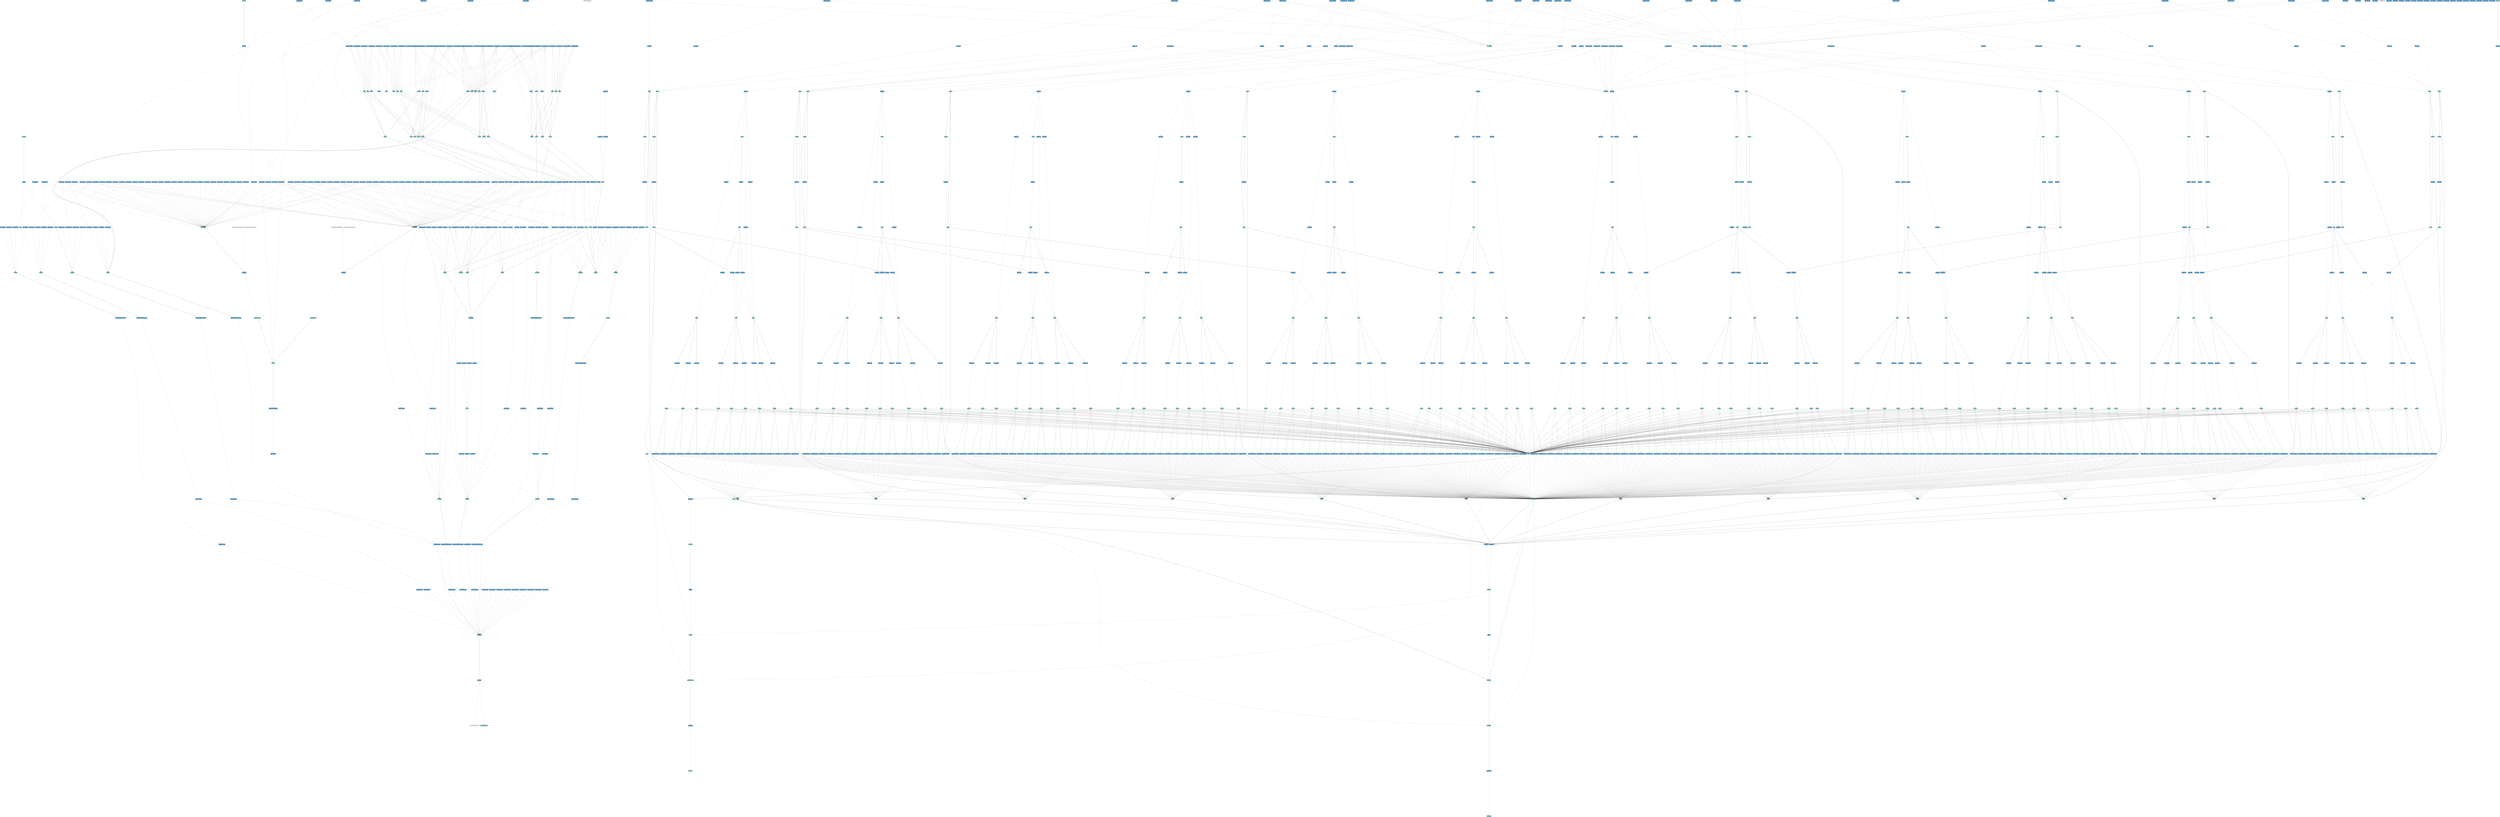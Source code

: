 digraph dependency {
    rankdir=TB;
    ranksep=16; 
    node[fontsize=20]
    v_1_24 [label="13 time" fillcolor="#3A85B9" fontcolor="white" shape="box" style="filled"];
    v_1_25 [label="13 start" fillcolor="#85CBD0" fontcolor="black" shape="box" style="rounded,filled"];
    v_1_29 [label="14 type.now" fillcolor="#3A85B9" fontcolor="white" shape="box" style="filled"];
    v_1_32 [label="14 datetime.strftime" fillcolor="#3A85B9" fontcolor="white" shape="box" style="filled"];
    v_1_32 [label="14 datetime.strftime" fillcolor="#3A85B9" fontcolor="white" shape="box" style="filled"];
    v_1_33 [label="14 now" fillcolor="#85CBD0" fontcolor="black" shape="box" style="rounded,filled"];
    a_1 [label="input_data_file_002.dat" fillcolor="white" fontcolor="black" shape="box" style="rounded,filled"];
    v_1_38 [label="26 open" fillcolor="#3A85B9" fontcolor="white" shape="box" style="filled"];
    v_1_35 [label="23 input_data_file" fillcolor="#85CBD0" fontcolor="black" shape="box" style="rounded,filled"];
    v_1_40 [label="26 params" fillcolor="#85CBD0" fontcolor="black" shape="box" style="rounded,filled"];
    v_1_44 [label="28 file.readline" fillcolor="#3A85B9" fontcolor="white" shape="box" style="filled"];
    v_1_48 [label="29 file.readline" fillcolor="#3A85B9" fontcolor="white" shape="box" style="filled"];
    v_1_50 [label="29 int(params.readline())" fillcolor="#3A85B9" fontcolor="white" shape="box" style="filled"];
    v_1_49 [label="29 freq" fillcolor="#85CBD0" fontcolor="black" shape="box" style="rounded,filled"];
    v_1_58 [label="35 file.readline" fillcolor="#3A85B9" fontcolor="white" shape="box" style="filled"];
    v_1_62 [label="36 file.readline" fillcolor="#3A85B9" fontcolor="white" shape="box" style="filled"];
    v_1_63 [label="36 int(params.readline())" fillcolor="#3A85B9" fontcolor="white" shape="box" style="filled"];
    v_1_65 [label="36 corr" fillcolor="#85CBD0" fontcolor="black" shape="box" style="rounded,filled"];
    v_1_70 [label="40 file.readline" fillcolor="#3A85B9" fontcolor="white" shape="box" style="filled"];
    v_1_74 [label="41 file.readline" fillcolor="#3A85B9" fontcolor="white" shape="box" style="filled"];
    v_1_76 [label="41 int(params.readline())" fillcolor="#3A85B9" fontcolor="white" shape="box" style="filled"];
    v_1_75 [label="41 delstd" fillcolor="#85CBD0" fontcolor="black" shape="box" style="rounded,filled"];
    v_1_83 [label="45 exp" fillcolor="#3A85B9" fontcolor="white" shape="box" style="filled"];
    v_1_79 [label="44 bk" fillcolor="#85CBD0" fontcolor="black" shape="box" style="rounded,filled"];
    v_1_78 [label="43 delsq" fillcolor="#85CBD0" fontcolor="black" shape="box" style="rounded,filled"];
    v_1_84 [label="45 cfact1" fillcolor="#85CBD0" fontcolor="black" shape="box" style="rounded,filled"];
    v_1_92 [label="51 file.readline" fillcolor="#3A85B9" fontcolor="white" shape="box" style="filled"];
    v_1_96 [label="52 file.readline" fillcolor="#3A85B9" fontcolor="white" shape="box" style="filled"];
    v_1_97 [label="52 int(params.readline())" fillcolor="#3A85B9" fontcolor="white" shape="box" style="filled"];
    v_1_99 [label="52 ipol" fillcolor="#85CBD0" fontcolor="black" shape="box" style="rounded,filled"];
    a_2 [label="BOX/coordinates.m" fillcolor="white" fontcolor="black" shape="box" style="rounded,filled"];
    v_1_107 [label="69 loadtxt" fillcolor="#3A85B9" fontcolor="white" shape="box" style="filled"];
    v_1_104 [label="67 fname" fillcolor="#85CBD0" fontcolor="black" shape="box" style="rounded,filled"];
    v_1_108 [label="69 coordinates" fillcolor="#85CBD0" fontcolor="black" shape="box" style="rounded,filled"];
    v_1_111 [label="70 array_str" fillcolor="#3A85B9" fontcolor="white" shape="box" style="filled"];
    v_1_115 [label="72 array_str" fillcolor="#3A85B9" fontcolor="white" shape="box" style="filled"];
    v_1_119 [label="74 array_str" fillcolor="#3A85B9" fontcolor="white" shape="box" style="filled"];
    v_1_123 [label="76 array_str" fillcolor="#3A85B9" fontcolor="white" shape="box" style="filled"];
    v_1_127 [label="77 len" fillcolor="#3A85B9" fontcolor="white" shape="box" style="filled"];
    v_1_112 [label="71 xpts" fillcolor="#85CBD0" fontcolor="black" shape="box" style="rounded,filled"];
    v_1_128 [label="77 nverts" fillcolor="#85CBD0" fontcolor="black" shape="box" style="rounded,filled"];
    a_4 [label="BOX/facets.m" fillcolor="white" fontcolor="black" shape="box" style="rounded,filled"];
    v_1_133 [label="81 loadtxt" fillcolor="#3A85B9" fontcolor="white" shape="box" style="filled"];
    v_1_130 [label="79 fname2" fillcolor="#85CBD0" fontcolor="black" shape="box" style="rounded,filled"];
    v_1_134 [label="81 facets" fillcolor="#85CBD0" fontcolor="black" shape="box" style="rounded,filled"];
    v_1_137 [label="82 array_str" fillcolor="#3A85B9" fontcolor="white" shape="box" style="filled"];
    v_1_141 [label="84 array_str" fillcolor="#3A85B9" fontcolor="white" shape="box" style="filled"];
    v_1_145 [label="86 array_str" fillcolor="#3A85B9" fontcolor="white" shape="box" style="filled"];
    v_1_149 [label="88 array_str" fillcolor="#3A85B9" fontcolor="white" shape="box" style="filled"];
    v_1_153 [label="90 array_str" fillcolor="#3A85B9" fontcolor="white" shape="box" style="filled"];
    v_1_160 [label="94 len" fillcolor="#3A85B9" fontcolor="white" shape="box" style="filled"];
    v_1_150 [label="89 node3" fillcolor="#85CBD0" fontcolor="black" shape="box" style="rounded,filled"];
    v_1_161 [label="94 ntria" fillcolor="#85CBD0" fontcolor="black" shape="box" style="rounded,filled"];
    v_1_165 [label="97 range" fillcolor="#3A85B9" fontcolor="white" shape="box" style="filled"];
    v_1_167 [label="97 vind" fillcolor="#85CBD0" fontcolor="black" shape="box" style="rounded,filled"];
    v_1_168 [label="97 vind" fillcolor="#85CBD0" fontcolor="black" shape="box" style="rounded,filled"];
    v_1_175 [label="102 range" fillcolor="#3A85B9" fontcolor="white" shape="box" style="filled"];
    v_1_176 [label="102 r" fillcolor="#85CBD0" fontcolor="black" shape="box" style="rounded,filled"];
    v_1_177 [label="102 r" fillcolor="#85CBD0" fontcolor="black" shape="box" style="rounded,filled"];
    v_1_181 [label="123 file.readline" fillcolor="#3A85B9" fontcolor="white" shape="box" style="filled"];
    v_1_185 [label="124 file.readline" fillcolor="#3A85B9" fontcolor="white" shape="box" style="filled"];
    v_1_187 [label="124 int(params.readline())" fillcolor="#3A85B9" fontcolor="white" shape="box" style="filled"];
    v_1_186 [label="124 pstart" fillcolor="#85CBD0" fontcolor="black" shape="box" style="rounded,filled"];
    v_1_192 [label="128 file.readline" fillcolor="#3A85B9" fontcolor="white" shape="box" style="filled"];
    v_1_196 [label="129 file.readline" fillcolor="#3A85B9" fontcolor="white" shape="box" style="filled"];
    v_1_197 [label="129 int(params.readline())" fillcolor="#3A85B9" fontcolor="white" shape="box" style="filled"];
    v_1_199 [label="129 pstop" fillcolor="#85CBD0" fontcolor="black" shape="box" style="rounded,filled"];
    v_1_203 [label="133 file.readline" fillcolor="#3A85B9" fontcolor="white" shape="box" style="filled"];
    v_1_207 [label="134 file.readline" fillcolor="#3A85B9" fontcolor="white" shape="box" style="filled"];
    v_1_209 [label="134 int(params.readline())" fillcolor="#3A85B9" fontcolor="white" shape="box" style="filled"];
    v_1_208 [label="134 delp" fillcolor="#85CBD0" fontcolor="black" shape="box" style="rounded,filled"];
    v_1_216 [label="143 file.readline" fillcolor="#3A85B9" fontcolor="white" shape="box" style="filled"];
    v_1_220 [label="144 file.readline" fillcolor="#3A85B9" fontcolor="white" shape="box" style="filled"];
    v_1_221 [label="144 int(params.readline())" fillcolor="#3A85B9" fontcolor="white" shape="box" style="filled"];
    v_1_223 [label="144 tstart" fillcolor="#85CBD0" fontcolor="black" shape="box" style="rounded,filled"];
    v_1_227 [label="148 file.readline" fillcolor="#3A85B9" fontcolor="white" shape="box" style="filled"];
    v_1_231 [label="149 file.readline" fillcolor="#3A85B9" fontcolor="white" shape="box" style="filled"];
    v_1_232 [label="149 int(params.readline())" fillcolor="#3A85B9" fontcolor="white" shape="box" style="filled"];
    v_1_234 [label="149 tstop" fillcolor="#85CBD0" fontcolor="black" shape="box" style="rounded,filled"];
    v_1_238 [label="153 file.readline" fillcolor="#3A85B9" fontcolor="white" shape="box" style="filled"];
    v_1_242 [label="154 file.readline" fillcolor="#3A85B9" fontcolor="white" shape="box" style="filled"];
    v_1_243 [label="154 int(params.readline())" fillcolor="#3A85B9" fontcolor="white" shape="box" style="filled"];
    v_1_245 [label="154 delt" fillcolor="#85CBD0" fontcolor="black" shape="box" style="rounded,filled"];
    v_1_249 [label="162 floor" fillcolor="#3A85B9" fontcolor="white" shape="box" style="filled"];
    v_1_250 [label="162 it" fillcolor="#85CBD0" fontcolor="black" shape="box" style="rounded,filled"];
    v_1_254 [label="164 floor" fillcolor="#3A85B9" fontcolor="white" shape="box" style="filled"];
    v_1_211 [label="138 delp" fillcolor="#85CBD0" fontcolor="black" shape="box" style="rounded,filled"];
    v_1_255 [label="164 ip" fillcolor="#85CBD0" fontcolor="black" shape="box" style="rounded,filled"];
    v_1_259 [label="166 file.close" fillcolor="#3A85B9" fontcolor="white" shape="box" style="filled"];
    v_1_265 [label="174 range" fillcolor="#3A85B9" fontcolor="white" shape="box" style="filled"];
    v_1_266 [label="174 i" fillcolor="#85CBD0" fontcolor="black" shape="box" style="rounded,filled"];
    v_1_397 [label="174 i" fillcolor="#85CBD0" fontcolor="black" shape="box" style="rounded,filled"];
    v_1_527 [label="174 i" fillcolor="#85CBD0" fontcolor="black" shape="box" style="rounded,filled"];
    v_1_657 [label="174 i" fillcolor="#85CBD0" fontcolor="black" shape="box" style="rounded,filled"];
    v_1_787 [label="174 i" fillcolor="#85CBD0" fontcolor="black" shape="box" style="rounded,filled"];
    v_1_917 [label="174 i" fillcolor="#85CBD0" fontcolor="black" shape="box" style="rounded,filled"];
    v_1_1047 [label="174 i" fillcolor="#85CBD0" fontcolor="black" shape="box" style="rounded,filled"];
    v_1_1177 [label="174 i" fillcolor="#85CBD0" fontcolor="black" shape="box" style="rounded,filled"];
    v_1_1307 [label="174 i" fillcolor="#85CBD0" fontcolor="black" shape="box" style="rounded,filled"];
    v_1_1437 [label="174 i" fillcolor="#85CBD0" fontcolor="black" shape="box" style="rounded,filled"];
    v_1_1567 [label="174 i" fillcolor="#85CBD0" fontcolor="black" shape="box" style="rounded,filled"];
    v_1_1697 [label="174 i" fillcolor="#85CBD0" fontcolor="black" shape="box" style="rounded,filled"];
    v_1_267 [label="175 int(vind[i][1])" fillcolor="#3A85B9" fontcolor="white" shape="box" style="filled"];
    v_1_269 [label="175 A0" fillcolor="#85CBD0" fontcolor="black" shape="box" style="rounded,filled"];
    v_1_270 [label="175 int(vind[i][0])" fillcolor="#3A85B9" fontcolor="white" shape="box" style="filled"];
    v_1_273 [label="176 int(vind[i][1])" fillcolor="#3A85B9" fontcolor="white" shape="box" style="filled"];
    v_1_272 [label="176 A1" fillcolor="#85CBD0" fontcolor="black" shape="box" style="rounded,filled"];
    v_1_275 [label="176 int(vind[i][0])" fillcolor="#3A85B9" fontcolor="white" shape="box" style="filled"];
    v_1_277 [label="177 int(vind[i][0])" fillcolor="#3A85B9" fontcolor="white" shape="box" style="filled"];
    v_1_279 [label="177 A2" fillcolor="#85CBD0" fontcolor="black" shape="box" style="rounded,filled"];
    v_1_280 [label="177 int(vind[i][1])" fillcolor="#3A85B9" fontcolor="white" shape="box" style="filled"];
    v_1_283 [label="178 int(A0)" fillcolor="#3A85B9" fontcolor="white" shape="box" style="filled"];
    v_1_282 [label="178 A" fillcolor="#85CBD0" fontcolor="black" shape="box" style="rounded,filled"];
    v_1_285 [label="178 int(A1)" fillcolor="#3A85B9" fontcolor="white" shape="box" style="filled"];
    v_1_287 [label="178 int(A2)" fillcolor="#3A85B9" fontcolor="white" shape="box" style="filled"];
    v_1_289 [label="179 int(vind[i][2])" fillcolor="#3A85B9" fontcolor="white" shape="box" style="filled"];
    v_1_293 [label="179 B0" fillcolor="#85CBD0" fontcolor="black" shape="box" style="rounded,filled"];
    v_1_291 [label="179 int(vind[i][1])" fillcolor="#3A85B9" fontcolor="white" shape="box" style="filled"];
    v_1_294 [label="180 int(vind[i][1])" fillcolor="#3A85B9" fontcolor="white" shape="box" style="filled"];
    v_1_298 [label="180 B1" fillcolor="#85CBD0" fontcolor="black" shape="box" style="rounded,filled"];
    v_1_296 [label="180 int(vind[i][2])" fillcolor="#3A85B9" fontcolor="white" shape="box" style="filled"];
    v_1_299 [label="181 int(vind[i][2])" fillcolor="#3A85B9" fontcolor="white" shape="box" style="filled"];
    v_1_303 [label="181 B2" fillcolor="#85CBD0" fontcolor="black" shape="box" style="rounded,filled"];
    v_1_301 [label="181 int(vind[i][1])" fillcolor="#3A85B9" fontcolor="white" shape="box" style="filled"];
    v_1_304 [label="182 int(B2)" fillcolor="#3A85B9" fontcolor="white" shape="box" style="filled"];
    v_1_308 [label="182 B" fillcolor="#85CBD0" fontcolor="black" shape="box" style="rounded,filled"];
    v_1_306 [label="182 int(B1)" fillcolor="#3A85B9" fontcolor="white" shape="box" style="filled"];
    v_1_309 [label="182 int(B0)" fillcolor="#3A85B9" fontcolor="white" shape="box" style="filled"];
    v_1_311 [label="183 int(vind[i][0])" fillcolor="#3A85B9" fontcolor="white" shape="box" style="filled"];
    v_1_313 [label="183 C0" fillcolor="#85CBD0" fontcolor="black" shape="box" style="rounded,filled"];
    v_1_314 [label="183 int(vind[i][2])" fillcolor="#3A85B9" fontcolor="white" shape="box" style="filled"];
    v_1_317 [label="184 int(vind[i][0])" fillcolor="#3A85B9" fontcolor="white" shape="box" style="filled"];
    v_1_316 [label="184 C1" fillcolor="#85CBD0" fontcolor="black" shape="box" style="rounded,filled"];
    v_1_319 [label="184 int(vind[i][2])" fillcolor="#3A85B9" fontcolor="white" shape="box" style="filled"];
    v_1_321 [label="185 int(vind[i][2])" fillcolor="#3A85B9" fontcolor="white" shape="box" style="filled"];
    v_1_323 [label="185 C2" fillcolor="#85CBD0" fontcolor="black" shape="box" style="rounded,filled"];
    v_1_324 [label="185 int(vind[i][0])" fillcolor="#3A85B9" fontcolor="white" shape="box" style="filled"];
    v_1_326 [label="186 int(C0)" fillcolor="#3A85B9" fontcolor="white" shape="box" style="filled"];
    v_1_328 [label="186 C" fillcolor="#85CBD0" fontcolor="black" shape="box" style="rounded,filled"];
    v_1_329 [label="186 int(C1)" fillcolor="#3A85B9" fontcolor="white" shape="box" style="filled"];
    v_1_331 [label="186 int(C2)" fillcolor="#3A85B9" fontcolor="white" shape="box" style="filled"];
    v_1_335 [label="187 cross" fillcolor="#3A85B9" fontcolor="white" shape="box" style="filled"];
    v_1_336 [label="187 N" fillcolor="#85CBD0" fontcolor="black" shape="box" style="rounded,filled"];
    v_1_339 [label="188 array_str" fillcolor="#3A85B9" fontcolor="white" shape="box" style="filled"];
    v_1_342 [label="191 norm" fillcolor="#3A85B9" fontcolor="white" shape="box" style="filled"];
    v_1_349 [label="191 d" fillcolor="#85CBD0" fontcolor="black" shape="box" style="rounded,filled"];
    v_1_345 [label="191 norm" fillcolor="#3A85B9" fontcolor="white" shape="box" style="filled"];
    v_1_348 [label="191 norm" fillcolor="#3A85B9" fontcolor="white" shape="box" style="filled"];
    v_1_353 [label="192 sum" fillcolor="#3A85B9" fontcolor="white" shape="box" style="filled"];
    v_1_354 [label="192 ss" fillcolor="#85CBD0" fontcolor="black" shape="box" style="rounded,filled"];
    v_1_358 [label="193 norm" fillcolor="#3A85B9" fontcolor="white" shape="box" style="filled"];
    v_1_361 [label="193 norm" fillcolor="#3A85B9" fontcolor="white" shape="box" style="filled"];
    v_1_364 [label="193 norm" fillcolor="#3A85B9" fontcolor="white" shape="box" style="filled"];
    v_1_368 [label="193 sqrt" fillcolor="#3A85B9" fontcolor="white" shape="box" style="filled"];
    v_1_372 [label="193 list.append" fillcolor="#3A85B9" fontcolor="white" shape="box" style="filled"];
    v_1_260 [label="169 areai" fillcolor="#85CBD0" fontcolor="black" shape="box" style="rounded,filled"];
    v_1_375 [label="194 norm" fillcolor="#3A85B9" fontcolor="white" shape="box" style="filled"];
    v_1_376 [label="194 Nn" fillcolor="#85CBD0" fontcolor="black" shape="box" style="rounded,filled"];
    v_1_382 [label="198 acos" fillcolor="#3A85B9" fontcolor="white" shape="box" style="filled"];
    v_1_377 [label="196 N" fillcolor="#85CBD0" fontcolor="black" shape="box" style="rounded,filled"];
    v_1_386 [label="198 list.append" fillcolor="#3A85B9" fontcolor="white" shape="box" style="filled"];
    v_1_261 [label="170 beta" fillcolor="#85CBD0" fontcolor="black" shape="box" style="rounded,filled"];
    v_1_392 [label="200 atan2" fillcolor="#3A85B9" fontcolor="white" shape="box" style="filled"];
    v_1_396 [label="200 list.append" fillcolor="#3A85B9" fontcolor="white" shape="box" style="filled"];
    v_1_262 [label="171 alpha" fillcolor="#85CBD0" fontcolor="black" shape="box" style="rounded,filled"];
    v_1_398 [label="175 int(vind[i][1])" fillcolor="#3A85B9" fontcolor="white" shape="box" style="filled"];
    v_1_400 [label="175 A0" fillcolor="#85CBD0" fontcolor="black" shape="box" style="rounded,filled"];
    v_1_401 [label="175 int(vind[i][0])" fillcolor="#3A85B9" fontcolor="white" shape="box" style="filled"];
    v_1_404 [label="176 int(vind[i][1])" fillcolor="#3A85B9" fontcolor="white" shape="box" style="filled"];
    v_1_403 [label="176 A1" fillcolor="#85CBD0" fontcolor="black" shape="box" style="rounded,filled"];
    v_1_406 [label="176 int(vind[i][0])" fillcolor="#3A85B9" fontcolor="white" shape="box" style="filled"];
    v_1_408 [label="177 int(vind[i][0])" fillcolor="#3A85B9" fontcolor="white" shape="box" style="filled"];
    v_1_410 [label="177 A2" fillcolor="#85CBD0" fontcolor="black" shape="box" style="rounded,filled"];
    v_1_411 [label="177 int(vind[i][1])" fillcolor="#3A85B9" fontcolor="white" shape="box" style="filled"];
    v_1_414 [label="178 int(A0)" fillcolor="#3A85B9" fontcolor="white" shape="box" style="filled"];
    v_1_413 [label="178 A" fillcolor="#85CBD0" fontcolor="black" shape="box" style="rounded,filled"];
    v_1_416 [label="178 int(A1)" fillcolor="#3A85B9" fontcolor="white" shape="box" style="filled"];
    v_1_418 [label="178 int(A2)" fillcolor="#3A85B9" fontcolor="white" shape="box" style="filled"];
    v_1_420 [label="179 int(vind[i][2])" fillcolor="#3A85B9" fontcolor="white" shape="box" style="filled"];
    v_1_424 [label="179 B0" fillcolor="#85CBD0" fontcolor="black" shape="box" style="rounded,filled"];
    v_1_422 [label="179 int(vind[i][1])" fillcolor="#3A85B9" fontcolor="white" shape="box" style="filled"];
    v_1_425 [label="180 int(vind[i][1])" fillcolor="#3A85B9" fontcolor="white" shape="box" style="filled"];
    v_1_429 [label="180 B1" fillcolor="#85CBD0" fontcolor="black" shape="box" style="rounded,filled"];
    v_1_427 [label="180 int(vind[i][2])" fillcolor="#3A85B9" fontcolor="white" shape="box" style="filled"];
    v_1_430 [label="181 int(vind[i][2])" fillcolor="#3A85B9" fontcolor="white" shape="box" style="filled"];
    v_1_434 [label="181 B2" fillcolor="#85CBD0" fontcolor="black" shape="box" style="rounded,filled"];
    v_1_432 [label="181 int(vind[i][1])" fillcolor="#3A85B9" fontcolor="white" shape="box" style="filled"];
    v_1_435 [label="182 int(B2)" fillcolor="#3A85B9" fontcolor="white" shape="box" style="filled"];
    v_1_439 [label="182 B" fillcolor="#85CBD0" fontcolor="black" shape="box" style="rounded,filled"];
    v_1_437 [label="182 int(B1)" fillcolor="#3A85B9" fontcolor="white" shape="box" style="filled"];
    v_1_440 [label="182 int(B0)" fillcolor="#3A85B9" fontcolor="white" shape="box" style="filled"];
    v_1_442 [label="183 int(vind[i][0])" fillcolor="#3A85B9" fontcolor="white" shape="box" style="filled"];
    v_1_444 [label="183 C0" fillcolor="#85CBD0" fontcolor="black" shape="box" style="rounded,filled"];
    v_1_445 [label="183 int(vind[i][2])" fillcolor="#3A85B9" fontcolor="white" shape="box" style="filled"];
    v_1_448 [label="184 int(vind[i][0])" fillcolor="#3A85B9" fontcolor="white" shape="box" style="filled"];
    v_1_447 [label="184 C1" fillcolor="#85CBD0" fontcolor="black" shape="box" style="rounded,filled"];
    v_1_450 [label="184 int(vind[i][2])" fillcolor="#3A85B9" fontcolor="white" shape="box" style="filled"];
    v_1_452 [label="185 int(vind[i][2])" fillcolor="#3A85B9" fontcolor="white" shape="box" style="filled"];
    v_1_454 [label="185 C2" fillcolor="#85CBD0" fontcolor="black" shape="box" style="rounded,filled"];
    v_1_455 [label="185 int(vind[i][0])" fillcolor="#3A85B9" fontcolor="white" shape="box" style="filled"];
    v_1_457 [label="186 int(C0)" fillcolor="#3A85B9" fontcolor="white" shape="box" style="filled"];
    v_1_459 [label="186 C" fillcolor="#85CBD0" fontcolor="black" shape="box" style="rounded,filled"];
    v_1_460 [label="186 int(C1)" fillcolor="#3A85B9" fontcolor="white" shape="box" style="filled"];
    v_1_462 [label="186 int(C2)" fillcolor="#3A85B9" fontcolor="white" shape="box" style="filled"];
    v_1_466 [label="187 cross" fillcolor="#3A85B9" fontcolor="white" shape="box" style="filled"];
    v_1_467 [label="187 N" fillcolor="#85CBD0" fontcolor="black" shape="box" style="rounded,filled"];
    v_1_470 [label="188 array_str" fillcolor="#3A85B9" fontcolor="white" shape="box" style="filled"];
    v_1_473 [label="191 norm" fillcolor="#3A85B9" fontcolor="white" shape="box" style="filled"];
    v_1_480 [label="191 d" fillcolor="#85CBD0" fontcolor="black" shape="box" style="rounded,filled"];
    v_1_476 [label="191 norm" fillcolor="#3A85B9" fontcolor="white" shape="box" style="filled"];
    v_1_479 [label="191 norm" fillcolor="#3A85B9" fontcolor="white" shape="box" style="filled"];
    v_1_484 [label="192 sum" fillcolor="#3A85B9" fontcolor="white" shape="box" style="filled"];
    v_1_485 [label="192 ss" fillcolor="#85CBD0" fontcolor="black" shape="box" style="rounded,filled"];
    v_1_488 [label="193 norm" fillcolor="#3A85B9" fontcolor="white" shape="box" style="filled"];
    v_1_491 [label="193 norm" fillcolor="#3A85B9" fontcolor="white" shape="box" style="filled"];
    v_1_494 [label="193 norm" fillcolor="#3A85B9" fontcolor="white" shape="box" style="filled"];
    v_1_498 [label="193 sqrt" fillcolor="#3A85B9" fontcolor="white" shape="box" style="filled"];
    v_1_502 [label="193 list.append" fillcolor="#3A85B9" fontcolor="white" shape="box" style="filled"];
    v_1_505 [label="194 norm" fillcolor="#3A85B9" fontcolor="white" shape="box" style="filled"];
    v_1_506 [label="194 Nn" fillcolor="#85CBD0" fontcolor="black" shape="box" style="rounded,filled"];
    v_1_512 [label="198 acos" fillcolor="#3A85B9" fontcolor="white" shape="box" style="filled"];
    v_1_507 [label="196 N" fillcolor="#85CBD0" fontcolor="black" shape="box" style="rounded,filled"];
    v_1_516 [label="198 list.append" fillcolor="#3A85B9" fontcolor="white" shape="box" style="filled"];
    v_1_522 [label="200 atan2" fillcolor="#3A85B9" fontcolor="white" shape="box" style="filled"];
    v_1_526 [label="200 list.append" fillcolor="#3A85B9" fontcolor="white" shape="box" style="filled"];
    v_1_528 [label="175 int(vind[i][1])" fillcolor="#3A85B9" fontcolor="white" shape="box" style="filled"];
    v_1_530 [label="175 A0" fillcolor="#85CBD0" fontcolor="black" shape="box" style="rounded,filled"];
    v_1_531 [label="175 int(vind[i][0])" fillcolor="#3A85B9" fontcolor="white" shape="box" style="filled"];
    v_1_534 [label="176 int(vind[i][1])" fillcolor="#3A85B9" fontcolor="white" shape="box" style="filled"];
    v_1_533 [label="176 A1" fillcolor="#85CBD0" fontcolor="black" shape="box" style="rounded,filled"];
    v_1_536 [label="176 int(vind[i][0])" fillcolor="#3A85B9" fontcolor="white" shape="box" style="filled"];
    v_1_538 [label="177 int(vind[i][0])" fillcolor="#3A85B9" fontcolor="white" shape="box" style="filled"];
    v_1_540 [label="177 A2" fillcolor="#85CBD0" fontcolor="black" shape="box" style="rounded,filled"];
    v_1_541 [label="177 int(vind[i][1])" fillcolor="#3A85B9" fontcolor="white" shape="box" style="filled"];
    v_1_544 [label="178 int(A0)" fillcolor="#3A85B9" fontcolor="white" shape="box" style="filled"];
    v_1_543 [label="178 A" fillcolor="#85CBD0" fontcolor="black" shape="box" style="rounded,filled"];
    v_1_546 [label="178 int(A1)" fillcolor="#3A85B9" fontcolor="white" shape="box" style="filled"];
    v_1_548 [label="178 int(A2)" fillcolor="#3A85B9" fontcolor="white" shape="box" style="filled"];
    v_1_550 [label="179 int(vind[i][2])" fillcolor="#3A85B9" fontcolor="white" shape="box" style="filled"];
    v_1_554 [label="179 B0" fillcolor="#85CBD0" fontcolor="black" shape="box" style="rounded,filled"];
    v_1_552 [label="179 int(vind[i][1])" fillcolor="#3A85B9" fontcolor="white" shape="box" style="filled"];
    v_1_555 [label="180 int(vind[i][1])" fillcolor="#3A85B9" fontcolor="white" shape="box" style="filled"];
    v_1_559 [label="180 B1" fillcolor="#85CBD0" fontcolor="black" shape="box" style="rounded,filled"];
    v_1_557 [label="180 int(vind[i][2])" fillcolor="#3A85B9" fontcolor="white" shape="box" style="filled"];
    v_1_560 [label="181 int(vind[i][2])" fillcolor="#3A85B9" fontcolor="white" shape="box" style="filled"];
    v_1_564 [label="181 B2" fillcolor="#85CBD0" fontcolor="black" shape="box" style="rounded,filled"];
    v_1_562 [label="181 int(vind[i][1])" fillcolor="#3A85B9" fontcolor="white" shape="box" style="filled"];
    v_1_565 [label="182 int(B2)" fillcolor="#3A85B9" fontcolor="white" shape="box" style="filled"];
    v_1_569 [label="182 B" fillcolor="#85CBD0" fontcolor="black" shape="box" style="rounded,filled"];
    v_1_567 [label="182 int(B1)" fillcolor="#3A85B9" fontcolor="white" shape="box" style="filled"];
    v_1_570 [label="182 int(B0)" fillcolor="#3A85B9" fontcolor="white" shape="box" style="filled"];
    v_1_572 [label="183 int(vind[i][0])" fillcolor="#3A85B9" fontcolor="white" shape="box" style="filled"];
    v_1_574 [label="183 C0" fillcolor="#85CBD0" fontcolor="black" shape="box" style="rounded,filled"];
    v_1_575 [label="183 int(vind[i][2])" fillcolor="#3A85B9" fontcolor="white" shape="box" style="filled"];
    v_1_578 [label="184 int(vind[i][0])" fillcolor="#3A85B9" fontcolor="white" shape="box" style="filled"];
    v_1_577 [label="184 C1" fillcolor="#85CBD0" fontcolor="black" shape="box" style="rounded,filled"];
    v_1_580 [label="184 int(vind[i][2])" fillcolor="#3A85B9" fontcolor="white" shape="box" style="filled"];
    v_1_582 [label="185 int(vind[i][2])" fillcolor="#3A85B9" fontcolor="white" shape="box" style="filled"];
    v_1_584 [label="185 C2" fillcolor="#85CBD0" fontcolor="black" shape="box" style="rounded,filled"];
    v_1_585 [label="185 int(vind[i][0])" fillcolor="#3A85B9" fontcolor="white" shape="box" style="filled"];
    v_1_587 [label="186 int(C0)" fillcolor="#3A85B9" fontcolor="white" shape="box" style="filled"];
    v_1_589 [label="186 C" fillcolor="#85CBD0" fontcolor="black" shape="box" style="rounded,filled"];
    v_1_590 [label="186 int(C1)" fillcolor="#3A85B9" fontcolor="white" shape="box" style="filled"];
    v_1_592 [label="186 int(C2)" fillcolor="#3A85B9" fontcolor="white" shape="box" style="filled"];
    v_1_596 [label="187 cross" fillcolor="#3A85B9" fontcolor="white" shape="box" style="filled"];
    v_1_597 [label="187 N" fillcolor="#85CBD0" fontcolor="black" shape="box" style="rounded,filled"];
    v_1_600 [label="188 array_str" fillcolor="#3A85B9" fontcolor="white" shape="box" style="filled"];
    v_1_603 [label="191 norm" fillcolor="#3A85B9" fontcolor="white" shape="box" style="filled"];
    v_1_610 [label="191 d" fillcolor="#85CBD0" fontcolor="black" shape="box" style="rounded,filled"];
    v_1_606 [label="191 norm" fillcolor="#3A85B9" fontcolor="white" shape="box" style="filled"];
    v_1_609 [label="191 norm" fillcolor="#3A85B9" fontcolor="white" shape="box" style="filled"];
    v_1_614 [label="192 sum" fillcolor="#3A85B9" fontcolor="white" shape="box" style="filled"];
    v_1_615 [label="192 ss" fillcolor="#85CBD0" fontcolor="black" shape="box" style="rounded,filled"];
    v_1_618 [label="193 norm" fillcolor="#3A85B9" fontcolor="white" shape="box" style="filled"];
    v_1_621 [label="193 norm" fillcolor="#3A85B9" fontcolor="white" shape="box" style="filled"];
    v_1_624 [label="193 norm" fillcolor="#3A85B9" fontcolor="white" shape="box" style="filled"];
    v_1_628 [label="193 sqrt" fillcolor="#3A85B9" fontcolor="white" shape="box" style="filled"];
    v_1_632 [label="193 list.append" fillcolor="#3A85B9" fontcolor="white" shape="box" style="filled"];
    v_1_635 [label="194 norm" fillcolor="#3A85B9" fontcolor="white" shape="box" style="filled"];
    v_1_636 [label="194 Nn" fillcolor="#85CBD0" fontcolor="black" shape="box" style="rounded,filled"];
    v_1_642 [label="198 acos" fillcolor="#3A85B9" fontcolor="white" shape="box" style="filled"];
    v_1_637 [label="196 N" fillcolor="#85CBD0" fontcolor="black" shape="box" style="rounded,filled"];
    v_1_646 [label="198 list.append" fillcolor="#3A85B9" fontcolor="white" shape="box" style="filled"];
    v_1_652 [label="200 atan2" fillcolor="#3A85B9" fontcolor="white" shape="box" style="filled"];
    v_1_656 [label="200 list.append" fillcolor="#3A85B9" fontcolor="white" shape="box" style="filled"];
    v_1_658 [label="175 int(vind[i][1])" fillcolor="#3A85B9" fontcolor="white" shape="box" style="filled"];
    v_1_660 [label="175 A0" fillcolor="#85CBD0" fontcolor="black" shape="box" style="rounded,filled"];
    v_1_661 [label="175 int(vind[i][0])" fillcolor="#3A85B9" fontcolor="white" shape="box" style="filled"];
    v_1_664 [label="176 int(vind[i][1])" fillcolor="#3A85B9" fontcolor="white" shape="box" style="filled"];
    v_1_663 [label="176 A1" fillcolor="#85CBD0" fontcolor="black" shape="box" style="rounded,filled"];
    v_1_666 [label="176 int(vind[i][0])" fillcolor="#3A85B9" fontcolor="white" shape="box" style="filled"];
    v_1_668 [label="177 int(vind[i][0])" fillcolor="#3A85B9" fontcolor="white" shape="box" style="filled"];
    v_1_670 [label="177 A2" fillcolor="#85CBD0" fontcolor="black" shape="box" style="rounded,filled"];
    v_1_671 [label="177 int(vind[i][1])" fillcolor="#3A85B9" fontcolor="white" shape="box" style="filled"];
    v_1_674 [label="178 int(A0)" fillcolor="#3A85B9" fontcolor="white" shape="box" style="filled"];
    v_1_673 [label="178 A" fillcolor="#85CBD0" fontcolor="black" shape="box" style="rounded,filled"];
    v_1_676 [label="178 int(A1)" fillcolor="#3A85B9" fontcolor="white" shape="box" style="filled"];
    v_1_678 [label="178 int(A2)" fillcolor="#3A85B9" fontcolor="white" shape="box" style="filled"];
    v_1_680 [label="179 int(vind[i][2])" fillcolor="#3A85B9" fontcolor="white" shape="box" style="filled"];
    v_1_684 [label="179 B0" fillcolor="#85CBD0" fontcolor="black" shape="box" style="rounded,filled"];
    v_1_682 [label="179 int(vind[i][1])" fillcolor="#3A85B9" fontcolor="white" shape="box" style="filled"];
    v_1_685 [label="180 int(vind[i][1])" fillcolor="#3A85B9" fontcolor="white" shape="box" style="filled"];
    v_1_689 [label="180 B1" fillcolor="#85CBD0" fontcolor="black" shape="box" style="rounded,filled"];
    v_1_687 [label="180 int(vind[i][2])" fillcolor="#3A85B9" fontcolor="white" shape="box" style="filled"];
    v_1_690 [label="181 int(vind[i][2])" fillcolor="#3A85B9" fontcolor="white" shape="box" style="filled"];
    v_1_694 [label="181 B2" fillcolor="#85CBD0" fontcolor="black" shape="box" style="rounded,filled"];
    v_1_692 [label="181 int(vind[i][1])" fillcolor="#3A85B9" fontcolor="white" shape="box" style="filled"];
    v_1_695 [label="182 int(B2)" fillcolor="#3A85B9" fontcolor="white" shape="box" style="filled"];
    v_1_699 [label="182 B" fillcolor="#85CBD0" fontcolor="black" shape="box" style="rounded,filled"];
    v_1_697 [label="182 int(B1)" fillcolor="#3A85B9" fontcolor="white" shape="box" style="filled"];
    v_1_700 [label="182 int(B0)" fillcolor="#3A85B9" fontcolor="white" shape="box" style="filled"];
    v_1_702 [label="183 int(vind[i][0])" fillcolor="#3A85B9" fontcolor="white" shape="box" style="filled"];
    v_1_704 [label="183 C0" fillcolor="#85CBD0" fontcolor="black" shape="box" style="rounded,filled"];
    v_1_705 [label="183 int(vind[i][2])" fillcolor="#3A85B9" fontcolor="white" shape="box" style="filled"];
    v_1_708 [label="184 int(vind[i][0])" fillcolor="#3A85B9" fontcolor="white" shape="box" style="filled"];
    v_1_707 [label="184 C1" fillcolor="#85CBD0" fontcolor="black" shape="box" style="rounded,filled"];
    v_1_710 [label="184 int(vind[i][2])" fillcolor="#3A85B9" fontcolor="white" shape="box" style="filled"];
    v_1_712 [label="185 int(vind[i][2])" fillcolor="#3A85B9" fontcolor="white" shape="box" style="filled"];
    v_1_714 [label="185 C2" fillcolor="#85CBD0" fontcolor="black" shape="box" style="rounded,filled"];
    v_1_715 [label="185 int(vind[i][0])" fillcolor="#3A85B9" fontcolor="white" shape="box" style="filled"];
    v_1_717 [label="186 int(C0)" fillcolor="#3A85B9" fontcolor="white" shape="box" style="filled"];
    v_1_719 [label="186 C" fillcolor="#85CBD0" fontcolor="black" shape="box" style="rounded,filled"];
    v_1_720 [label="186 int(C1)" fillcolor="#3A85B9" fontcolor="white" shape="box" style="filled"];
    v_1_722 [label="186 int(C2)" fillcolor="#3A85B9" fontcolor="white" shape="box" style="filled"];
    v_1_726 [label="187 cross" fillcolor="#3A85B9" fontcolor="white" shape="box" style="filled"];
    v_1_727 [label="187 N" fillcolor="#85CBD0" fontcolor="black" shape="box" style="rounded,filled"];
    v_1_730 [label="188 array_str" fillcolor="#3A85B9" fontcolor="white" shape="box" style="filled"];
    v_1_733 [label="191 norm" fillcolor="#3A85B9" fontcolor="white" shape="box" style="filled"];
    v_1_740 [label="191 d" fillcolor="#85CBD0" fontcolor="black" shape="box" style="rounded,filled"];
    v_1_736 [label="191 norm" fillcolor="#3A85B9" fontcolor="white" shape="box" style="filled"];
    v_1_739 [label="191 norm" fillcolor="#3A85B9" fontcolor="white" shape="box" style="filled"];
    v_1_744 [label="192 sum" fillcolor="#3A85B9" fontcolor="white" shape="box" style="filled"];
    v_1_745 [label="192 ss" fillcolor="#85CBD0" fontcolor="black" shape="box" style="rounded,filled"];
    v_1_748 [label="193 norm" fillcolor="#3A85B9" fontcolor="white" shape="box" style="filled"];
    v_1_751 [label="193 norm" fillcolor="#3A85B9" fontcolor="white" shape="box" style="filled"];
    v_1_754 [label="193 norm" fillcolor="#3A85B9" fontcolor="white" shape="box" style="filled"];
    v_1_758 [label="193 sqrt" fillcolor="#3A85B9" fontcolor="white" shape="box" style="filled"];
    v_1_762 [label="193 list.append" fillcolor="#3A85B9" fontcolor="white" shape="box" style="filled"];
    v_1_765 [label="194 norm" fillcolor="#3A85B9" fontcolor="white" shape="box" style="filled"];
    v_1_766 [label="194 Nn" fillcolor="#85CBD0" fontcolor="black" shape="box" style="rounded,filled"];
    v_1_772 [label="198 acos" fillcolor="#3A85B9" fontcolor="white" shape="box" style="filled"];
    v_1_767 [label="196 N" fillcolor="#85CBD0" fontcolor="black" shape="box" style="rounded,filled"];
    v_1_776 [label="198 list.append" fillcolor="#3A85B9" fontcolor="white" shape="box" style="filled"];
    v_1_782 [label="200 atan2" fillcolor="#3A85B9" fontcolor="white" shape="box" style="filled"];
    v_1_786 [label="200 list.append" fillcolor="#3A85B9" fontcolor="white" shape="box" style="filled"];
    v_1_788 [label="175 int(vind[i][1])" fillcolor="#3A85B9" fontcolor="white" shape="box" style="filled"];
    v_1_790 [label="175 A0" fillcolor="#85CBD0" fontcolor="black" shape="box" style="rounded,filled"];
    v_1_791 [label="175 int(vind[i][0])" fillcolor="#3A85B9" fontcolor="white" shape="box" style="filled"];
    v_1_794 [label="176 int(vind[i][1])" fillcolor="#3A85B9" fontcolor="white" shape="box" style="filled"];
    v_1_793 [label="176 A1" fillcolor="#85CBD0" fontcolor="black" shape="box" style="rounded,filled"];
    v_1_796 [label="176 int(vind[i][0])" fillcolor="#3A85B9" fontcolor="white" shape="box" style="filled"];
    v_1_798 [label="177 int(vind[i][0])" fillcolor="#3A85B9" fontcolor="white" shape="box" style="filled"];
    v_1_800 [label="177 A2" fillcolor="#85CBD0" fontcolor="black" shape="box" style="rounded,filled"];
    v_1_801 [label="177 int(vind[i][1])" fillcolor="#3A85B9" fontcolor="white" shape="box" style="filled"];
    v_1_804 [label="178 int(A0)" fillcolor="#3A85B9" fontcolor="white" shape="box" style="filled"];
    v_1_803 [label="178 A" fillcolor="#85CBD0" fontcolor="black" shape="box" style="rounded,filled"];
    v_1_806 [label="178 int(A1)" fillcolor="#3A85B9" fontcolor="white" shape="box" style="filled"];
    v_1_808 [label="178 int(A2)" fillcolor="#3A85B9" fontcolor="white" shape="box" style="filled"];
    v_1_810 [label="179 int(vind[i][2])" fillcolor="#3A85B9" fontcolor="white" shape="box" style="filled"];
    v_1_814 [label="179 B0" fillcolor="#85CBD0" fontcolor="black" shape="box" style="rounded,filled"];
    v_1_812 [label="179 int(vind[i][1])" fillcolor="#3A85B9" fontcolor="white" shape="box" style="filled"];
    v_1_815 [label="180 int(vind[i][1])" fillcolor="#3A85B9" fontcolor="white" shape="box" style="filled"];
    v_1_819 [label="180 B1" fillcolor="#85CBD0" fontcolor="black" shape="box" style="rounded,filled"];
    v_1_817 [label="180 int(vind[i][2])" fillcolor="#3A85B9" fontcolor="white" shape="box" style="filled"];
    v_1_820 [label="181 int(vind[i][2])" fillcolor="#3A85B9" fontcolor="white" shape="box" style="filled"];
    v_1_824 [label="181 B2" fillcolor="#85CBD0" fontcolor="black" shape="box" style="rounded,filled"];
    v_1_822 [label="181 int(vind[i][1])" fillcolor="#3A85B9" fontcolor="white" shape="box" style="filled"];
    v_1_825 [label="182 int(B2)" fillcolor="#3A85B9" fontcolor="white" shape="box" style="filled"];
    v_1_829 [label="182 B" fillcolor="#85CBD0" fontcolor="black" shape="box" style="rounded,filled"];
    v_1_827 [label="182 int(B1)" fillcolor="#3A85B9" fontcolor="white" shape="box" style="filled"];
    v_1_830 [label="182 int(B0)" fillcolor="#3A85B9" fontcolor="white" shape="box" style="filled"];
    v_1_832 [label="183 int(vind[i][0])" fillcolor="#3A85B9" fontcolor="white" shape="box" style="filled"];
    v_1_834 [label="183 C0" fillcolor="#85CBD0" fontcolor="black" shape="box" style="rounded,filled"];
    v_1_835 [label="183 int(vind[i][2])" fillcolor="#3A85B9" fontcolor="white" shape="box" style="filled"];
    v_1_838 [label="184 int(vind[i][0])" fillcolor="#3A85B9" fontcolor="white" shape="box" style="filled"];
    v_1_837 [label="184 C1" fillcolor="#85CBD0" fontcolor="black" shape="box" style="rounded,filled"];
    v_1_840 [label="184 int(vind[i][2])" fillcolor="#3A85B9" fontcolor="white" shape="box" style="filled"];
    v_1_842 [label="185 int(vind[i][2])" fillcolor="#3A85B9" fontcolor="white" shape="box" style="filled"];
    v_1_844 [label="185 C2" fillcolor="#85CBD0" fontcolor="black" shape="box" style="rounded,filled"];
    v_1_845 [label="185 int(vind[i][0])" fillcolor="#3A85B9" fontcolor="white" shape="box" style="filled"];
    v_1_847 [label="186 int(C0)" fillcolor="#3A85B9" fontcolor="white" shape="box" style="filled"];
    v_1_849 [label="186 C" fillcolor="#85CBD0" fontcolor="black" shape="box" style="rounded,filled"];
    v_1_850 [label="186 int(C1)" fillcolor="#3A85B9" fontcolor="white" shape="box" style="filled"];
    v_1_852 [label="186 int(C2)" fillcolor="#3A85B9" fontcolor="white" shape="box" style="filled"];
    v_1_856 [label="187 cross" fillcolor="#3A85B9" fontcolor="white" shape="box" style="filled"];
    v_1_857 [label="187 N" fillcolor="#85CBD0" fontcolor="black" shape="box" style="rounded,filled"];
    v_1_860 [label="188 array_str" fillcolor="#3A85B9" fontcolor="white" shape="box" style="filled"];
    v_1_863 [label="191 norm" fillcolor="#3A85B9" fontcolor="white" shape="box" style="filled"];
    v_1_870 [label="191 d" fillcolor="#85CBD0" fontcolor="black" shape="box" style="rounded,filled"];
    v_1_866 [label="191 norm" fillcolor="#3A85B9" fontcolor="white" shape="box" style="filled"];
    v_1_869 [label="191 norm" fillcolor="#3A85B9" fontcolor="white" shape="box" style="filled"];
    v_1_874 [label="192 sum" fillcolor="#3A85B9" fontcolor="white" shape="box" style="filled"];
    v_1_875 [label="192 ss" fillcolor="#85CBD0" fontcolor="black" shape="box" style="rounded,filled"];
    v_1_878 [label="193 norm" fillcolor="#3A85B9" fontcolor="white" shape="box" style="filled"];
    v_1_881 [label="193 norm" fillcolor="#3A85B9" fontcolor="white" shape="box" style="filled"];
    v_1_884 [label="193 norm" fillcolor="#3A85B9" fontcolor="white" shape="box" style="filled"];
    v_1_888 [label="193 sqrt" fillcolor="#3A85B9" fontcolor="white" shape="box" style="filled"];
    v_1_892 [label="193 list.append" fillcolor="#3A85B9" fontcolor="white" shape="box" style="filled"];
    v_1_895 [label="194 norm" fillcolor="#3A85B9" fontcolor="white" shape="box" style="filled"];
    v_1_896 [label="194 Nn" fillcolor="#85CBD0" fontcolor="black" shape="box" style="rounded,filled"];
    v_1_902 [label="198 acos" fillcolor="#3A85B9" fontcolor="white" shape="box" style="filled"];
    v_1_897 [label="196 N" fillcolor="#85CBD0" fontcolor="black" shape="box" style="rounded,filled"];
    v_1_906 [label="198 list.append" fillcolor="#3A85B9" fontcolor="white" shape="box" style="filled"];
    v_1_912 [label="200 atan2" fillcolor="#3A85B9" fontcolor="white" shape="box" style="filled"];
    v_1_916 [label="200 list.append" fillcolor="#3A85B9" fontcolor="white" shape="box" style="filled"];
    v_1_918 [label="175 int(vind[i][1])" fillcolor="#3A85B9" fontcolor="white" shape="box" style="filled"];
    v_1_920 [label="175 A0" fillcolor="#85CBD0" fontcolor="black" shape="box" style="rounded,filled"];
    v_1_921 [label="175 int(vind[i][0])" fillcolor="#3A85B9" fontcolor="white" shape="box" style="filled"];
    v_1_924 [label="176 int(vind[i][1])" fillcolor="#3A85B9" fontcolor="white" shape="box" style="filled"];
    v_1_923 [label="176 A1" fillcolor="#85CBD0" fontcolor="black" shape="box" style="rounded,filled"];
    v_1_926 [label="176 int(vind[i][0])" fillcolor="#3A85B9" fontcolor="white" shape="box" style="filled"];
    v_1_928 [label="177 int(vind[i][0])" fillcolor="#3A85B9" fontcolor="white" shape="box" style="filled"];
    v_1_930 [label="177 A2" fillcolor="#85CBD0" fontcolor="black" shape="box" style="rounded,filled"];
    v_1_931 [label="177 int(vind[i][1])" fillcolor="#3A85B9" fontcolor="white" shape="box" style="filled"];
    v_1_934 [label="178 int(A0)" fillcolor="#3A85B9" fontcolor="white" shape="box" style="filled"];
    v_1_933 [label="178 A" fillcolor="#85CBD0" fontcolor="black" shape="box" style="rounded,filled"];
    v_1_936 [label="178 int(A1)" fillcolor="#3A85B9" fontcolor="white" shape="box" style="filled"];
    v_1_938 [label="178 int(A2)" fillcolor="#3A85B9" fontcolor="white" shape="box" style="filled"];
    v_1_940 [label="179 int(vind[i][2])" fillcolor="#3A85B9" fontcolor="white" shape="box" style="filled"];
    v_1_944 [label="179 B0" fillcolor="#85CBD0" fontcolor="black" shape="box" style="rounded,filled"];
    v_1_942 [label="179 int(vind[i][1])" fillcolor="#3A85B9" fontcolor="white" shape="box" style="filled"];
    v_1_945 [label="180 int(vind[i][1])" fillcolor="#3A85B9" fontcolor="white" shape="box" style="filled"];
    v_1_949 [label="180 B1" fillcolor="#85CBD0" fontcolor="black" shape="box" style="rounded,filled"];
    v_1_947 [label="180 int(vind[i][2])" fillcolor="#3A85B9" fontcolor="white" shape="box" style="filled"];
    v_1_950 [label="181 int(vind[i][2])" fillcolor="#3A85B9" fontcolor="white" shape="box" style="filled"];
    v_1_954 [label="181 B2" fillcolor="#85CBD0" fontcolor="black" shape="box" style="rounded,filled"];
    v_1_952 [label="181 int(vind[i][1])" fillcolor="#3A85B9" fontcolor="white" shape="box" style="filled"];
    v_1_955 [label="182 int(B2)" fillcolor="#3A85B9" fontcolor="white" shape="box" style="filled"];
    v_1_959 [label="182 B" fillcolor="#85CBD0" fontcolor="black" shape="box" style="rounded,filled"];
    v_1_957 [label="182 int(B1)" fillcolor="#3A85B9" fontcolor="white" shape="box" style="filled"];
    v_1_960 [label="182 int(B0)" fillcolor="#3A85B9" fontcolor="white" shape="box" style="filled"];
    v_1_962 [label="183 int(vind[i][0])" fillcolor="#3A85B9" fontcolor="white" shape="box" style="filled"];
    v_1_964 [label="183 C0" fillcolor="#85CBD0" fontcolor="black" shape="box" style="rounded,filled"];
    v_1_965 [label="183 int(vind[i][2])" fillcolor="#3A85B9" fontcolor="white" shape="box" style="filled"];
    v_1_968 [label="184 int(vind[i][0])" fillcolor="#3A85B9" fontcolor="white" shape="box" style="filled"];
    v_1_967 [label="184 C1" fillcolor="#85CBD0" fontcolor="black" shape="box" style="rounded,filled"];
    v_1_970 [label="184 int(vind[i][2])" fillcolor="#3A85B9" fontcolor="white" shape="box" style="filled"];
    v_1_972 [label="185 int(vind[i][2])" fillcolor="#3A85B9" fontcolor="white" shape="box" style="filled"];
    v_1_974 [label="185 C2" fillcolor="#85CBD0" fontcolor="black" shape="box" style="rounded,filled"];
    v_1_975 [label="185 int(vind[i][0])" fillcolor="#3A85B9" fontcolor="white" shape="box" style="filled"];
    v_1_977 [label="186 int(C0)" fillcolor="#3A85B9" fontcolor="white" shape="box" style="filled"];
    v_1_979 [label="186 C" fillcolor="#85CBD0" fontcolor="black" shape="box" style="rounded,filled"];
    v_1_980 [label="186 int(C1)" fillcolor="#3A85B9" fontcolor="white" shape="box" style="filled"];
    v_1_982 [label="186 int(C2)" fillcolor="#3A85B9" fontcolor="white" shape="box" style="filled"];
    v_1_986 [label="187 cross" fillcolor="#3A85B9" fontcolor="white" shape="box" style="filled"];
    v_1_987 [label="187 N" fillcolor="#85CBD0" fontcolor="black" shape="box" style="rounded,filled"];
    v_1_990 [label="188 array_str" fillcolor="#3A85B9" fontcolor="white" shape="box" style="filled"];
    v_1_993 [label="191 norm" fillcolor="#3A85B9" fontcolor="white" shape="box" style="filled"];
    v_1_1000 [label="191 d" fillcolor="#85CBD0" fontcolor="black" shape="box" style="rounded,filled"];
    v_1_996 [label="191 norm" fillcolor="#3A85B9" fontcolor="white" shape="box" style="filled"];
    v_1_999 [label="191 norm" fillcolor="#3A85B9" fontcolor="white" shape="box" style="filled"];
    v_1_1004 [label="192 sum" fillcolor="#3A85B9" fontcolor="white" shape="box" style="filled"];
    v_1_1005 [label="192 ss" fillcolor="#85CBD0" fontcolor="black" shape="box" style="rounded,filled"];
    v_1_1008 [label="193 norm" fillcolor="#3A85B9" fontcolor="white" shape="box" style="filled"];
    v_1_1011 [label="193 norm" fillcolor="#3A85B9" fontcolor="white" shape="box" style="filled"];
    v_1_1014 [label="193 norm" fillcolor="#3A85B9" fontcolor="white" shape="box" style="filled"];
    v_1_1018 [label="193 sqrt" fillcolor="#3A85B9" fontcolor="white" shape="box" style="filled"];
    v_1_1022 [label="193 list.append" fillcolor="#3A85B9" fontcolor="white" shape="box" style="filled"];
    v_1_1025 [label="194 norm" fillcolor="#3A85B9" fontcolor="white" shape="box" style="filled"];
    v_1_1026 [label="194 Nn" fillcolor="#85CBD0" fontcolor="black" shape="box" style="rounded,filled"];
    v_1_1032 [label="198 acos" fillcolor="#3A85B9" fontcolor="white" shape="box" style="filled"];
    v_1_1027 [label="196 N" fillcolor="#85CBD0" fontcolor="black" shape="box" style="rounded,filled"];
    v_1_1036 [label="198 list.append" fillcolor="#3A85B9" fontcolor="white" shape="box" style="filled"];
    v_1_1042 [label="200 atan2" fillcolor="#3A85B9" fontcolor="white" shape="box" style="filled"];
    v_1_1046 [label="200 list.append" fillcolor="#3A85B9" fontcolor="white" shape="box" style="filled"];
    v_1_1048 [label="175 int(vind[i][1])" fillcolor="#3A85B9" fontcolor="white" shape="box" style="filled"];
    v_1_1050 [label="175 A0" fillcolor="#85CBD0" fontcolor="black" shape="box" style="rounded,filled"];
    v_1_1051 [label="175 int(vind[i][0])" fillcolor="#3A85B9" fontcolor="white" shape="box" style="filled"];
    v_1_1054 [label="176 int(vind[i][1])" fillcolor="#3A85B9" fontcolor="white" shape="box" style="filled"];
    v_1_1053 [label="176 A1" fillcolor="#85CBD0" fontcolor="black" shape="box" style="rounded,filled"];
    v_1_1056 [label="176 int(vind[i][0])" fillcolor="#3A85B9" fontcolor="white" shape="box" style="filled"];
    v_1_1058 [label="177 int(vind[i][0])" fillcolor="#3A85B9" fontcolor="white" shape="box" style="filled"];
    v_1_1060 [label="177 A2" fillcolor="#85CBD0" fontcolor="black" shape="box" style="rounded,filled"];
    v_1_1061 [label="177 int(vind[i][1])" fillcolor="#3A85B9" fontcolor="white" shape="box" style="filled"];
    v_1_1064 [label="178 int(A0)" fillcolor="#3A85B9" fontcolor="white" shape="box" style="filled"];
    v_1_1063 [label="178 A" fillcolor="#85CBD0" fontcolor="black" shape="box" style="rounded,filled"];
    v_1_1066 [label="178 int(A1)" fillcolor="#3A85B9" fontcolor="white" shape="box" style="filled"];
    v_1_1068 [label="178 int(A2)" fillcolor="#3A85B9" fontcolor="white" shape="box" style="filled"];
    v_1_1070 [label="179 int(vind[i][2])" fillcolor="#3A85B9" fontcolor="white" shape="box" style="filled"];
    v_1_1074 [label="179 B0" fillcolor="#85CBD0" fontcolor="black" shape="box" style="rounded,filled"];
    v_1_1072 [label="179 int(vind[i][1])" fillcolor="#3A85B9" fontcolor="white" shape="box" style="filled"];
    v_1_1075 [label="180 int(vind[i][1])" fillcolor="#3A85B9" fontcolor="white" shape="box" style="filled"];
    v_1_1079 [label="180 B1" fillcolor="#85CBD0" fontcolor="black" shape="box" style="rounded,filled"];
    v_1_1077 [label="180 int(vind[i][2])" fillcolor="#3A85B9" fontcolor="white" shape="box" style="filled"];
    v_1_1080 [label="181 int(vind[i][2])" fillcolor="#3A85B9" fontcolor="white" shape="box" style="filled"];
    v_1_1084 [label="181 B2" fillcolor="#85CBD0" fontcolor="black" shape="box" style="rounded,filled"];
    v_1_1082 [label="181 int(vind[i][1])" fillcolor="#3A85B9" fontcolor="white" shape="box" style="filled"];
    v_1_1085 [label="182 int(B2)" fillcolor="#3A85B9" fontcolor="white" shape="box" style="filled"];
    v_1_1089 [label="182 B" fillcolor="#85CBD0" fontcolor="black" shape="box" style="rounded,filled"];
    v_1_1087 [label="182 int(B1)" fillcolor="#3A85B9" fontcolor="white" shape="box" style="filled"];
    v_1_1090 [label="182 int(B0)" fillcolor="#3A85B9" fontcolor="white" shape="box" style="filled"];
    v_1_1092 [label="183 int(vind[i][0])" fillcolor="#3A85B9" fontcolor="white" shape="box" style="filled"];
    v_1_1094 [label="183 C0" fillcolor="#85CBD0" fontcolor="black" shape="box" style="rounded,filled"];
    v_1_1095 [label="183 int(vind[i][2])" fillcolor="#3A85B9" fontcolor="white" shape="box" style="filled"];
    v_1_1098 [label="184 int(vind[i][0])" fillcolor="#3A85B9" fontcolor="white" shape="box" style="filled"];
    v_1_1097 [label="184 C1" fillcolor="#85CBD0" fontcolor="black" shape="box" style="rounded,filled"];
    v_1_1100 [label="184 int(vind[i][2])" fillcolor="#3A85B9" fontcolor="white" shape="box" style="filled"];
    v_1_1102 [label="185 int(vind[i][2])" fillcolor="#3A85B9" fontcolor="white" shape="box" style="filled"];
    v_1_1104 [label="185 C2" fillcolor="#85CBD0" fontcolor="black" shape="box" style="rounded,filled"];
    v_1_1105 [label="185 int(vind[i][0])" fillcolor="#3A85B9" fontcolor="white" shape="box" style="filled"];
    v_1_1107 [label="186 int(C0)" fillcolor="#3A85B9" fontcolor="white" shape="box" style="filled"];
    v_1_1109 [label="186 C" fillcolor="#85CBD0" fontcolor="black" shape="box" style="rounded,filled"];
    v_1_1110 [label="186 int(C1)" fillcolor="#3A85B9" fontcolor="white" shape="box" style="filled"];
    v_1_1112 [label="186 int(C2)" fillcolor="#3A85B9" fontcolor="white" shape="box" style="filled"];
    v_1_1116 [label="187 cross" fillcolor="#3A85B9" fontcolor="white" shape="box" style="filled"];
    v_1_1117 [label="187 N" fillcolor="#85CBD0" fontcolor="black" shape="box" style="rounded,filled"];
    v_1_1120 [label="188 array_str" fillcolor="#3A85B9" fontcolor="white" shape="box" style="filled"];
    v_1_1123 [label="191 norm" fillcolor="#3A85B9" fontcolor="white" shape="box" style="filled"];
    v_1_1130 [label="191 d" fillcolor="#85CBD0" fontcolor="black" shape="box" style="rounded,filled"];
    v_1_1126 [label="191 norm" fillcolor="#3A85B9" fontcolor="white" shape="box" style="filled"];
    v_1_1129 [label="191 norm" fillcolor="#3A85B9" fontcolor="white" shape="box" style="filled"];
    v_1_1134 [label="192 sum" fillcolor="#3A85B9" fontcolor="white" shape="box" style="filled"];
    v_1_1135 [label="192 ss" fillcolor="#85CBD0" fontcolor="black" shape="box" style="rounded,filled"];
    v_1_1138 [label="193 norm" fillcolor="#3A85B9" fontcolor="white" shape="box" style="filled"];
    v_1_1141 [label="193 norm" fillcolor="#3A85B9" fontcolor="white" shape="box" style="filled"];
    v_1_1144 [label="193 norm" fillcolor="#3A85B9" fontcolor="white" shape="box" style="filled"];
    v_1_1148 [label="193 sqrt" fillcolor="#3A85B9" fontcolor="white" shape="box" style="filled"];
    v_1_1152 [label="193 list.append" fillcolor="#3A85B9" fontcolor="white" shape="box" style="filled"];
    v_1_1155 [label="194 norm" fillcolor="#3A85B9" fontcolor="white" shape="box" style="filled"];
    v_1_1156 [label="194 Nn" fillcolor="#85CBD0" fontcolor="black" shape="box" style="rounded,filled"];
    v_1_1162 [label="198 acos" fillcolor="#3A85B9" fontcolor="white" shape="box" style="filled"];
    v_1_1157 [label="196 N" fillcolor="#85CBD0" fontcolor="black" shape="box" style="rounded,filled"];
    v_1_1166 [label="198 list.append" fillcolor="#3A85B9" fontcolor="white" shape="box" style="filled"];
    v_1_1172 [label="200 atan2" fillcolor="#3A85B9" fontcolor="white" shape="box" style="filled"];
    v_1_1176 [label="200 list.append" fillcolor="#3A85B9" fontcolor="white" shape="box" style="filled"];
    v_1_1178 [label="175 int(vind[i][1])" fillcolor="#3A85B9" fontcolor="white" shape="box" style="filled"];
    v_1_1180 [label="175 A0" fillcolor="#85CBD0" fontcolor="black" shape="box" style="rounded,filled"];
    v_1_1181 [label="175 int(vind[i][0])" fillcolor="#3A85B9" fontcolor="white" shape="box" style="filled"];
    v_1_1184 [label="176 int(vind[i][1])" fillcolor="#3A85B9" fontcolor="white" shape="box" style="filled"];
    v_1_1183 [label="176 A1" fillcolor="#85CBD0" fontcolor="black" shape="box" style="rounded,filled"];
    v_1_1186 [label="176 int(vind[i][0])" fillcolor="#3A85B9" fontcolor="white" shape="box" style="filled"];
    v_1_1188 [label="177 int(vind[i][0])" fillcolor="#3A85B9" fontcolor="white" shape="box" style="filled"];
    v_1_1190 [label="177 A2" fillcolor="#85CBD0" fontcolor="black" shape="box" style="rounded,filled"];
    v_1_1191 [label="177 int(vind[i][1])" fillcolor="#3A85B9" fontcolor="white" shape="box" style="filled"];
    v_1_1194 [label="178 int(A0)" fillcolor="#3A85B9" fontcolor="white" shape="box" style="filled"];
    v_1_1193 [label="178 A" fillcolor="#85CBD0" fontcolor="black" shape="box" style="rounded,filled"];
    v_1_1196 [label="178 int(A1)" fillcolor="#3A85B9" fontcolor="white" shape="box" style="filled"];
    v_1_1198 [label="178 int(A2)" fillcolor="#3A85B9" fontcolor="white" shape="box" style="filled"];
    v_1_1200 [label="179 int(vind[i][2])" fillcolor="#3A85B9" fontcolor="white" shape="box" style="filled"];
    v_1_1204 [label="179 B0" fillcolor="#85CBD0" fontcolor="black" shape="box" style="rounded,filled"];
    v_1_1202 [label="179 int(vind[i][1])" fillcolor="#3A85B9" fontcolor="white" shape="box" style="filled"];
    v_1_1205 [label="180 int(vind[i][1])" fillcolor="#3A85B9" fontcolor="white" shape="box" style="filled"];
    v_1_1209 [label="180 B1" fillcolor="#85CBD0" fontcolor="black" shape="box" style="rounded,filled"];
    v_1_1207 [label="180 int(vind[i][2])" fillcolor="#3A85B9" fontcolor="white" shape="box" style="filled"];
    v_1_1210 [label="181 int(vind[i][2])" fillcolor="#3A85B9" fontcolor="white" shape="box" style="filled"];
    v_1_1214 [label="181 B2" fillcolor="#85CBD0" fontcolor="black" shape="box" style="rounded,filled"];
    v_1_1212 [label="181 int(vind[i][1])" fillcolor="#3A85B9" fontcolor="white" shape="box" style="filled"];
    v_1_1215 [label="182 int(B2)" fillcolor="#3A85B9" fontcolor="white" shape="box" style="filled"];
    v_1_1219 [label="182 B" fillcolor="#85CBD0" fontcolor="black" shape="box" style="rounded,filled"];
    v_1_1217 [label="182 int(B1)" fillcolor="#3A85B9" fontcolor="white" shape="box" style="filled"];
    v_1_1220 [label="182 int(B0)" fillcolor="#3A85B9" fontcolor="white" shape="box" style="filled"];
    v_1_1222 [label="183 int(vind[i][0])" fillcolor="#3A85B9" fontcolor="white" shape="box" style="filled"];
    v_1_1224 [label="183 C0" fillcolor="#85CBD0" fontcolor="black" shape="box" style="rounded,filled"];
    v_1_1225 [label="183 int(vind[i][2])" fillcolor="#3A85B9" fontcolor="white" shape="box" style="filled"];
    v_1_1228 [label="184 int(vind[i][0])" fillcolor="#3A85B9" fontcolor="white" shape="box" style="filled"];
    v_1_1227 [label="184 C1" fillcolor="#85CBD0" fontcolor="black" shape="box" style="rounded,filled"];
    v_1_1230 [label="184 int(vind[i][2])" fillcolor="#3A85B9" fontcolor="white" shape="box" style="filled"];
    v_1_1232 [label="185 int(vind[i][2])" fillcolor="#3A85B9" fontcolor="white" shape="box" style="filled"];
    v_1_1234 [label="185 C2" fillcolor="#85CBD0" fontcolor="black" shape="box" style="rounded,filled"];
    v_1_1235 [label="185 int(vind[i][0])" fillcolor="#3A85B9" fontcolor="white" shape="box" style="filled"];
    v_1_1237 [label="186 int(C0)" fillcolor="#3A85B9" fontcolor="white" shape="box" style="filled"];
    v_1_1239 [label="186 C" fillcolor="#85CBD0" fontcolor="black" shape="box" style="rounded,filled"];
    v_1_1240 [label="186 int(C1)" fillcolor="#3A85B9" fontcolor="white" shape="box" style="filled"];
    v_1_1242 [label="186 int(C2)" fillcolor="#3A85B9" fontcolor="white" shape="box" style="filled"];
    v_1_1246 [label="187 cross" fillcolor="#3A85B9" fontcolor="white" shape="box" style="filled"];
    v_1_1247 [label="187 N" fillcolor="#85CBD0" fontcolor="black" shape="box" style="rounded,filled"];
    v_1_1250 [label="188 array_str" fillcolor="#3A85B9" fontcolor="white" shape="box" style="filled"];
    v_1_1253 [label="191 norm" fillcolor="#3A85B9" fontcolor="white" shape="box" style="filled"];
    v_1_1260 [label="191 d" fillcolor="#85CBD0" fontcolor="black" shape="box" style="rounded,filled"];
    v_1_1256 [label="191 norm" fillcolor="#3A85B9" fontcolor="white" shape="box" style="filled"];
    v_1_1259 [label="191 norm" fillcolor="#3A85B9" fontcolor="white" shape="box" style="filled"];
    v_1_1264 [label="192 sum" fillcolor="#3A85B9" fontcolor="white" shape="box" style="filled"];
    v_1_1265 [label="192 ss" fillcolor="#85CBD0" fontcolor="black" shape="box" style="rounded,filled"];
    v_1_1268 [label="193 norm" fillcolor="#3A85B9" fontcolor="white" shape="box" style="filled"];
    v_1_1271 [label="193 norm" fillcolor="#3A85B9" fontcolor="white" shape="box" style="filled"];
    v_1_1274 [label="193 norm" fillcolor="#3A85B9" fontcolor="white" shape="box" style="filled"];
    v_1_1278 [label="193 sqrt" fillcolor="#3A85B9" fontcolor="white" shape="box" style="filled"];
    v_1_1282 [label="193 list.append" fillcolor="#3A85B9" fontcolor="white" shape="box" style="filled"];
    v_1_1285 [label="194 norm" fillcolor="#3A85B9" fontcolor="white" shape="box" style="filled"];
    v_1_1286 [label="194 Nn" fillcolor="#85CBD0" fontcolor="black" shape="box" style="rounded,filled"];
    v_1_1292 [label="198 acos" fillcolor="#3A85B9" fontcolor="white" shape="box" style="filled"];
    v_1_1287 [label="196 N" fillcolor="#85CBD0" fontcolor="black" shape="box" style="rounded,filled"];
    v_1_1296 [label="198 list.append" fillcolor="#3A85B9" fontcolor="white" shape="box" style="filled"];
    v_1_1302 [label="200 atan2" fillcolor="#3A85B9" fontcolor="white" shape="box" style="filled"];
    v_1_1306 [label="200 list.append" fillcolor="#3A85B9" fontcolor="white" shape="box" style="filled"];
    v_1_1308 [label="175 int(vind[i][1])" fillcolor="#3A85B9" fontcolor="white" shape="box" style="filled"];
    v_1_1310 [label="175 A0" fillcolor="#85CBD0" fontcolor="black" shape="box" style="rounded,filled"];
    v_1_1311 [label="175 int(vind[i][0])" fillcolor="#3A85B9" fontcolor="white" shape="box" style="filled"];
    v_1_1314 [label="176 int(vind[i][1])" fillcolor="#3A85B9" fontcolor="white" shape="box" style="filled"];
    v_1_1313 [label="176 A1" fillcolor="#85CBD0" fontcolor="black" shape="box" style="rounded,filled"];
    v_1_1316 [label="176 int(vind[i][0])" fillcolor="#3A85B9" fontcolor="white" shape="box" style="filled"];
    v_1_1318 [label="177 int(vind[i][0])" fillcolor="#3A85B9" fontcolor="white" shape="box" style="filled"];
    v_1_1320 [label="177 A2" fillcolor="#85CBD0" fontcolor="black" shape="box" style="rounded,filled"];
    v_1_1321 [label="177 int(vind[i][1])" fillcolor="#3A85B9" fontcolor="white" shape="box" style="filled"];
    v_1_1324 [label="178 int(A0)" fillcolor="#3A85B9" fontcolor="white" shape="box" style="filled"];
    v_1_1323 [label="178 A" fillcolor="#85CBD0" fontcolor="black" shape="box" style="rounded,filled"];
    v_1_1326 [label="178 int(A1)" fillcolor="#3A85B9" fontcolor="white" shape="box" style="filled"];
    v_1_1328 [label="178 int(A2)" fillcolor="#3A85B9" fontcolor="white" shape="box" style="filled"];
    v_1_1330 [label="179 int(vind[i][2])" fillcolor="#3A85B9" fontcolor="white" shape="box" style="filled"];
    v_1_1334 [label="179 B0" fillcolor="#85CBD0" fontcolor="black" shape="box" style="rounded,filled"];
    v_1_1332 [label="179 int(vind[i][1])" fillcolor="#3A85B9" fontcolor="white" shape="box" style="filled"];
    v_1_1335 [label="180 int(vind[i][1])" fillcolor="#3A85B9" fontcolor="white" shape="box" style="filled"];
    v_1_1339 [label="180 B1" fillcolor="#85CBD0" fontcolor="black" shape="box" style="rounded,filled"];
    v_1_1337 [label="180 int(vind[i][2])" fillcolor="#3A85B9" fontcolor="white" shape="box" style="filled"];
    v_1_1340 [label="181 int(vind[i][2])" fillcolor="#3A85B9" fontcolor="white" shape="box" style="filled"];
    v_1_1344 [label="181 B2" fillcolor="#85CBD0" fontcolor="black" shape="box" style="rounded,filled"];
    v_1_1342 [label="181 int(vind[i][1])" fillcolor="#3A85B9" fontcolor="white" shape="box" style="filled"];
    v_1_1345 [label="182 int(B2)" fillcolor="#3A85B9" fontcolor="white" shape="box" style="filled"];
    v_1_1349 [label="182 B" fillcolor="#85CBD0" fontcolor="black" shape="box" style="rounded,filled"];
    v_1_1347 [label="182 int(B1)" fillcolor="#3A85B9" fontcolor="white" shape="box" style="filled"];
    v_1_1350 [label="182 int(B0)" fillcolor="#3A85B9" fontcolor="white" shape="box" style="filled"];
    v_1_1352 [label="183 int(vind[i][0])" fillcolor="#3A85B9" fontcolor="white" shape="box" style="filled"];
    v_1_1354 [label="183 C0" fillcolor="#85CBD0" fontcolor="black" shape="box" style="rounded,filled"];
    v_1_1355 [label="183 int(vind[i][2])" fillcolor="#3A85B9" fontcolor="white" shape="box" style="filled"];
    v_1_1358 [label="184 int(vind[i][0])" fillcolor="#3A85B9" fontcolor="white" shape="box" style="filled"];
    v_1_1357 [label="184 C1" fillcolor="#85CBD0" fontcolor="black" shape="box" style="rounded,filled"];
    v_1_1360 [label="184 int(vind[i][2])" fillcolor="#3A85B9" fontcolor="white" shape="box" style="filled"];
    v_1_1362 [label="185 int(vind[i][2])" fillcolor="#3A85B9" fontcolor="white" shape="box" style="filled"];
    v_1_1364 [label="185 C2" fillcolor="#85CBD0" fontcolor="black" shape="box" style="rounded,filled"];
    v_1_1365 [label="185 int(vind[i][0])" fillcolor="#3A85B9" fontcolor="white" shape="box" style="filled"];
    v_1_1367 [label="186 int(C0)" fillcolor="#3A85B9" fontcolor="white" shape="box" style="filled"];
    v_1_1369 [label="186 C" fillcolor="#85CBD0" fontcolor="black" shape="box" style="rounded,filled"];
    v_1_1370 [label="186 int(C1)" fillcolor="#3A85B9" fontcolor="white" shape="box" style="filled"];
    v_1_1372 [label="186 int(C2)" fillcolor="#3A85B9" fontcolor="white" shape="box" style="filled"];
    v_1_1376 [label="187 cross" fillcolor="#3A85B9" fontcolor="white" shape="box" style="filled"];
    v_1_1377 [label="187 N" fillcolor="#85CBD0" fontcolor="black" shape="box" style="rounded,filled"];
    v_1_1380 [label="188 array_str" fillcolor="#3A85B9" fontcolor="white" shape="box" style="filled"];
    v_1_1383 [label="191 norm" fillcolor="#3A85B9" fontcolor="white" shape="box" style="filled"];
    v_1_1390 [label="191 d" fillcolor="#85CBD0" fontcolor="black" shape="box" style="rounded,filled"];
    v_1_1386 [label="191 norm" fillcolor="#3A85B9" fontcolor="white" shape="box" style="filled"];
    v_1_1389 [label="191 norm" fillcolor="#3A85B9" fontcolor="white" shape="box" style="filled"];
    v_1_1394 [label="192 sum" fillcolor="#3A85B9" fontcolor="white" shape="box" style="filled"];
    v_1_1395 [label="192 ss" fillcolor="#85CBD0" fontcolor="black" shape="box" style="rounded,filled"];
    v_1_1398 [label="193 norm" fillcolor="#3A85B9" fontcolor="white" shape="box" style="filled"];
    v_1_1401 [label="193 norm" fillcolor="#3A85B9" fontcolor="white" shape="box" style="filled"];
    v_1_1404 [label="193 norm" fillcolor="#3A85B9" fontcolor="white" shape="box" style="filled"];
    v_1_1408 [label="193 sqrt" fillcolor="#3A85B9" fontcolor="white" shape="box" style="filled"];
    v_1_1412 [label="193 list.append" fillcolor="#3A85B9" fontcolor="white" shape="box" style="filled"];
    v_1_1415 [label="194 norm" fillcolor="#3A85B9" fontcolor="white" shape="box" style="filled"];
    v_1_1416 [label="194 Nn" fillcolor="#85CBD0" fontcolor="black" shape="box" style="rounded,filled"];
    v_1_1422 [label="198 acos" fillcolor="#3A85B9" fontcolor="white" shape="box" style="filled"];
    v_1_1417 [label="196 N" fillcolor="#85CBD0" fontcolor="black" shape="box" style="rounded,filled"];
    v_1_1426 [label="198 list.append" fillcolor="#3A85B9" fontcolor="white" shape="box" style="filled"];
    v_1_1432 [label="200 atan2" fillcolor="#3A85B9" fontcolor="white" shape="box" style="filled"];
    v_1_1436 [label="200 list.append" fillcolor="#3A85B9" fontcolor="white" shape="box" style="filled"];
    v_1_1438 [label="175 int(vind[i][1])" fillcolor="#3A85B9" fontcolor="white" shape="box" style="filled"];
    v_1_1440 [label="175 A0" fillcolor="#85CBD0" fontcolor="black" shape="box" style="rounded,filled"];
    v_1_1441 [label="175 int(vind[i][0])" fillcolor="#3A85B9" fontcolor="white" shape="box" style="filled"];
    v_1_1444 [label="176 int(vind[i][1])" fillcolor="#3A85B9" fontcolor="white" shape="box" style="filled"];
    v_1_1443 [label="176 A1" fillcolor="#85CBD0" fontcolor="black" shape="box" style="rounded,filled"];
    v_1_1446 [label="176 int(vind[i][0])" fillcolor="#3A85B9" fontcolor="white" shape="box" style="filled"];
    v_1_1448 [label="177 int(vind[i][0])" fillcolor="#3A85B9" fontcolor="white" shape="box" style="filled"];
    v_1_1450 [label="177 A2" fillcolor="#85CBD0" fontcolor="black" shape="box" style="rounded,filled"];
    v_1_1451 [label="177 int(vind[i][1])" fillcolor="#3A85B9" fontcolor="white" shape="box" style="filled"];
    v_1_1454 [label="178 int(A0)" fillcolor="#3A85B9" fontcolor="white" shape="box" style="filled"];
    v_1_1453 [label="178 A" fillcolor="#85CBD0" fontcolor="black" shape="box" style="rounded,filled"];
    v_1_1456 [label="178 int(A1)" fillcolor="#3A85B9" fontcolor="white" shape="box" style="filled"];
    v_1_1458 [label="178 int(A2)" fillcolor="#3A85B9" fontcolor="white" shape="box" style="filled"];
    v_1_1460 [label="179 int(vind[i][2])" fillcolor="#3A85B9" fontcolor="white" shape="box" style="filled"];
    v_1_1464 [label="179 B0" fillcolor="#85CBD0" fontcolor="black" shape="box" style="rounded,filled"];
    v_1_1462 [label="179 int(vind[i][1])" fillcolor="#3A85B9" fontcolor="white" shape="box" style="filled"];
    v_1_1465 [label="180 int(vind[i][1])" fillcolor="#3A85B9" fontcolor="white" shape="box" style="filled"];
    v_1_1469 [label="180 B1" fillcolor="#85CBD0" fontcolor="black" shape="box" style="rounded,filled"];
    v_1_1467 [label="180 int(vind[i][2])" fillcolor="#3A85B9" fontcolor="white" shape="box" style="filled"];
    v_1_1470 [label="181 int(vind[i][2])" fillcolor="#3A85B9" fontcolor="white" shape="box" style="filled"];
    v_1_1474 [label="181 B2" fillcolor="#85CBD0" fontcolor="black" shape="box" style="rounded,filled"];
    v_1_1472 [label="181 int(vind[i][1])" fillcolor="#3A85B9" fontcolor="white" shape="box" style="filled"];
    v_1_1475 [label="182 int(B2)" fillcolor="#3A85B9" fontcolor="white" shape="box" style="filled"];
    v_1_1479 [label="182 B" fillcolor="#85CBD0" fontcolor="black" shape="box" style="rounded,filled"];
    v_1_1477 [label="182 int(B1)" fillcolor="#3A85B9" fontcolor="white" shape="box" style="filled"];
    v_1_1480 [label="182 int(B0)" fillcolor="#3A85B9" fontcolor="white" shape="box" style="filled"];
    v_1_1482 [label="183 int(vind[i][0])" fillcolor="#3A85B9" fontcolor="white" shape="box" style="filled"];
    v_1_1484 [label="183 C0" fillcolor="#85CBD0" fontcolor="black" shape="box" style="rounded,filled"];
    v_1_1485 [label="183 int(vind[i][2])" fillcolor="#3A85B9" fontcolor="white" shape="box" style="filled"];
    v_1_1488 [label="184 int(vind[i][0])" fillcolor="#3A85B9" fontcolor="white" shape="box" style="filled"];
    v_1_1487 [label="184 C1" fillcolor="#85CBD0" fontcolor="black" shape="box" style="rounded,filled"];
    v_1_1490 [label="184 int(vind[i][2])" fillcolor="#3A85B9" fontcolor="white" shape="box" style="filled"];
    v_1_1492 [label="185 int(vind[i][2])" fillcolor="#3A85B9" fontcolor="white" shape="box" style="filled"];
    v_1_1494 [label="185 C2" fillcolor="#85CBD0" fontcolor="black" shape="box" style="rounded,filled"];
    v_1_1495 [label="185 int(vind[i][0])" fillcolor="#3A85B9" fontcolor="white" shape="box" style="filled"];
    v_1_1497 [label="186 int(C0)" fillcolor="#3A85B9" fontcolor="white" shape="box" style="filled"];
    v_1_1499 [label="186 C" fillcolor="#85CBD0" fontcolor="black" shape="box" style="rounded,filled"];
    v_1_1500 [label="186 int(C1)" fillcolor="#3A85B9" fontcolor="white" shape="box" style="filled"];
    v_1_1502 [label="186 int(C2)" fillcolor="#3A85B9" fontcolor="white" shape="box" style="filled"];
    v_1_1506 [label="187 cross" fillcolor="#3A85B9" fontcolor="white" shape="box" style="filled"];
    v_1_1507 [label="187 N" fillcolor="#85CBD0" fontcolor="black" shape="box" style="rounded,filled"];
    v_1_1510 [label="188 array_str" fillcolor="#3A85B9" fontcolor="white" shape="box" style="filled"];
    v_1_1513 [label="191 norm" fillcolor="#3A85B9" fontcolor="white" shape="box" style="filled"];
    v_1_1520 [label="191 d" fillcolor="#85CBD0" fontcolor="black" shape="box" style="rounded,filled"];
    v_1_1516 [label="191 norm" fillcolor="#3A85B9" fontcolor="white" shape="box" style="filled"];
    v_1_1519 [label="191 norm" fillcolor="#3A85B9" fontcolor="white" shape="box" style="filled"];
    v_1_1524 [label="192 sum" fillcolor="#3A85B9" fontcolor="white" shape="box" style="filled"];
    v_1_1525 [label="192 ss" fillcolor="#85CBD0" fontcolor="black" shape="box" style="rounded,filled"];
    v_1_1528 [label="193 norm" fillcolor="#3A85B9" fontcolor="white" shape="box" style="filled"];
    v_1_1531 [label="193 norm" fillcolor="#3A85B9" fontcolor="white" shape="box" style="filled"];
    v_1_1534 [label="193 norm" fillcolor="#3A85B9" fontcolor="white" shape="box" style="filled"];
    v_1_1538 [label="193 sqrt" fillcolor="#3A85B9" fontcolor="white" shape="box" style="filled"];
    v_1_1542 [label="193 list.append" fillcolor="#3A85B9" fontcolor="white" shape="box" style="filled"];
    v_1_1545 [label="194 norm" fillcolor="#3A85B9" fontcolor="white" shape="box" style="filled"];
    v_1_1546 [label="194 Nn" fillcolor="#85CBD0" fontcolor="black" shape="box" style="rounded,filled"];
    v_1_1552 [label="198 acos" fillcolor="#3A85B9" fontcolor="white" shape="box" style="filled"];
    v_1_1547 [label="196 N" fillcolor="#85CBD0" fontcolor="black" shape="box" style="rounded,filled"];
    v_1_1556 [label="198 list.append" fillcolor="#3A85B9" fontcolor="white" shape="box" style="filled"];
    v_1_1562 [label="200 atan2" fillcolor="#3A85B9" fontcolor="white" shape="box" style="filled"];
    v_1_1566 [label="200 list.append" fillcolor="#3A85B9" fontcolor="white" shape="box" style="filled"];
    v_1_1568 [label="175 int(vind[i][1])" fillcolor="#3A85B9" fontcolor="white" shape="box" style="filled"];
    v_1_1570 [label="175 A0" fillcolor="#85CBD0" fontcolor="black" shape="box" style="rounded,filled"];
    v_1_1571 [label="175 int(vind[i][0])" fillcolor="#3A85B9" fontcolor="white" shape="box" style="filled"];
    v_1_1574 [label="176 int(vind[i][1])" fillcolor="#3A85B9" fontcolor="white" shape="box" style="filled"];
    v_1_1573 [label="176 A1" fillcolor="#85CBD0" fontcolor="black" shape="box" style="rounded,filled"];
    v_1_1576 [label="176 int(vind[i][0])" fillcolor="#3A85B9" fontcolor="white" shape="box" style="filled"];
    v_1_1578 [label="177 int(vind[i][0])" fillcolor="#3A85B9" fontcolor="white" shape="box" style="filled"];
    v_1_1580 [label="177 A2" fillcolor="#85CBD0" fontcolor="black" shape="box" style="rounded,filled"];
    v_1_1581 [label="177 int(vind[i][1])" fillcolor="#3A85B9" fontcolor="white" shape="box" style="filled"];
    v_1_1584 [label="178 int(A0)" fillcolor="#3A85B9" fontcolor="white" shape="box" style="filled"];
    v_1_1583 [label="178 A" fillcolor="#85CBD0" fontcolor="black" shape="box" style="rounded,filled"];
    v_1_1586 [label="178 int(A1)" fillcolor="#3A85B9" fontcolor="white" shape="box" style="filled"];
    v_1_1588 [label="178 int(A2)" fillcolor="#3A85B9" fontcolor="white" shape="box" style="filled"];
    v_1_1590 [label="179 int(vind[i][2])" fillcolor="#3A85B9" fontcolor="white" shape="box" style="filled"];
    v_1_1594 [label="179 B0" fillcolor="#85CBD0" fontcolor="black" shape="box" style="rounded,filled"];
    v_1_1592 [label="179 int(vind[i][1])" fillcolor="#3A85B9" fontcolor="white" shape="box" style="filled"];
    v_1_1595 [label="180 int(vind[i][1])" fillcolor="#3A85B9" fontcolor="white" shape="box" style="filled"];
    v_1_1599 [label="180 B1" fillcolor="#85CBD0" fontcolor="black" shape="box" style="rounded,filled"];
    v_1_1597 [label="180 int(vind[i][2])" fillcolor="#3A85B9" fontcolor="white" shape="box" style="filled"];
    v_1_1600 [label="181 int(vind[i][2])" fillcolor="#3A85B9" fontcolor="white" shape="box" style="filled"];
    v_1_1604 [label="181 B2" fillcolor="#85CBD0" fontcolor="black" shape="box" style="rounded,filled"];
    v_1_1602 [label="181 int(vind[i][1])" fillcolor="#3A85B9" fontcolor="white" shape="box" style="filled"];
    v_1_1605 [label="182 int(B2)" fillcolor="#3A85B9" fontcolor="white" shape="box" style="filled"];
    v_1_1609 [label="182 B" fillcolor="#85CBD0" fontcolor="black" shape="box" style="rounded,filled"];
    v_1_1607 [label="182 int(B1)" fillcolor="#3A85B9" fontcolor="white" shape="box" style="filled"];
    v_1_1610 [label="182 int(B0)" fillcolor="#3A85B9" fontcolor="white" shape="box" style="filled"];
    v_1_1612 [label="183 int(vind[i][0])" fillcolor="#3A85B9" fontcolor="white" shape="box" style="filled"];
    v_1_1614 [label="183 C0" fillcolor="#85CBD0" fontcolor="black" shape="box" style="rounded,filled"];
    v_1_1615 [label="183 int(vind[i][2])" fillcolor="#3A85B9" fontcolor="white" shape="box" style="filled"];
    v_1_1618 [label="184 int(vind[i][0])" fillcolor="#3A85B9" fontcolor="white" shape="box" style="filled"];
    v_1_1617 [label="184 C1" fillcolor="#85CBD0" fontcolor="black" shape="box" style="rounded,filled"];
    v_1_1620 [label="184 int(vind[i][2])" fillcolor="#3A85B9" fontcolor="white" shape="box" style="filled"];
    v_1_1622 [label="185 int(vind[i][2])" fillcolor="#3A85B9" fontcolor="white" shape="box" style="filled"];
    v_1_1624 [label="185 C2" fillcolor="#85CBD0" fontcolor="black" shape="box" style="rounded,filled"];
    v_1_1625 [label="185 int(vind[i][0])" fillcolor="#3A85B9" fontcolor="white" shape="box" style="filled"];
    v_1_1627 [label="186 int(C0)" fillcolor="#3A85B9" fontcolor="white" shape="box" style="filled"];
    v_1_1629 [label="186 C" fillcolor="#85CBD0" fontcolor="black" shape="box" style="rounded,filled"];
    v_1_1630 [label="186 int(C1)" fillcolor="#3A85B9" fontcolor="white" shape="box" style="filled"];
    v_1_1632 [label="186 int(C2)" fillcolor="#3A85B9" fontcolor="white" shape="box" style="filled"];
    v_1_1636 [label="187 cross" fillcolor="#3A85B9" fontcolor="white" shape="box" style="filled"];
    v_1_1637 [label="187 N" fillcolor="#85CBD0" fontcolor="black" shape="box" style="rounded,filled"];
    v_1_1640 [label="188 array_str" fillcolor="#3A85B9" fontcolor="white" shape="box" style="filled"];
    v_1_1643 [label="191 norm" fillcolor="#3A85B9" fontcolor="white" shape="box" style="filled"];
    v_1_1650 [label="191 d" fillcolor="#85CBD0" fontcolor="black" shape="box" style="rounded,filled"];
    v_1_1646 [label="191 norm" fillcolor="#3A85B9" fontcolor="white" shape="box" style="filled"];
    v_1_1649 [label="191 norm" fillcolor="#3A85B9" fontcolor="white" shape="box" style="filled"];
    v_1_1654 [label="192 sum" fillcolor="#3A85B9" fontcolor="white" shape="box" style="filled"];
    v_1_1655 [label="192 ss" fillcolor="#85CBD0" fontcolor="black" shape="box" style="rounded,filled"];
    v_1_1658 [label="193 norm" fillcolor="#3A85B9" fontcolor="white" shape="box" style="filled"];
    v_1_1661 [label="193 norm" fillcolor="#3A85B9" fontcolor="white" shape="box" style="filled"];
    v_1_1664 [label="193 norm" fillcolor="#3A85B9" fontcolor="white" shape="box" style="filled"];
    v_1_1668 [label="193 sqrt" fillcolor="#3A85B9" fontcolor="white" shape="box" style="filled"];
    v_1_1672 [label="193 list.append" fillcolor="#3A85B9" fontcolor="white" shape="box" style="filled"];
    v_1_1675 [label="194 norm" fillcolor="#3A85B9" fontcolor="white" shape="box" style="filled"];
    v_1_1676 [label="194 Nn" fillcolor="#85CBD0" fontcolor="black" shape="box" style="rounded,filled"];
    v_1_1682 [label="198 acos" fillcolor="#3A85B9" fontcolor="white" shape="box" style="filled"];
    v_1_1677 [label="196 N" fillcolor="#85CBD0" fontcolor="black" shape="box" style="rounded,filled"];
    v_1_1686 [label="198 list.append" fillcolor="#3A85B9" fontcolor="white" shape="box" style="filled"];
    v_1_1692 [label="200 atan2" fillcolor="#3A85B9" fontcolor="white" shape="box" style="filled"];
    v_1_1696 [label="200 list.append" fillcolor="#3A85B9" fontcolor="white" shape="box" style="filled"];
    v_1_1698 [label="175 int(vind[i][1])" fillcolor="#3A85B9" fontcolor="white" shape="box" style="filled"];
    v_1_1700 [label="175 A0" fillcolor="#85CBD0" fontcolor="black" shape="box" style="rounded,filled"];
    v_1_1701 [label="175 int(vind[i][0])" fillcolor="#3A85B9" fontcolor="white" shape="box" style="filled"];
    v_1_1704 [label="176 int(vind[i][1])" fillcolor="#3A85B9" fontcolor="white" shape="box" style="filled"];
    v_1_1703 [label="176 A1" fillcolor="#85CBD0" fontcolor="black" shape="box" style="rounded,filled"];
    v_1_1706 [label="176 int(vind[i][0])" fillcolor="#3A85B9" fontcolor="white" shape="box" style="filled"];
    v_1_1708 [label="177 int(vind[i][0])" fillcolor="#3A85B9" fontcolor="white" shape="box" style="filled"];
    v_1_1710 [label="177 A2" fillcolor="#85CBD0" fontcolor="black" shape="box" style="rounded,filled"];
    v_1_1711 [label="177 int(vind[i][1])" fillcolor="#3A85B9" fontcolor="white" shape="box" style="filled"];
    v_1_1714 [label="178 int(A0)" fillcolor="#3A85B9" fontcolor="white" shape="box" style="filled"];
    v_1_1713 [label="178 A" fillcolor="#85CBD0" fontcolor="black" shape="box" style="rounded,filled"];
    v_1_1716 [label="178 int(A1)" fillcolor="#3A85B9" fontcolor="white" shape="box" style="filled"];
    v_1_1718 [label="178 int(A2)" fillcolor="#3A85B9" fontcolor="white" shape="box" style="filled"];
    v_1_1720 [label="179 int(vind[i][2])" fillcolor="#3A85B9" fontcolor="white" shape="box" style="filled"];
    v_1_1724 [label="179 B0" fillcolor="#85CBD0" fontcolor="black" shape="box" style="rounded,filled"];
    v_1_1722 [label="179 int(vind[i][1])" fillcolor="#3A85B9" fontcolor="white" shape="box" style="filled"];
    v_1_1725 [label="180 int(vind[i][1])" fillcolor="#3A85B9" fontcolor="white" shape="box" style="filled"];
    v_1_1729 [label="180 B1" fillcolor="#85CBD0" fontcolor="black" shape="box" style="rounded,filled"];
    v_1_1727 [label="180 int(vind[i][2])" fillcolor="#3A85B9" fontcolor="white" shape="box" style="filled"];
    v_1_1730 [label="181 int(vind[i][2])" fillcolor="#3A85B9" fontcolor="white" shape="box" style="filled"];
    v_1_1734 [label="181 B2" fillcolor="#85CBD0" fontcolor="black" shape="box" style="rounded,filled"];
    v_1_1732 [label="181 int(vind[i][1])" fillcolor="#3A85B9" fontcolor="white" shape="box" style="filled"];
    v_1_1735 [label="182 int(B2)" fillcolor="#3A85B9" fontcolor="white" shape="box" style="filled"];
    v_1_1739 [label="182 B" fillcolor="#85CBD0" fontcolor="black" shape="box" style="rounded,filled"];
    v_1_1737 [label="182 int(B1)" fillcolor="#3A85B9" fontcolor="white" shape="box" style="filled"];
    v_1_1740 [label="182 int(B0)" fillcolor="#3A85B9" fontcolor="white" shape="box" style="filled"];
    v_1_1742 [label="183 int(vind[i][0])" fillcolor="#3A85B9" fontcolor="white" shape="box" style="filled"];
    v_1_1744 [label="183 C0" fillcolor="#85CBD0" fontcolor="black" shape="box" style="rounded,filled"];
    v_1_1745 [label="183 int(vind[i][2])" fillcolor="#3A85B9" fontcolor="white" shape="box" style="filled"];
    v_1_1748 [label="184 int(vind[i][0])" fillcolor="#3A85B9" fontcolor="white" shape="box" style="filled"];
    v_1_1747 [label="184 C1" fillcolor="#85CBD0" fontcolor="black" shape="box" style="rounded,filled"];
    v_1_1750 [label="184 int(vind[i][2])" fillcolor="#3A85B9" fontcolor="white" shape="box" style="filled"];
    v_1_1752 [label="185 int(vind[i][2])" fillcolor="#3A85B9" fontcolor="white" shape="box" style="filled"];
    v_1_1754 [label="185 C2" fillcolor="#85CBD0" fontcolor="black" shape="box" style="rounded,filled"];
    v_1_1755 [label="185 int(vind[i][0])" fillcolor="#3A85B9" fontcolor="white" shape="box" style="filled"];
    v_1_1757 [label="186 int(C0)" fillcolor="#3A85B9" fontcolor="white" shape="box" style="filled"];
    v_1_1759 [label="186 C" fillcolor="#85CBD0" fontcolor="black" shape="box" style="rounded,filled"];
    v_1_1760 [label="186 int(C1)" fillcolor="#3A85B9" fontcolor="white" shape="box" style="filled"];
    v_1_1762 [label="186 int(C2)" fillcolor="#3A85B9" fontcolor="white" shape="box" style="filled"];
    v_1_1766 [label="187 cross" fillcolor="#3A85B9" fontcolor="white" shape="box" style="filled"];
    v_1_1767 [label="187 N" fillcolor="#85CBD0" fontcolor="black" shape="box" style="rounded,filled"];
    v_1_1770 [label="188 array_str" fillcolor="#3A85B9" fontcolor="white" shape="box" style="filled"];
    v_1_1773 [label="191 norm" fillcolor="#3A85B9" fontcolor="white" shape="box" style="filled"];
    v_1_1780 [label="191 d" fillcolor="#85CBD0" fontcolor="black" shape="box" style="rounded,filled"];
    v_1_1776 [label="191 norm" fillcolor="#3A85B9" fontcolor="white" shape="box" style="filled"];
    v_1_1779 [label="191 norm" fillcolor="#3A85B9" fontcolor="white" shape="box" style="filled"];
    v_1_1784 [label="192 sum" fillcolor="#3A85B9" fontcolor="white" shape="box" style="filled"];
    v_1_1785 [label="192 ss" fillcolor="#85CBD0" fontcolor="black" shape="box" style="rounded,filled"];
    v_1_1788 [label="193 norm" fillcolor="#3A85B9" fontcolor="white" shape="box" style="filled"];
    v_1_1791 [label="193 norm" fillcolor="#3A85B9" fontcolor="white" shape="box" style="filled"];
    v_1_1794 [label="193 norm" fillcolor="#3A85B9" fontcolor="white" shape="box" style="filled"];
    v_1_1798 [label="193 sqrt" fillcolor="#3A85B9" fontcolor="white" shape="box" style="filled"];
    v_1_1802 [label="193 list.append" fillcolor="#3A85B9" fontcolor="white" shape="box" style="filled"];
    v_1_1805 [label="194 norm" fillcolor="#3A85B9" fontcolor="white" shape="box" style="filled"];
    v_1_1806 [label="194 Nn" fillcolor="#85CBD0" fontcolor="black" shape="box" style="rounded,filled"];
    v_1_1812 [label="198 acos" fillcolor="#3A85B9" fontcolor="white" shape="box" style="filled"];
    v_1_1807 [label="196 N" fillcolor="#85CBD0" fontcolor="black" shape="box" style="rounded,filled"];
    v_1_1816 [label="198 list.append" fillcolor="#3A85B9" fontcolor="white" shape="box" style="filled"];
    v_1_1822 [label="200 atan2" fillcolor="#3A85B9" fontcolor="white" shape="box" style="filled"];
    v_1_1826 [label="200 list.append" fillcolor="#3A85B9" fontcolor="white" shape="box" style="filled"];
    a_5 [label="R_PyPOFacetsMonolithicYW_ ... 02.dat_20180310162057.dat" fillcolor="white" fontcolor="black" shape="box" style="rounded,filled"];
    v_1_1836 [label="210 open" fillcolor="#3A85B9" fontcolor="white" shape="box" style="filled"];
    v_1_1832 [label="206 filename_R" fillcolor="#85CBD0" fontcolor="black" shape="box" style="rounded,filled"];
    v_1_1837 [label="210 fileR" fillcolor="#85CBD0" fontcolor="black" shape="box" style="rounded,filled"];
    a_6 [label="E0_PyPOFacetsMonolithicYW ... 02.dat_20180310162057.dat" fillcolor="white" fontcolor="black" shape="box" style="rounded,filled"];
    v_1_1840 [label="211 open" fillcolor="#3A85B9" fontcolor="white" shape="box" style="filled"];
    v_1_1833 [label="208 filename_E0" fillcolor="#85CBD0" fontcolor="black" shape="box" style="rounded,filled"];
    v_1_1841 [label="211 fileE0" fillcolor="#85CBD0" fontcolor="black" shape="box" style="rounded,filled"];
    v_1_1845 [label="212 file.write" fillcolor="#3A85B9" fontcolor="white" shape="box" style="filled"];
    v_1_1849 [label="213 file.write" fillcolor="#3A85B9" fontcolor="white" shape="box" style="filled"];
    v_1_1854 [label="214 file.write" fillcolor="#3A85B9" fontcolor="white" shape="box" style="filled"];
    v_1_1858 [label="215 file.write" fillcolor="#3A85B9" fontcolor="white" shape="box" style="filled"];
    v_1_1863 [label="216 file.write" fillcolor="#3A85B9" fontcolor="white" shape="box" style="filled"];
    v_1_1867 [label="217 file.write" fillcolor="#3A85B9" fontcolor="white" shape="box" style="filled"];
    v_1_1872 [label="218 file.write" fillcolor="#3A85B9" fontcolor="white" shape="box" style="filled"];
    v_1_1876 [label="219 file.write" fillcolor="#3A85B9" fontcolor="white" shape="box" style="filled"];
    v_1_1879 [label="220 str(freq)" fillcolor="#3A85B9" fontcolor="white" shape="box" style="filled"];
    v_1_1882 [label="220 file.write" fillcolor="#3A85B9" fontcolor="white" shape="box" style="filled"];
    v_1_1883 [label="220 str(freq)" fillcolor="#3A85B9" fontcolor="white" shape="box" style="filled"];
    v_1_1889 [label="221 file.write" fillcolor="#3A85B9" fontcolor="white" shape="box" style="filled"];
    v_1_1892 [label="222 str(corr)" fillcolor="#3A85B9" fontcolor="white" shape="box" style="filled"];
    v_1_1895 [label="222 file.write" fillcolor="#3A85B9" fontcolor="white" shape="box" style="filled"];
    v_1_1896 [label="222 str(corr)" fillcolor="#3A85B9" fontcolor="white" shape="box" style="filled"];
    v_1_1901 [label="223 file.write" fillcolor="#3A85B9" fontcolor="white" shape="box" style="filled"];
    v_1_1904 [label="224 str(delstd)" fillcolor="#3A85B9" fontcolor="white" shape="box" style="filled"];
    v_1_1907 [label="224 file.write" fillcolor="#3A85B9" fontcolor="white" shape="box" style="filled"];
    v_1_1908 [label="224 str(delstd)" fillcolor="#3A85B9" fontcolor="white" shape="box" style="filled"];
    v_1_1913 [label="225 file.write" fillcolor="#3A85B9" fontcolor="white" shape="box" style="filled"];
    v_1_1916 [label="226 str(ipol)" fillcolor="#3A85B9" fontcolor="white" shape="box" style="filled"];
    v_1_1919 [label="226 file.write" fillcolor="#3A85B9" fontcolor="white" shape="box" style="filled"];
    v_1_1920 [label="226 str(ipol)" fillcolor="#3A85B9" fontcolor="white" shape="box" style="filled"];
    v_1_1925 [label="227 file.write" fillcolor="#3A85B9" fontcolor="white" shape="box" style="filled"];
    v_1_1928 [label="228 str(pstart)" fillcolor="#3A85B9" fontcolor="white" shape="box" style="filled"];
    v_1_1931 [label="228 file.write" fillcolor="#3A85B9" fontcolor="white" shape="box" style="filled"];
    v_1_1932 [label="228 str(pstart)" fillcolor="#3A85B9" fontcolor="white" shape="box" style="filled"];
    v_1_1937 [label="229 file.write" fillcolor="#3A85B9" fontcolor="white" shape="box" style="filled"];
    v_1_1940 [label="230 str(pstop)" fillcolor="#3A85B9" fontcolor="white" shape="box" style="filled"];
    v_1_1943 [label="230 file.write" fillcolor="#3A85B9" fontcolor="white" shape="box" style="filled"];
    v_1_1944 [label="230 str(pstop)" fillcolor="#3A85B9" fontcolor="white" shape="box" style="filled"];
    v_1_1949 [label="231 file.write" fillcolor="#3A85B9" fontcolor="white" shape="box" style="filled"];
    v_1_1952 [label="232 str(delp)" fillcolor="#3A85B9" fontcolor="white" shape="box" style="filled"];
    v_1_1955 [label="232 file.write" fillcolor="#3A85B9" fontcolor="white" shape="box" style="filled"];
    v_1_1956 [label="232 str(delp)" fillcolor="#3A85B9" fontcolor="white" shape="box" style="filled"];
    v_1_1961 [label="233 file.write" fillcolor="#3A85B9" fontcolor="white" shape="box" style="filled"];
    v_1_1964 [label="234 str(tstart)" fillcolor="#3A85B9" fontcolor="white" shape="box" style="filled"];
    v_1_1967 [label="234 file.write" fillcolor="#3A85B9" fontcolor="white" shape="box" style="filled"];
    v_1_1968 [label="234 str(tstart)" fillcolor="#3A85B9" fontcolor="white" shape="box" style="filled"];
    v_1_1973 [label="235 file.write" fillcolor="#3A85B9" fontcolor="white" shape="box" style="filled"];
    v_1_1976 [label="236 str(tstop)" fillcolor="#3A85B9" fontcolor="white" shape="box" style="filled"];
    v_1_1979 [label="236 file.write" fillcolor="#3A85B9" fontcolor="white" shape="box" style="filled"];
    v_1_1980 [label="236 str(tstop)" fillcolor="#3A85B9" fontcolor="white" shape="box" style="filled"];
    v_1_1985 [label="237 file.write" fillcolor="#3A85B9" fontcolor="white" shape="box" style="filled"];
    v_1_1988 [label="238 str(delt)" fillcolor="#3A85B9" fontcolor="white" shape="box" style="filled"];
    v_1_1991 [label="238 file.write" fillcolor="#3A85B9" fontcolor="white" shape="box" style="filled"];
    v_1_1992 [label="238 str(delt)" fillcolor="#3A85B9" fontcolor="white" shape="box" style="filled"];
    v_1_1997 [label="239 file.write" fillcolor="#3A85B9" fontcolor="white" shape="box" style="filled"];
    v_1_2001 [label="240 file.write" fillcolor="#3A85B9" fontcolor="white" shape="box" style="filled"];
    v_1_2005 [label="241 file.write" fillcolor="#3A85B9" fontcolor="white" shape="box" style="filled"];
    v_1_2010 [label="242 file.write" fillcolor="#3A85B9" fontcolor="white" shape="box" style="filled"];
    v_1_2014 [label="243 file.write" fillcolor="#3A85B9" fontcolor="white" shape="box" style="filled"];
    v_1_2019 [label="244 file.write" fillcolor="#3A85B9" fontcolor="white" shape="box" style="filled"];
    v_1_2023 [label="245 file.write" fillcolor="#3A85B9" fontcolor="white" shape="box" style="filled"];
    v_1_2028 [label="246 file.write" fillcolor="#3A85B9" fontcolor="white" shape="box" style="filled"];
    v_1_2032 [label="247 file.write" fillcolor="#3A85B9" fontcolor="white" shape="box" style="filled"];
    v_1_2035 [label="248 str(freq)" fillcolor="#3A85B9" fontcolor="white" shape="box" style="filled"];
    v_1_2038 [label="248 file.write" fillcolor="#3A85B9" fontcolor="white" shape="box" style="filled"];
    v_1_2039 [label="248 str(freq)" fillcolor="#3A85B9" fontcolor="white" shape="box" style="filled"];
    v_1_2044 [label="249 file.write" fillcolor="#3A85B9" fontcolor="white" shape="box" style="filled"];
    v_1_2047 [label="250 str(corr)" fillcolor="#3A85B9" fontcolor="white" shape="box" style="filled"];
    v_1_2050 [label="250 file.write" fillcolor="#3A85B9" fontcolor="white" shape="box" style="filled"];
    v_1_2051 [label="250 str(corr)" fillcolor="#3A85B9" fontcolor="white" shape="box" style="filled"];
    v_1_2056 [label="251 file.write" fillcolor="#3A85B9" fontcolor="white" shape="box" style="filled"];
    v_1_2059 [label="252 str(delstd)" fillcolor="#3A85B9" fontcolor="white" shape="box" style="filled"];
    v_1_2062 [label="252 file.write" fillcolor="#3A85B9" fontcolor="white" shape="box" style="filled"];
    v_1_2063 [label="252 str(delstd)" fillcolor="#3A85B9" fontcolor="white" shape="box" style="filled"];
    v_1_2068 [label="253 file.write" fillcolor="#3A85B9" fontcolor="white" shape="box" style="filled"];
    v_1_2071 [label="254 str(ipol)" fillcolor="#3A85B9" fontcolor="white" shape="box" style="filled"];
    v_1_2074 [label="254 file.write" fillcolor="#3A85B9" fontcolor="white" shape="box" style="filled"];
    v_1_2075 [label="254 str(ipol)" fillcolor="#3A85B9" fontcolor="white" shape="box" style="filled"];
    v_1_2080 [label="255 file.write" fillcolor="#3A85B9" fontcolor="white" shape="box" style="filled"];
    v_1_2083 [label="256 str(pstart)" fillcolor="#3A85B9" fontcolor="white" shape="box" style="filled"];
    v_1_2086 [label="256 file.write" fillcolor="#3A85B9" fontcolor="white" shape="box" style="filled"];
    v_1_2087 [label="256 str(pstart)" fillcolor="#3A85B9" fontcolor="white" shape="box" style="filled"];
    v_1_2092 [label="257 file.write" fillcolor="#3A85B9" fontcolor="white" shape="box" style="filled"];
    v_1_2095 [label="258 str(pstop)" fillcolor="#3A85B9" fontcolor="white" shape="box" style="filled"];
    v_1_2098 [label="258 file.write" fillcolor="#3A85B9" fontcolor="white" shape="box" style="filled"];
    v_1_2099 [label="258 str(pstop)" fillcolor="#3A85B9" fontcolor="white" shape="box" style="filled"];
    v_1_2104 [label="259 file.write" fillcolor="#3A85B9" fontcolor="white" shape="box" style="filled"];
    v_1_2107 [label="260 str(delp)" fillcolor="#3A85B9" fontcolor="white" shape="box" style="filled"];
    v_1_2110 [label="260 file.write" fillcolor="#3A85B9" fontcolor="white" shape="box" style="filled"];
    v_1_2111 [label="260 str(delp)" fillcolor="#3A85B9" fontcolor="white" shape="box" style="filled"];
    v_1_2116 [label="261 file.write" fillcolor="#3A85B9" fontcolor="white" shape="box" style="filled"];
    v_1_2119 [label="262 str(tstart)" fillcolor="#3A85B9" fontcolor="white" shape="box" style="filled"];
    v_1_2122 [label="262 file.write" fillcolor="#3A85B9" fontcolor="white" shape="box" style="filled"];
    v_1_2123 [label="262 str(tstart)" fillcolor="#3A85B9" fontcolor="white" shape="box" style="filled"];
    v_1_2128 [label="263 file.write" fillcolor="#3A85B9" fontcolor="white" shape="box" style="filled"];
    v_1_2131 [label="264 str(tstop)" fillcolor="#3A85B9" fontcolor="white" shape="box" style="filled"];
    v_1_2134 [label="264 file.write" fillcolor="#3A85B9" fontcolor="white" shape="box" style="filled"];
    v_1_2135 [label="264 str(tstop)" fillcolor="#3A85B9" fontcolor="white" shape="box" style="filled"];
    v_1_2140 [label="265 file.write" fillcolor="#3A85B9" fontcolor="white" shape="box" style="filled"];
    v_1_2143 [label="266 str(delt)" fillcolor="#3A85B9" fontcolor="white" shape="box" style="filled"];
    v_1_2146 [label="266 file.write" fillcolor="#3A85B9" fontcolor="white" shape="box" style="filled"];
    v_1_2147 [label="266 str(delt)" fillcolor="#3A85B9" fontcolor="white" shape="box" style="filled"];
    v_1_2152 [label="267 file.write" fillcolor="#3A85B9" fontcolor="white" shape="box" style="filled"];
    v_1_2155 [label="268 int(ip)" fillcolor="#3A85B9" fontcolor="white" shape="box" style="filled"];
    v_1_2157 [label="268 range" fillcolor="#3A85B9" fontcolor="white" shape="box" style="filled"];
    v_1_2158 [label="268 int(ip)" fillcolor="#3A85B9" fontcolor="white" shape="box" style="filled"];
    v_1_2162 [label="269 int(it)" fillcolor="#3A85B9" fontcolor="white" shape="box" style="filled"];
    v_1_2164 [label="269 range" fillcolor="#3A85B9" fontcolor="white" shape="box" style="filled"];
    v_1_2171 [label="269 i2" fillcolor="#85CBD0" fontcolor="black" shape="box" style="rounded,filled"];
    v_1_2277 [label="269 i2" fillcolor="#85CBD0" fontcolor="black" shape="box" style="rounded,filled"];
    v_1_2383 [label="269 i2" fillcolor="#85CBD0" fontcolor="black" shape="box" style="rounded,filled"];
    v_1_2165 [label="269 int(it)" fillcolor="#3A85B9" fontcolor="white" shape="box" style="filled"];
    v_1_2170 [label="270 list.append" fillcolor="#3A85B9" fontcolor="white" shape="box" style="filled"];
    v_1_1827 [label="201 phi" fillcolor="#85CBD0" fontcolor="black" shape="box" style="rounded,filled"];
    v_1_2176 [label="273 list.append" fillcolor="#3A85B9" fontcolor="white" shape="box" style="filled"];
    v_1_1828 [label="202 theta" fillcolor="#85CBD0" fontcolor="black" shape="box" style="rounded,filled"];
    v_1_2181 [label="275 sin" fillcolor="#3A85B9" fontcolor="white" shape="box" style="filled"];
    v_1_2177 [label="274 thr" fillcolor="#85CBD0" fontcolor="black" shape="box" style="rounded,filled"];
    v_1_2182 [label="275 st" fillcolor="#85CBD0" fontcolor="black" shape="box" style="rounded,filled"];
    v_1_2186 [label="276 cos" fillcolor="#3A85B9" fontcolor="white" shape="box" style="filled"];
    v_1_2187 [label="276 ct" fillcolor="#85CBD0" fontcolor="black" shape="box" style="rounded,filled"];
    v_1_2191 [label="277 cos" fillcolor="#3A85B9" fontcolor="white" shape="box" style="filled"];
    v_1_2172 [label="271 phr" fillcolor="#85CBD0" fontcolor="black" shape="box" style="rounded,filled"];
    v_1_2192 [label="277 cp" fillcolor="#85CBD0" fontcolor="black" shape="box" style="rounded,filled"];
    v_1_2196 [label="278 sin" fillcolor="#3A85B9" fontcolor="white" shape="box" style="filled"];
    v_1_2197 [label="278 sp" fillcolor="#85CBD0" fontcolor="black" shape="box" style="rounded,filled"];
    v_1_2204 [label="282 list.append" fillcolor="#3A85B9" fontcolor="white" shape="box" style="filled"];
    v_1_1829 [label="203 D0" fillcolor="#85CBD0" fontcolor="black" shape="box" style="rounded,filled"];
    v_1_2198 [label="279 u" fillcolor="#85CBD0" fontcolor="black" shape="box" style="rounded,filled"];
    v_1_2199 [label="280 v" fillcolor="#85CBD0" fontcolor="black" shape="box" style="rounded,filled"];
    v_1_2200 [label="281 w" fillcolor="#85CBD0" fontcolor="black" shape="box" style="rounded,filled"];
    v_1_2213 [label="290 str(i2)" fillcolor="#3A85B9" fontcolor="white" shape="box" style="filled"];
    v_1_2216 [label="290 file.write" fillcolor="#3A85B9" fontcolor="white" shape="box" style="filled"];
    v_1_2217 [label="290 str(i2)" fillcolor="#3A85B9" fontcolor="white" shape="box" style="filled"];
    v_1_2222 [label="291 file.write" fillcolor="#3A85B9" fontcolor="white" shape="box" style="filled"];
    v_1_2225 [label="292 str([u, v, w])" fillcolor="#3A85B9" fontcolor="white" shape="box" style="filled"];
    v_1_2228 [label="292 file.write" fillcolor="#3A85B9" fontcolor="white" shape="box" style="filled"];
    v_1_2229 [label="292 str([u, v, w])" fillcolor="#3A85B9" fontcolor="white" shape="box" style="filled"];
    v_1_2234 [label="293 file.write" fillcolor="#3A85B9" fontcolor="white" shape="box" style="filled"];
    v_1_2238 [label="294 list.append" fillcolor="#3A85B9" fontcolor="white" shape="box" style="filled"];
    v_1_1830 [label="204 R" fillcolor="#85CBD0" fontcolor="black" shape="box" style="rounded,filled"];
    v_1_2241 [label="296 str(i2)" fillcolor="#3A85B9" fontcolor="white" shape="box" style="filled"];
    v_1_2244 [label="296 file.write" fillcolor="#3A85B9" fontcolor="white" shape="box" style="filled"];
    v_1_2245 [label="296 str(i2)" fillcolor="#3A85B9" fontcolor="white" shape="box" style="filled"];
    v_1_2250 [label="297 file.write" fillcolor="#3A85B9" fontcolor="white" shape="box" style="filled"];
    v_1_2253 [label="298 str([(uu*Et-sp*Ep), (vv*Et+cp*Ep), (ww*Et)])" fillcolor="#3A85B9" fontcolor="white" shape="box" style="filled"];
    v_1_2208 [label="286 uu" fillcolor="#85CBD0" fontcolor="black" shape="box" style="rounded,filled"];
    v_1_100 [label="55 Et" fillcolor="#85CBD0" fontcolor="black" shape="box" style="rounded,filled"];
    v_1_101 [label="56 Ep" fillcolor="#85CBD0" fontcolor="black" shape="box" style="rounded,filled"];
    v_1_2209 [label="287 vv" fillcolor="#85CBD0" fontcolor="black" shape="box" style="rounded,filled"];
    v_1_2210 [label="288 ww" fillcolor="#85CBD0" fontcolor="black" shape="box" style="rounded,filled"];
    v_1_2256 [label="298 file.write" fillcolor="#3A85B9" fontcolor="white" shape="box" style="filled"];
    v_1_2257 [label="298 str([(uu*Et-sp*Ep), (vv*Et+cp*Ep), (ww*Et)])" fillcolor="#3A85B9" fontcolor="white" shape="box" style="filled"];
    v_1_2262 [label="299 file.write" fillcolor="#3A85B9" fontcolor="white" shape="box" style="filled"];
    v_1_2266 [label="300 list.append" fillcolor="#3A85B9" fontcolor="white" shape="box" style="filled"];
    v_1_1831 [label="205 e0" fillcolor="#85CBD0" fontcolor="black" shape="box" style="rounded,filled"];
    v_1_2271 [label="269 int(it)" fillcolor="#3A85B9" fontcolor="white" shape="box" style="filled"];
    v_1_2276 [label="270 list.append" fillcolor="#3A85B9" fontcolor="white" shape="box" style="filled"];
    v_1_2282 [label="273 list.append" fillcolor="#3A85B9" fontcolor="white" shape="box" style="filled"];
    v_1_2287 [label="275 sin" fillcolor="#3A85B9" fontcolor="white" shape="box" style="filled"];
    v_1_2283 [label="274 thr" fillcolor="#85CBD0" fontcolor="black" shape="box" style="rounded,filled"];
    v_1_2288 [label="275 st" fillcolor="#85CBD0" fontcolor="black" shape="box" style="rounded,filled"];
    v_1_2292 [label="276 cos" fillcolor="#3A85B9" fontcolor="white" shape="box" style="filled"];
    v_1_2293 [label="276 ct" fillcolor="#85CBD0" fontcolor="black" shape="box" style="rounded,filled"];
    v_1_2297 [label="277 cos" fillcolor="#3A85B9" fontcolor="white" shape="box" style="filled"];
    v_1_2278 [label="271 phr" fillcolor="#85CBD0" fontcolor="black" shape="box" style="rounded,filled"];
    v_1_2298 [label="277 cp" fillcolor="#85CBD0" fontcolor="black" shape="box" style="rounded,filled"];
    v_1_2302 [label="278 sin" fillcolor="#3A85B9" fontcolor="white" shape="box" style="filled"];
    v_1_2303 [label="278 sp" fillcolor="#85CBD0" fontcolor="black" shape="box" style="rounded,filled"];
    v_1_2310 [label="282 list.append" fillcolor="#3A85B9" fontcolor="white" shape="box" style="filled"];
    v_1_2304 [label="279 u" fillcolor="#85CBD0" fontcolor="black" shape="box" style="rounded,filled"];
    v_1_2305 [label="280 v" fillcolor="#85CBD0" fontcolor="black" shape="box" style="rounded,filled"];
    v_1_2306 [label="281 w" fillcolor="#85CBD0" fontcolor="black" shape="box" style="rounded,filled"];
    v_1_2319 [label="290 str(i2)" fillcolor="#3A85B9" fontcolor="white" shape="box" style="filled"];
    v_1_2322 [label="290 file.write" fillcolor="#3A85B9" fontcolor="white" shape="box" style="filled"];
    v_1_2323 [label="290 str(i2)" fillcolor="#3A85B9" fontcolor="white" shape="box" style="filled"];
    v_1_2328 [label="291 file.write" fillcolor="#3A85B9" fontcolor="white" shape="box" style="filled"];
    v_1_2331 [label="292 str([u, v, w])" fillcolor="#3A85B9" fontcolor="white" shape="box" style="filled"];
    v_1_2334 [label="292 file.write" fillcolor="#3A85B9" fontcolor="white" shape="box" style="filled"];
    v_1_2335 [label="292 str([u, v, w])" fillcolor="#3A85B9" fontcolor="white" shape="box" style="filled"];
    v_1_2340 [label="293 file.write" fillcolor="#3A85B9" fontcolor="white" shape="box" style="filled"];
    v_1_2344 [label="294 list.append" fillcolor="#3A85B9" fontcolor="white" shape="box" style="filled"];
    v_1_2347 [label="296 str(i2)" fillcolor="#3A85B9" fontcolor="white" shape="box" style="filled"];
    v_1_2350 [label="296 file.write" fillcolor="#3A85B9" fontcolor="white" shape="box" style="filled"];
    v_1_2351 [label="296 str(i2)" fillcolor="#3A85B9" fontcolor="white" shape="box" style="filled"];
    v_1_2356 [label="297 file.write" fillcolor="#3A85B9" fontcolor="white" shape="box" style="filled"];
    v_1_2359 [label="298 str([(uu*Et-sp*Ep), (vv*Et+cp*Ep), (ww*Et)])" fillcolor="#3A85B9" fontcolor="white" shape="box" style="filled"];
    v_1_2314 [label="286 uu" fillcolor="#85CBD0" fontcolor="black" shape="box" style="rounded,filled"];
    v_1_2315 [label="287 vv" fillcolor="#85CBD0" fontcolor="black" shape="box" style="rounded,filled"];
    v_1_2316 [label="288 ww" fillcolor="#85CBD0" fontcolor="black" shape="box" style="rounded,filled"];
    v_1_2362 [label="298 file.write" fillcolor="#3A85B9" fontcolor="white" shape="box" style="filled"];
    v_1_2363 [label="298 str([(uu*Et-sp*Ep), (vv*Et+cp*Ep), (ww*Et)])" fillcolor="#3A85B9" fontcolor="white" shape="box" style="filled"];
    v_1_2368 [label="299 file.write" fillcolor="#3A85B9" fontcolor="white" shape="box" style="filled"];
    v_1_2372 [label="300 list.append" fillcolor="#3A85B9" fontcolor="white" shape="box" style="filled"];
    v_1_2377 [label="269 int(it)" fillcolor="#3A85B9" fontcolor="white" shape="box" style="filled"];
    v_1_2382 [label="270 list.append" fillcolor="#3A85B9" fontcolor="white" shape="box" style="filled"];
    v_1_2388 [label="273 list.append" fillcolor="#3A85B9" fontcolor="white" shape="box" style="filled"];
    v_1_2393 [label="275 sin" fillcolor="#3A85B9" fontcolor="white" shape="box" style="filled"];
    v_1_2389 [label="274 thr" fillcolor="#85CBD0" fontcolor="black" shape="box" style="rounded,filled"];
    v_1_2394 [label="275 st" fillcolor="#85CBD0" fontcolor="black" shape="box" style="rounded,filled"];
    v_1_2398 [label="276 cos" fillcolor="#3A85B9" fontcolor="white" shape="box" style="filled"];
    v_1_2399 [label="276 ct" fillcolor="#85CBD0" fontcolor="black" shape="box" style="rounded,filled"];
    v_1_2403 [label="277 cos" fillcolor="#3A85B9" fontcolor="white" shape="box" style="filled"];
    v_1_2384 [label="271 phr" fillcolor="#85CBD0" fontcolor="black" shape="box" style="rounded,filled"];
    v_1_2404 [label="277 cp" fillcolor="#85CBD0" fontcolor="black" shape="box" style="rounded,filled"];
    v_1_2408 [label="278 sin" fillcolor="#3A85B9" fontcolor="white" shape="box" style="filled"];
    v_1_2409 [label="278 sp" fillcolor="#85CBD0" fontcolor="black" shape="box" style="rounded,filled"];
    v_1_2416 [label="282 list.append" fillcolor="#3A85B9" fontcolor="white" shape="box" style="filled"];
    v_1_2410 [label="279 u" fillcolor="#85CBD0" fontcolor="black" shape="box" style="rounded,filled"];
    v_1_2411 [label="280 v" fillcolor="#85CBD0" fontcolor="black" shape="box" style="rounded,filled"];
    v_1_2412 [label="281 w" fillcolor="#85CBD0" fontcolor="black" shape="box" style="rounded,filled"];
    v_1_2425 [label="290 str(i2)" fillcolor="#3A85B9" fontcolor="white" shape="box" style="filled"];
    v_1_2428 [label="290 file.write" fillcolor="#3A85B9" fontcolor="white" shape="box" style="filled"];
    v_1_2429 [label="290 str(i2)" fillcolor="#3A85B9" fontcolor="white" shape="box" style="filled"];
    v_1_2434 [label="291 file.write" fillcolor="#3A85B9" fontcolor="white" shape="box" style="filled"];
    v_1_2437 [label="292 str([u, v, w])" fillcolor="#3A85B9" fontcolor="white" shape="box" style="filled"];
    v_1_2440 [label="292 file.write" fillcolor="#3A85B9" fontcolor="white" shape="box" style="filled"];
    v_1_2441 [label="292 str([u, v, w])" fillcolor="#3A85B9" fontcolor="white" shape="box" style="filled"];
    v_1_2446 [label="293 file.write" fillcolor="#3A85B9" fontcolor="white" shape="box" style="filled"];
    v_1_2450 [label="294 list.append" fillcolor="#3A85B9" fontcolor="white" shape="box" style="filled"];
    v_1_2453 [label="296 str(i2)" fillcolor="#3A85B9" fontcolor="white" shape="box" style="filled"];
    v_1_2456 [label="296 file.write" fillcolor="#3A85B9" fontcolor="white" shape="box" style="filled"];
    v_1_2457 [label="296 str(i2)" fillcolor="#3A85B9" fontcolor="white" shape="box" style="filled"];
    v_1_2462 [label="297 file.write" fillcolor="#3A85B9" fontcolor="white" shape="box" style="filled"];
    v_1_2465 [label="298 str([(uu*Et-sp*Ep), (vv*Et+cp*Ep), (ww*Et)])" fillcolor="#3A85B9" fontcolor="white" shape="box" style="filled"];
    v_1_2420 [label="286 uu" fillcolor="#85CBD0" fontcolor="black" shape="box" style="rounded,filled"];
    v_1_2421 [label="287 vv" fillcolor="#85CBD0" fontcolor="black" shape="box" style="rounded,filled"];
    v_1_2422 [label="288 ww" fillcolor="#85CBD0" fontcolor="black" shape="box" style="rounded,filled"];
    v_1_2468 [label="298 file.write" fillcolor="#3A85B9" fontcolor="white" shape="box" style="filled"];
    v_1_2469 [label="298 str([(uu*Et-sp*Ep), (vv*Et+cp*Ep), (ww*Et)])" fillcolor="#3A85B9" fontcolor="white" shape="box" style="filled"];
    v_1_2474 [label="299 file.write" fillcolor="#3A85B9" fontcolor="white" shape="box" style="filled"];
    v_1_2478 [label="300 list.append" fillcolor="#3A85B9" fontcolor="white" shape="box" style="filled"];
    v_1_2486 [label="321 file.close" fillcolor="#3A85B9" fontcolor="white" shape="box" style="filled"];
    v_1_2490 [label="322 file.close" fillcolor="#3A85B9" fontcolor="white" shape="box" style="filled"];
    v_1_2493 [label="323 time" fillcolor="#3A85B9" fontcolor="white" shape="box" style="filled"];
    v_1_2494 [label="323 end" fillcolor="#85CBD0" fontcolor="black" shape="box" style="rounded,filled"];
    v_1_1624 -> v_1_1625 [style=""];
    v_1_897 -> v_1_896 [style=""];
    v_1_1054 -> v_1_168 [style="dashed"];
    v_1_2098 -> v_1_1841 [style="dashed"];
    v_1_107 -> v_1_104 [style="dashed"];
    v_1_1102 -> v_1_168 [style="dashed"];
    v_1_454 -> v_1_452 [style=""];
    v_1_615 -> v_1_614 [style=""];
    v_1_1426 -> v_1_261 [style="dashed"];
    v_1_550 -> v_1_527 [style="dashed"];
    v_1_368 -> v_1_361 [style="dashed"];
    v_1_1542 -> v_1_1538 [style="dashed"];
    v_1_1494 -> v_1_1492 [style=""];
    v_1_577 -> v_1_578 [style=""];
    v_1_1710 -> v_1_177 [style=""];
    v_1_1595 -> v_1_168 [style="dashed"];
    v_1_1867 -> v_1_1837 [style="dashed"];
    v_1_1609 -> v_1_1605 [style=""];
    v_1_377 -> v_1_266 [style=""];
    v_1_2241 -> v_1_2171 [style="dashed"];
    v_1_1556 -> v_1_261 [style="dashed"];
    v_1_100 -> v_1_99 [style=""];
    v_1_439 -> v_1_440 [style=""];
    v_1_1833 -> v_1_33 [style=""];
    v_1_512 -> v_1_507 [style="dashed"];
    v_1_1919 -> v_1_1837 [style="dashed"];
    v_1_2256 -> v_1_2253 [style="dashed"];
    v_1_1104 -> v_1_177 [style=""];
    v_1_128 -> v_1_127 [style=""];
    v_1_1895 -> v_1_1837 [style="dashed"];
    v_1_1166 -> v_1_261 [style="dashed"];
    v_1_1050 -> v_1_1051 [style=""];
    v_1_414 -> v_1_400 [style="dashed"];
    v_1_2478 -> v_1_2421 [style="dashed"];
    v_1_272 -> v_1_273 [style=""];
    v_1_1469 -> v_1_1467 [style=""];
    v_1_400 -> v_1_401 [style=""];
    v_1_316 -> v_1_177 [style=""];
    v_1_670 -> v_1_668 [style=""];
    v_1_754 -> v_1_719 [style="dashed"];
    v_1_1004 -> v_1_1000 [style="dashed"];
    v_1_1713 -> v_1_1716 [style=""];
    v_1_1209 -> v_1_1207 [style=""];
    v_1_2253 -> v_1_2197 [style="dashed"];
    v_1_1849 -> v_1_1837 [style="dashed"];
    v_1_1668 -> v_1_1664 [style="dashed"];
    v_1_505 -> v_1_467 [style="dashed"];
    v_1_1802 -> v_1_1798 [style="dashed"];
    v_1_1542 -> v_1_260 [style="dashed"];
    v_1_1334 -> v_1_1330 [style=""];
    v_1_837 -> v_1_177 [style=""];
    v_1_1566 -> v_1_262 [style="dashed"];
    v_1_2266 -> v_1_2192 [style="dashed"];
    v_1_1495 -> v_1_1437 [style="dashed"];
    v_1_2253 -> v_1_2210 [style="dashed"];
    v_1_574 -> v_1_572 [style=""];
    v_1_559 -> v_1_555 [style=""];
    v_1_1176 -> v_1_1172 [style="dashed"];
    v_1_1056 -> v_1_1047 [style="dashed"];
    v_1_1051 -> v_1_168 [style="dashed"];
    v_1_272 -> v_1_177 [style=""];
    v_1_1759 -> v_1_1757 [style=""];
    v_1_208 -> v_1_209 [style=""];
    v_1_1232 -> v_1_1177 [style="dashed"];
    v_1_1668 -> v_1_1658 [style="dashed"];
    v_1_1453 -> v_1_1458 [style=""];
    v_1_589 -> v_1_592 [style=""];
    v_1_422 -> v_1_397 [style="dashed"];
    v_1_1105 -> v_1_1047 [style="dashed"];
    v_1_2440 -> v_1_1837 [style="dashed"];
    v_1_930 -> v_1_177 [style=""];
    v_1_382 -> v_1_377 [style="dashed"];
    v_1_2191 -> v_1_2172 [style="dashed"];
    v_1_2086 -> v_1_2083 [style="dashed"];
    v_1_1713 -> v_1_1718 [style=""];
    v_1_1316 -> v_1_168 [style="dashed"];
    v_1_2283 -> v_1_2277 [style=""];
    v_1_819 -> v_1_817 [style=""];
    v_1_277 -> v_1_266 [style="dashed"];
    v_1_835 -> v_1_168 [style="dashed"];
    v_1_1607 -> v_1_1599 [style="dashed"];
    v_1_78 -> v_1_75 [style=""];
    v_1_1472 -> v_1_168 [style="dashed"];
    v_1_1920 -> v_1_99 [style="dashed"];
    v_1_1444 -> v_1_168 [style="dashed"];
    v_1_2437 -> v_1_2410 [style="dashed"];
    v_1_298 -> v_1_177 [style=""];
    v_1_1332 -> v_1_168 [style="dashed"];
    v_1_282 -> v_1_287 [style=""];
    v_1_1754 -> v_1_177 [style=""];
    v_1_2266 -> v_1_2209 [style="dashed"];
    v_1_444 -> v_1_177 [style=""];
    v_1_1323 -> v_1_1324 [style=""];
    v_1_1676 -> v_1_1675 [style=""];
    v_1_48 -> v_1_40 [style="dashed"];
    v_1_829 -> v_1_827 [style=""];
    v_1_1581 -> v_1_1567 [style="dashed"];
    v_1_2322 -> v_1_1837 [style="dashed"];
    v_1_1727 -> v_1_168 [style="dashed"];
    v_1_733 -> v_1_673 [style="dashed"];
    v_1_522 -> v_1_507 [style="dashed"];
    v_1_1311 -> v_1_168 [style="dashed"];
    v_1_1446 -> v_1_1437 [style="dashed"];
    v_1_1437 -> v_1_265 [style=""];
    v_1_410 -> v_1_177 [style=""];
    v_1_301 -> v_1_266 [style="dashed"];
    v_1_931 -> v_1_168 [style="dashed"];
    v_1_2469 -> v_1_2409 [style="dashed"];
    v_1_832 -> v_1_168 [style="dashed"];
    v_1_540 -> v_1_177 [style=""];
    v_1_543 -> v_1_546 [style=""];
    v_1_959 -> v_1_955 [style=""];
    v_1_663 -> v_1_664 [style=""];
    v_1_1209 -> v_1_177 [style=""];
    v_1_673 -> v_1_678 [style=""];
    v_1_1436 -> v_1_262 [style="dashed"];
    v_1_33 -> v_1_32 [style=""];
    v_1_175 -> v_1_128 [style="dashed"];
    v_1_2062 -> v_1_1841 [style="dashed"];
    v_1_1720 -> v_1_168 [style="dashed"];
    v_1_420 -> v_1_168 [style="dashed"];
    v_1_279 -> v_1_277 [style=""];
    v_1_707 -> v_1_708 [style=""];
    v_1_255 -> v_1_254 [style=""];
    v_1_668 -> v_1_168 [style="dashed"];
    v_1_2165 -> v_1_250 [style="dashed"];
    v_1_242 -> v_1_40 [style="dashed"];
    v_1_401 -> v_1_397 [style="dashed"];
    v_1_455 -> v_1_397 [style="dashed"];
    v_1_2450 -> v_1_1830 [style="dashed"];
    v_1_596 -> v_1_569 [style="dashed"];
    v_1_1482 -> v_1_168 [style="dashed"];
    v_1_2257 -> v_1_2192 [style="dashed"];
    v_1_1390 -> v_1_1386 [style=""];
    v_1_2315 -> v_1_2303 [style=""];
    v_1_962 -> v_1_168 [style="dashed"];
    v_1_928 -> v_1_917 [style="dashed"];
    v_1_442 -> v_1_397 [style="dashed"];
    v_1_485 -> v_1_484 [style=""];
    v_1_1516 -> v_1_1479 [style="dashed"];
    v_1_1739 -> v_1_1735 [style=""];
    v_1_1404 -> v_1_1369 [style="dashed"];
    v_1_1074 -> v_1_177 [style=""];
    v_1_1696 -> v_1_1692 [style="dashed"];
    v_1_266 -> v_1_265 [style=""];
    v_1_2050 -> v_1_2047 [style="dashed"];
    v_1_1845 -> v_1_33 [style="dashed"];
    v_1_1349 -> v_1_1345 [style=""];
    v_1_2266 -> v_1_1831 [style="dashed"];
    v_1_238 -> v_1_40 [style="dashed"];
    v_1_968 -> v_1_917 [style="dashed"];
    v_1_2404 -> v_1_2403 [style=""];
    v_1_1545 -> v_1_1507 [style="dashed"];
    v_1_2428 -> v_1_2425 [style="dashed"];
    v_1_186 -> v_1_187 [style=""];
    v_1_2039 -> v_1_49 [style="dashed"];
    v_1_1488 -> v_1_1437 [style="dashed"];
    v_1_954 -> v_1_177 [style=""];
    v_1_660 -> v_1_658 [style=""];
    v_1_658 -> v_1_168 [style="dashed"];
    v_1_2411 -> v_1_2409 [style=""];
    v_1_1183 -> v_1_177 [style=""];
    v_1_960 -> v_1_944 [style="dashed"];
    v_1_767 -> v_1_657 [style=""];
    v_1_1116 -> v_1_1063 [style="dashed"];
    v_1_425 -> v_1_397 [style="dashed"];
    v_1_1614 -> v_1_1615 [style=""];
    v_1_2416 -> v_1_2412 [style="dashed"];
    v_1_740 -> v_1_736 [style=""];
    v_1_1376 -> v_1_1349 [style="dashed"];
    v_1_1730 -> v_1_168 [style="dashed"];
    v_1_758 -> v_1_754 [style="dashed"];
    v_1_269 -> v_1_270 [style=""];
    v_1_84 -> v_1_83 [style=""];
    v_1_491 -> v_1_439 [style="dashed"];
    v_1_2310 -> v_1_2306 [style="dashed"];
    v_1_2372 -> v_1_2314 [style="dashed"];
    v_1_1141 -> v_1_1089 [style="dashed"];
    v_1_949 -> v_1_945 [style=""];
    v_1_1622 -> v_1_168 [style="dashed"];
    v_1_1568 -> v_1_168 [style="dashed"];
    v_1_2359 -> v_1_2298 [style="dashed"];
    v_1_1944 -> v_1_199 [style="dashed"];
    v_1_1840 -> v_1_1833 [style="dashed"];
    v_1_874 -> v_1_870 [style="dashed"];
    v_1_2171 -> v_1_2164 [style=""];
    v_1_2468 -> v_1_2465 [style="dashed"];
    v_1_467 -> v_1_466 [style=""];
    v_1_459 -> v_1_460 [style=""];
    v_1_918 -> v_1_168 [style="dashed"];
    v_1_1369 -> v_1_1370 [style=""];
    v_1_704 -> v_1_177 [style=""];
    v_1_1200 -> v_1_168 [style="dashed"];
    v_1_642 -> v_1_637 [style="dashed"];
    v_1_1050 -> v_1_1048 [style=""];
    v_1_847 -> v_1_834 [style="dashed"];
    v_1_1583 -> v_1_1586 [style=""];
    v_1_884 -> v_1_849 [style="dashed"];
    v_1_1686 -> v_1_261 [style="dashed"];
    v_1_917 -> v_1_265 [style=""];
    v_1_1389 -> v_1_1369 [style="dashed"];
    v_1_2282 -> v_1_1828 [style="dashed"];
    v_1_2359 -> v_1_2315 [style="dashed"];
    v_1_444 -> v_1_442 [style=""];
    v_1_309 -> v_1_293 [style="dashed"];
    v_1_2177 -> v_1_1828 [style=""];
    v_1_582 -> v_1_527 [style="dashed"];
    v_1_83 -> v_1_78 [style="dashed"];
    v_1_1614 -> v_1_177 [style=""];
    v_1_1812 -> v_1_1807 [style="dashed"];
    v_1_1415 -> v_1_1377 [style="dashed"];
    v_1_416 -> v_1_403 [style="dashed"];
    v_1_684 -> v_1_177 [style=""];
    v_1_1207 -> v_1_168 [style="dashed"];
    v_1_342 -> v_1_282 [style="dashed"];
    v_1_2257 -> v_1_101 [style="dashed"];
    v_1_372 -> v_1_260 [style="dashed"];
    v_1_1097 -> v_1_1100 [style=""];
    v_1_1754 -> v_1_1755 [style=""];
    v_1_869 -> v_1_849 [style="dashed"];
    v_1_2208 -> v_1_2192 [style=""];
    v_1_787 -> v_1_265 [style=""];
    v_1_1230 -> v_1_1177 [style="dashed"];
    v_1_454 -> v_1_177 [style=""];
    v_1_2038 -> v_1_1841 [style="dashed"];
    v_1_254 -> v_1_186 [style="dashed"];
    v_1_585 -> v_1_527 [style="dashed"];
    v_1_1205 -> v_1_1177 [style="dashed"];
    v_1_1646 -> v_1_1609 [style="dashed"];
    v_1_187 -> v_1_185 [style="dashed"];
    v_1_610 -> v_1_606 [style=""];
    v_1_704 -> v_1_702 [style=""];
    v_1_2176 -> v_1_2171 [style="dashed"];
    v_1_817 -> v_1_168 [style="dashed"];
    v_1_313 -> v_1_311 [style=""];
    v_1_2403 -> v_1_2384 [style="dashed"];
    v_1_280 -> v_1_168 [style="dashed"];
    v_1_1204 -> v_1_1200 [style=""];
    v_1_498 -> v_1_488 [style="dashed"];
    v_1_1474 -> v_1_177 [style=""];
    v_1_1260 -> v_1_1259 [style=""];
    v_1_1976 -> v_1_234 [style="dashed"];
    v_1_930 -> v_1_931 [style=""];
    v_1_974 -> v_1_177 [style=""];
    v_1_1479 -> v_1_1480 [style=""];
    v_1_424 -> v_1_420 [style=""];
    v_1_964 -> v_1_965 [style=""];
    v_1_972 -> v_1_917 [style="dashed"];
    v_1_1334 -> v_1_177 [style=""];
    v_1_2253 -> v_1_2209 [style="dashed"];
    v_1_2469 -> v_1_101 [style="dashed"];
    v_1_1193 -> v_1_1198 [style=""];
    v_1_1302 -> v_1_1287 [style="dashed"];
    v_1_2170 -> v_1_186 [style="dashed"];
    v_1_1246 -> v_1_1219 [style="dashed"];
    v_1_1592 -> v_1_168 [style="dashed"];
    v_1_1207 -> v_1_1177 [style="dashed"];
    v_1_1152 -> v_1_260 [style="dashed"];
    v_1_1134 -> v_1_1130 [style="dashed"];
    v_1_1578 -> v_1_1567 [style="dashed"];
    v_1_1157 -> v_1_1117 [style=""];
    v_1_565 -> v_1_564 [style="dashed"];
    v_1_168 -> v_1_165 [style=""];
    v_1_150 -> v_1_134 [style=""];
    v_1_2363 -> v_1_2314 [style="dashed"];
    v_1_2200 -> v_1_2187 [style=""];
    v_1_311 -> v_1_168 [style="dashed"];
    v_1_1484 -> v_1_1482 [style=""];
    v_1_697 -> v_1_689 [style="dashed"];
    v_1_1698 -> v_1_1697 [style="dashed"];
    v_1_534 -> v_1_168 [style="dashed"];
    v_1_265 -> v_1_161 [style="dashed"];
    v_1_1556 -> v_1_1552 [style="dashed"];
    v_1_920 -> v_1_177 [style=""];
    a_6 -> v_1_1840 [style="dashed"];
    v_1_314 -> v_1_168 [style="dashed"];
    v_1_2428 -> v_1_1837 [style="dashed"];
    v_1_2266 -> v_1_2210 [style="dashed"];
    v_1_726 -> v_1_699 [style="dashed"];
    v_1_1879 -> v_1_49 [style="dashed"];
    v_1_1077 -> v_1_1047 [style="dashed"];
    v_1_167 -> v_1_165 [style=""];
    v_1_479 -> v_1_459 [style="dashed"];
    v_1_762 -> v_1_260 [style="dashed"];
    v_1_1362 -> v_1_168 [style="dashed"];
    v_1_1618 -> v_1_168 [style="dashed"];
    v_1_656 -> v_1_652 [style="dashed"];
    v_1_1432 -> v_1_1417 [style="dashed"];
    v_1_557 -> v_1_527 [style="dashed"];
    v_1_936 -> v_1_923 [style="dashed"];
    v_1_321 -> v_1_168 [style="dashed"];
    v_1_1826 -> v_1_262 [style="dashed"];
    v_1_1520 -> v_1_1516 [style=""];
    v_1_564 -> v_1_560 [style=""];
    v_1_1615 -> v_1_1567 [style="dashed"];
    v_1_628 -> v_1_618 [style="dashed"];
    v_1_75 -> v_1_76 [style=""];
    v_1_1022 -> v_1_260 [style="dashed"];
    v_1_2398 -> v_1_2389 [style="dashed"];
    v_1_1314 -> v_1_168 [style="dashed"];
    v_1_1952 -> v_1_211 [style="dashed"];
    v_1_1042 -> v_1_1027 [style="dashed"];
    v_1_838 -> v_1_787 [style="dashed"];
    v_1_1063 -> v_1_1068 [style=""];
    v_1_2310 -> v_1_1829 [style="dashed"];
    v_1_2478 -> v_1_2420 [style="dashed"];
    v_1_1845 -> v_1_1837 [style="dashed"];
    v_1_2253 -> v_1_100 [style="dashed"];
    v_1_2056 -> v_1_1841 [style="dashed"];
    v_1_1490 -> v_1_168 [style="dashed"];
    v_1_1727 -> v_1_1697 [style="dashed"];
    v_1_575 -> v_1_168 [style="dashed"];
    v_1_2199 -> v_1_2197 [style=""];
    v_1_1156 -> v_1_1155 [style=""];
    v_1_2478 -> v_1_2409 [style="dashed"];
    v_1_1725 -> v_1_168 [style="dashed"];
    v_1_870 -> v_1_866 [style=""];
    v_1_2128 -> v_1_1841 [style="dashed"];
    v_1_624 -> v_1_589 [style="dashed"];
    v_1_857 -> v_1_856 [style=""];
    v_1_635 -> v_1_597 [style="dashed"];
    v_1_160 -> v_1_150 [style="dashed"];
    v_1_1979 -> v_1_1976 [style="dashed"];
    v_1_328 -> v_1_326 [style=""];
    v_1_1352 -> v_1_1307 [style="dashed"];
    v_1_810 -> v_1_168 [style="dashed"];
    v_1_1152 -> v_1_1148 [style="dashed"];
    v_1_892 -> v_1_260 [style="dashed"];
    v_1_396 -> v_1_392 [style="dashed"];
    v_1_2344 -> v_1_2306 [style="dashed"];
    v_1_1237 -> v_1_1224 [style="dashed"];
    v_1_2158 -> v_1_255 [style="dashed"];
    v_1_1700 -> v_1_1698 [style=""];
    v_1_413 -> v_1_414 [style=""];
    v_1_2197 -> v_1_2196 [style=""];
    v_1_590 -> v_1_577 [style="dashed"];
    v_1_692 -> v_1_168 [style="dashed"];
    v_1_1148 -> v_1_1138 [style="dashed"];
    v_1_1609 -> v_1_1610 [style=""];
    v_1_1636 -> v_1_1583 [style="dashed"];
    v_1_1913 -> v_1_1837 [style="dashed"];
    v_1_273 -> v_1_266 [style="dashed"];
    v_1_2465 -> v_1_2421 [style="dashed"];
    v_1_442 -> v_1_168 [style="dashed"];
    v_1_99 -> v_1_97 [style=""];
    v_1_1759 -> v_1_1760 [style=""];
    v_1_1785 -> v_1_1784 [style=""];
    v_1_2335 -> v_1_2305 [style="dashed"];
    v_1_842 -> v_1_168 [style="dashed"];
    v_1_1474 -> v_1_1470 [style=""];
    v_1_856 -> v_1_829 [style="dashed"];
    v_1_1408 -> v_1_1398 [style="dashed"];
    v_1_589 -> v_1_587 [style=""];
    v_1_1584 -> v_1_1570 [style="dashed"];
    v_1_1292 -> v_1_1287 [style="dashed"];
    v_1_2001 -> v_1_33 [style="dashed"];
    v_1_968 -> v_1_168 [style="dashed"];
    v_1_1675 -> v_1_1637 [style="dashed"];
    v_1_766 -> v_1_765 [style=""];
    v_1_530 -> v_1_177 [style=""];
    v_1_1742 -> v_1_1697 [style="dashed"];
    v_1_2217 -> v_1_2171 [style="dashed"];
    v_1_2359 -> v_1_2316 [style="dashed"];
    v_1_920 -> v_1_921 [style=""];
    v_1_1350 -> v_1_1334 [style="dashed"];
    v_1_2229 -> v_1_2200 [style="dashed"];
    v_1_317 -> v_1_266 [style="dashed"];
    v_1_1027 -> v_1_917 [style=""];
    v_1_528 -> v_1_168 [style="dashed"];
    v_1_2209 -> v_1_2187 [style=""];
    v_1_1997 -> v_1_1837 [style="dashed"];
    v_1_934 -> v_1_920 [style="dashed"];
    v_1_597 -> v_1_596 [style=""];
    v_1_1349 -> v_1_1347 [style=""];
    v_1_1732 -> v_1_168 [style="dashed"];
    v_1_689 -> v_1_685 [style=""];
    v_1_1805 -> v_1_1767 [style="dashed"];
    v_1_1513 -> v_1_1453 [style="dashed"];
    v_1_1943 -> v_1_1837 [style="dashed"];
    v_1_1620 -> v_1_168 [style="dashed"];
    v_1_167 -> v_1_134 [style="dashed"];
    v_1_254 -> v_1_199 [style="dashed"];
    v_1_335 -> v_1_308 [style="dashed"];
    v_1_1239 -> v_1_1240 [style=""];
    v_1_636 -> v_1_635 [style=""];
    v_1_323 -> v_1_177 [style=""];
    v_1_1080 -> v_1_1047 [style="dashed"];
    v_1_1202 -> v_1_168 [style="dashed"];
    v_1_1148 -> v_1_1141 [style="dashed"];
    v_1_403 -> v_1_404 [style=""];
    v_1_2490 -> v_1_1841 [style="dashed"];
    v_1_2210 -> v_1_2182 [style=""];
    v_1_1286 -> v_1_1285 [style=""];
    v_1_2399 -> v_1_2398 [style=""];
    v_1_584 -> v_1_585 [style=""];
    v_1_574 -> v_1_177 [style=""];
    v_1_498 -> v_1_491 [style="dashed"];
    v_1_2134 -> v_1_2131 [style="dashed"];
    v_1_708 -> v_1_657 [style="dashed"];
    v_1_572 -> v_1_527 [style="dashed"];
    v_1_845 -> v_1_787 [style="dashed"];
    v_1_1594 -> v_1_177 [style=""];
    v_1_319 -> v_1_266 [style="dashed"];
    v_1_1524 -> v_1_1520 [style="dashed"];
    v_1_2363 -> v_1_100 [style="dashed"];
    v_1_2095 -> v_1_199 [style="dashed"];
    v_1_1570 -> v_1_1568 [style=""];
    v_1_1525 -> v_1_1524 [style=""];
    v_1_1202 -> v_1_1177 [style="dashed"];
    v_1_275 -> v_1_266 [style="dashed"];
    v_1_1287 -> v_1_1286 [style=""];
    v_1_1178 -> v_1_168 [style="dashed"];
    v_1_1172 -> v_1_1157 [style="dashed"];
    v_1_2229 -> v_1_2199 [style="dashed"];
    v_1_1599 -> v_1_1595 [style=""];
    v_1_294 -> v_1_168 [style="dashed"];
    v_1_1440 -> v_1_1438 [style=""];
    v_1_577 -> v_1_177 [style=""];
    v_1_1316 -> v_1_1307 [style="dashed"];
    v_1_1614 -> v_1_1612 [style=""];
    v_1_1762 -> v_1_1754 [style="dashed"];
    v_1_400 -> v_1_177 [style=""];
    v_1_666 -> v_1_657 [style="dashed"];
    v_1_1506 -> v_1_1479 [style="dashed"];
    v_1_2306 -> v_1_2293 [style=""];
    v_1_1650 -> v_1_1646 [style=""];
    v_1_614 -> v_1_610 [style="dashed"];
    v_1_70 -> v_1_40 [style="dashed"];
    v_1_1754 -> v_1_1752 [style=""];
    v_1_1636 -> v_1_1609 [style="dashed"];
    v_1_815 -> v_1_168 [style="dashed"];
    v_1_1018 -> v_1_1014 [style="dashed"];
    v_1_1716 -> v_1_1703 [style="dashed"];
    v_1_1531 -> v_1_1479 [style="dashed"];
    v_1_2469 -> v_1_100 [style="dashed"];
    v_1_2441 -> v_1_2411 [style="dashed"];
    v_1_2209 -> v_1_2197 [style=""];
    v_1_1109 -> v_1_1107 [style=""];
    v_1_715 -> v_1_657 [style="dashed"];
    v_1_1547 -> v_1_1546 [style=""];
    v_1_192 -> v_1_40 [style="dashed"];
    v_1_2245 -> v_1_2171 [style="dashed"];
    v_1_1098 -> v_1_168 [style="dashed"];
    v_1_2276 -> v_1_1827 [style="dashed"];
    v_1_430 -> v_1_168 [style="dashed"];
    v_1_2271 -> v_1_250 [style="dashed"];
    v_1_560 -> v_1_168 [style="dashed"];
    v_1_168 -> v_1_150 [style=""];
    v_1_2359 -> v_1_2314 [style="dashed"];
    v_1_83 -> v_1_79 [style="dashed"];
    v_1_2071 -> v_1_99 [style="dashed"];
    v_1_705 -> v_1_168 [style="dashed"];
    v_1_682 -> v_1_168 [style="dashed"];
    v_1_1730 -> v_1_1697 [style="dashed"];
    v_1_1714 -> v_1_1700 [style="dashed"];
    v_1_2234 -> v_1_1837 [style="dashed"];
    v_1_788 -> v_1_168 [style="dashed"];
    v_1_1706 -> v_1_1697 [style="dashed"];
    v_1_849 -> v_1_850 [style=""];
    v_1_2213 -> v_1_2171 [style="dashed"];
    v_1_2297 -> v_1_2278 [style="dashed"];
    v_1_866 -> v_1_829 [style="dashed"];
    v_1_1682 -> v_1_1677 [style="dashed"];
    v_1_2359 -> v_1_2303 [style="dashed"];
    v_1_928 -> v_1_168 [style="dashed"];
    v_1_1571 -> v_1_1567 [style="dashed"];
    v_1_1260 -> v_1_1253 [style=""];
    v_1_670 -> v_1_177 [style=""];
    v_1_933 -> v_1_938 [style=""];
    v_1_299 -> v_1_168 [style="dashed"];
    v_1_1576 -> v_1_168 [style="dashed"];
    v_1_954 -> v_1_950 [style=""];
    v_1_2322 -> v_1_2319 [style="dashed"];
    v_1_376 -> v_1_375 [style=""];
    v_1_1664 -> v_1_1629 [style="dashed"];
    v_1_1256 -> v_1_1219 [style="dashed"];
    v_1_1438 -> v_1_1437 [style="dashed"];
    v_1_1552 -> v_1_1547 [style="dashed"];
    v_1_2140 -> v_1_1841 [style="dashed"];
    v_1_931 -> v_1_917 [style="dashed"];
    v_1_2389 -> v_1_2383 [style=""];
    v_1_434 -> v_1_430 [style=""];
    v_1_1313 -> v_1_177 [style=""];
    v_1_76 -> v_1_74 [style="dashed"];
    v_1_1089 -> v_1_1085 [style=""];
    v_1_308 -> v_1_309 [style=""];
    v_1_1604 -> v_1_1602 [style=""];
    v_1_1488 -> v_1_168 [style="dashed"];
    v_1_1724 -> v_1_177 [style=""];
    v_1_1188 -> v_1_168 [style="dashed"];
    v_1_1573 -> v_1_1576 [style=""];
    v_1_1082 -> v_1_1047 [style="dashed"];
    v_1_923 -> v_1_926 [style=""];
    v_1_2388 -> v_1_245 [style="dashed"];
    v_1_964 -> v_1_962 [style=""];
    v_1_1386 -> v_1_1349 [style="dashed"];
    v_1_323 -> v_1_321 [style=""];
    v_1_1018 -> v_1_1008 [style="dashed"];
    v_1_1050 -> v_1_177 [style=""];
    v_1_2131 -> v_1_234 [style="dashed"];
    v_1_786 -> v_1_262 [style="dashed"];
    v_1_1100 -> v_1_168 [style="dashed"];
    v_1_719 -> v_1_717 [style=""];
    v_1_243 -> v_1_242 [style="dashed"];
    v_1_933 -> v_1_936 [style=""];
    v_1_392 -> v_1_377 [style="dashed"];
    v_1_430 -> v_1_397 [style="dashed"];
    v_1_1816 -> v_1_1812 [style="dashed"];
    v_1_955 -> v_1_954 [style="dashed"];
    v_1_1519 -> v_1_1499 [style="dashed"];
    v_1_177 -> v_1_112 [style="dashed"];
    v_1_2469 -> v_1_2422 [style="dashed"];
    v_1_1191 -> v_1_1177 [style="dashed"];
    v_1_1308 -> v_1_168 [style="dashed"];
    v_1_765 -> v_1_727 [style="dashed"];
    v_1_2363 -> v_1_2315 [style="dashed"];
    v_1_930 -> v_1_928 [style=""];
    v_1_1058 -> v_1_1047 [style="dashed"];
    v_1_1451 -> v_1_168 [style="dashed"];
    v_1_1310 -> v_1_1311 [style=""];
    v_1_1239 -> v_1_1237 [style=""];
    v_1_1075 -> v_1_1047 [style="dashed"];
    v_1_2250 -> v_1_1841 [style="dashed"];
    v_1_358 -> v_1_282 [style="dashed"];
    v_1_298 -> v_1_296 [style=""];
    v_1_1697 -> v_1_265 [style=""];
    v_1_1499 -> v_1_1500 [style=""];
    v_1_250 -> v_1_249 [style=""];
    v_1_1008 -> v_1_933 [style="dashed"];
    v_1_967 -> v_1_177 [style=""];
    v_1_448 -> v_1_397 [style="dashed"];
    v_1_1109 -> v_1_1112 [style=""];
    v_1_606 -> v_1_569 [style="dashed"];
    v_1_1649 -> v_1_1629 [style="dashed"];
    v_1_1807 -> v_1_1697 [style=""];
    v_1_396 -> v_1_262 [style="dashed"];
    v_1_801 -> v_1_168 [style="dashed"];
    v_1_1794 -> v_1_1759 [style="dashed"];
    v_1_1895 -> v_1_1892 [style="dashed"];
    v_1_1318 -> v_1_168 [style="dashed"];
    v_1_786 -> v_1_782 [style="dashed"];
    v_1_452 -> v_1_168 [style="dashed"];
    v_1_408 -> v_1_168 [style="dashed"];
    v_1_177 -> v_1_108 [style="dashed"];
    v_1_44 -> v_1_40 [style="dashed"];
    v_1_2347 -> v_1_2277 [style="dashed"];
    v_1_480 -> v_1_479 [style=""];
    v_1_1365 -> v_1_168 [style="dashed"];
    v_1_459 -> v_1_462 [style=""];
    v_1_267 -> v_1_266 [style="dashed"];
    v_1_1462 -> v_1_168 [style="dashed"];
    v_1_1462 -> v_1_1437 [style="dashed"];
    v_1_700 -> v_1_684 [style="dashed"];
    v_1_554 -> v_1_177 [style=""];
    v_1_1444 -> v_1_1437 [style="dashed"];
    v_1_1472 -> v_1_1437 [style="dashed"];
    v_1_368 -> v_1_354 [style="dashed"];
    v_1_1417 -> v_1_1307 [style=""];
    v_1_1464 -> v_1_177 [style=""];
    v_1_663 -> v_1_177 [style=""];
    v_1_1324 -> v_1_1310 [style="dashed"];
    v_1_272 -> v_1_275 [style=""];
    v_1_2253 -> v_1_101 [style="dashed"];
    v_1_574 -> v_1_575 [style=""];
    v_1_1469 -> v_1_1465 [style=""];
    v_1_906 -> v_1_261 [style="dashed"];
    v_1_1084 -> v_1_1080 [style=""];
    v_1_2277 -> v_1_2164 [style=""];
    v_1_2087 -> v_1_186 [style="dashed"];
    v_1_1686 -> v_1_1682 [style="dashed"];
    v_1_1209 -> v_1_1205 [style=""];
    v_1_1668 -> v_1_1655 [style="dashed"];
    v_1_585 -> v_1_168 [style="dashed"];
    v_1_1334 -> v_1_1332 [style=""];
    v_1_1219 -> v_1_1215 [style=""];
    v_1_1470 -> v_1_168 [style="dashed"];
    v_1_712 -> v_1_657 [style="dashed"];
    v_1_209 -> v_1_207 [style="dashed"];
    v_1_790 -> v_1_791 [style=""];
    v_1_429 -> v_1_177 [style=""];
    v_1_628 -> v_1_621 [style="dashed"];
    v_1_2123 -> v_1_223 [style="dashed"];
    v_1_1097 -> v_1_1098 [style=""];
    v_1_1358 -> v_1_168 [style="dashed"];
    v_1_74 -> v_1_40 [style="dashed"];
    v_1_1748 -> v_1_1697 [style="dashed"];
    v_1_440 -> v_1_424 [style="dashed"];
    v_1_1339 -> v_1_177 [style=""];
    v_1_1323 -> v_1_1328 [style=""];
    v_1_717 -> v_1_704 [style="dashed"];
    v_1_881 -> v_1_829 [style="dashed"];
    v_1_316 -> v_1_319 [style=""];
    v_1_1354 -> v_1_1355 [style=""];
    v_1_1780 -> v_1_1779 [style=""];
    v_1_1239 -> v_1_1242 [style=""];
    v_1_1453 -> v_1_1456 [style=""];
    v_1_589 -> v_1_590 [style=""];
    v_1_1335 -> v_1_1307 [style="dashed"];
    v_1_185 -> v_1_40 [style="dashed"];
    v_1_582 -> v_1_168 [style="dashed"];
    v_1_1735 -> v_1_1734 [style="dashed"];
    v_1_38 -> a_1 [style="dashed"];
    v_1_437 -> v_1_429 [style="dashed"];
    v_1_1755 -> v_1_168 [style="dashed"];
    v_1_269 -> v_1_267 [style=""];
    v_1_49 -> v_1_50 [style=""];
    v_1_1766 -> v_1_1739 [style="dashed"];
    v_1_2465 -> v_1_2420 [style="dashed"];
    v_1_2134 -> v_1_1841 [style="dashed"];
    v_1_1991 -> v_1_1988 [style="dashed"];
    v_1_1718 -> v_1_1710 [style="dashed"];
    v_1_1700 -> v_1_1701 [style=""];
    v_1_1465 -> v_1_1437 [style="dashed"];
    v_1_875 -> v_1_874 [style=""];
    v_1_432 -> v_1_397 [style="dashed"];
    v_1_1615 -> v_1_168 [style="dashed"];
    v_1_2157 -> v_1_2155 [style="dashed"];
    v_1_685 -> v_1_657 [style="dashed"];
    v_1_1706 -> v_1_168 [style="dashed"];
    v_1_974 -> v_1_972 [style=""];
    v_1_1658 -> v_1_1583 [style="dashed"];
    v_1_1992 -> v_1_245 [style="dashed"];
    v_1_1438 -> v_1_168 [style="dashed"];
    v_1_844 -> v_1_842 [style=""];
    v_1_293 -> v_1_289 [style=""];
    v_1_2035 -> v_1_49 [style="dashed"];
    v_1_282 -> v_1_285 [style=""];
    v_1_2005 -> v_1_1841 [style="dashed"];
    v_1_1798 -> v_1_1788 [style="dashed"];
    v_1_970 -> v_1_917 [style="dashed"];
    v_1_829 -> v_1_825 [style=""];
    v_1_285 -> v_1_272 [style="dashed"];
    v_1_1354 -> v_1_1352 [style=""];
    v_1_1599 -> v_1_177 [style=""];
    v_1_707 -> v_1_177 [style=""];
    v_1_296 -> v_1_266 [style="dashed"];
    v_1_1340 -> v_1_1307 [style="dashed"];
    v_1_1841 -> v_1_1840 [style=""];
    v_1_1355 -> v_1_1307 [style="dashed"];
    v_1_1734 -> v_1_177 [style=""];
    v_1_2420 -> v_1_2404 [style=""];
    v_1_543 -> v_1_544 [style=""];
    v_1_1079 -> v_1_177 [style=""];
    v_1_970 -> v_1_168 [style="dashed"];
    v_1_2170 -> v_1_1827 [style="dashed"];
    v_1_663 -> v_1_666 [style=""];
    v_1_1390 -> v_1_1383 [style=""];
    v_1_1450 -> v_1_1451 [style=""];
    v_1_1538 -> v_1_1525 [style="dashed"];
    v_1_1949 -> v_1_1837 [style="dashed"];
    v_1_176 -> v_1_175 [style=""];
    v_1_803 -> v_1_804 [style=""];
    v_1_1180 -> v_1_177 [style=""];
    v_1_1592 -> v_1_1567 [style="dashed"];
    v_1_1036 -> v_1_1032 [style="dashed"];
    v_1_1278 -> v_1_1274 [style="dashed"];
    v_1_1180 -> v_1_1181 [style=""];
    v_1_2372 -> v_1_2316 [style="dashed"];
    v_1_584 -> v_1_582 [style=""];
    v_1_1278 -> v_1_1265 [style="dashed"];
    v_1_466 -> v_1_439 [style="dashed"];
    v_1_856 -> v_1_803 [style="dashed"];
    v_1_680 -> v_1_168 [style="dashed"];
    v_1_1247 -> v_1_1246 [style=""];
    v_1_2316 -> v_1_2288 [style=""];
    v_1_2474 -> v_1_1841 [style="dashed"];
    v_1_977 -> v_1_964 [style="dashed"];
    v_1_79 -> v_1_49 [style="dashed"];
    v_1_1916 -> v_1_99 [style="dashed"];
    v_1_1191 -> v_1_168 [style="dashed"];
    v_1_273 -> v_1_168 [style="dashed"];
    v_1_863 -> v_1_803 [style="dashed"];
    v_1_1629 -> v_1_1632 [style=""];
    v_1_375 -> v_1_336 [style="dashed"];
    v_1_944 -> v_1_942 [style=""];
    v_1_1130 -> v_1_1126 [style=""];
    v_1_134 -> v_1_133 [style=""];
    v_1_825 -> v_1_824 [style="dashed"];
    v_1_335 -> v_1_282 [style="dashed"];
    v_1_2441 -> v_1_2410 [style="dashed"];
    v_1_2182 -> v_1_2181 [style=""];
    v_1_1980 -> v_1_234 [style="dashed"];
    v_1_552 -> v_1_527 [style="dashed"];
    v_1_1328 -> v_1_1320 [style="dashed"];
    v_1_1416 -> v_1_1415 [style=""];
    v_1_1991 -> v_1_1837 [style="dashed"];
    v_1_1574 -> v_1_168 [style="dashed"];
    v_1_2416 -> v_1_2410 [style="dashed"];
    v_1_2204 -> v_1_2200 [style="dashed"];
    v_1_888 -> v_1_884 [style="dashed"];
    v_1_1000 -> v_1_996 [style=""];
    v_1_1650 -> v_1_1649 [style=""];
    v_1_480 -> v_1_476 [style=""];
    v_1_949 -> v_1_947 [style=""];
    v_1_444 -> v_1_445 [style=""];
    v_1_808 -> v_1_800 [style="dashed"];
    v_1_2192 -> v_1_2191 [style=""];
    v_1_1732 -> v_1_1697 [style="dashed"];
    v_1_411 -> v_1_168 [style="dashed"];
    v_1_940 -> v_1_917 [style="dashed"];
    v_1_429 -> v_1_427 [style=""];
    v_1_912 -> v_1_897 [style="dashed"];
    v_1_1583 -> v_1_1584 [style=""];
    v_1_1186 -> v_1_168 [style="dashed"];
    v_1_1836 -> v_1_1832 [style="dashed"];
    v_1_1180 -> v_1_1178 [style=""];
    v_1_2152 -> v_1_1841 [style="dashed"];
    v_1_203 -> v_1_40 [style="dashed"];
    v_1_1581 -> v_1_168 [style="dashed"];
    v_1_299 -> v_1_266 [style="dashed"];
    v_1_2222 -> v_1_1837 [style="dashed"];
    v_1_923 -> v_1_177 [style=""];
    v_1_578 -> v_1_527 [style="dashed"];
    v_1_1089 -> v_1_1090 [style=""];
    v_1_812 -> v_1_787 [style="dashed"];
    v_1_176 -> v_1_108 [style="dashed"];
    v_1_2315 -> v_1_2293 [style=""];
    v_1_1155 -> v_1_1117 [style="dashed"];
    v_1_317 -> v_1_168 [style="dashed"];
    v_1_822 -> v_1_168 [style="dashed"];
    v_1_555 -> v_1_168 [style="dashed"];
    v_1_291 -> v_1_266 [style="dashed"];
    v_1_2288 -> v_1_2287 [style=""];
    v_1_498 -> v_1_485 [style="dashed"];
    v_1_1570 -> v_1_1571 [style=""];
    v_1_386 -> v_1_261 [style="dashed"];
    v_1_1330 -> v_1_1307 [style="dashed"];
    v_1_1070 -> v_1_168 [style="dashed"];
    v_1_2225 -> v_1_2199 [style="dashed"];
    v_1_1465 -> v_1_168 [style="dashed"];
    v_1_411 -> v_1_397 [style="dashed"];
    v_1_1320 -> v_1_177 [style=""];
    v_1_1051 -> v_1_1047 [style="dashed"];
    v_1_975 -> v_1_917 [style="dashed"];
    v_1_2410 -> v_1_2394 [style=""];
    v_1_1014 -> v_1_979 [style="dashed"];
    v_1_810 -> v_1_787 [style="dashed"];
    v_1_2283 -> v_1_1828 [style=""];
    v_1_287 -> v_1_279 [style="dashed"];
    v_1_1224 -> v_1_1222 [style=""];
    v_1_1204 -> v_1_1202 [style=""];
    v_1_840 -> v_1_787 [style="dashed"];
    v_1_2177 -> v_1_2171 [style=""];
    v_1_661 -> v_1_168 [style="dashed"];
    v_1_610 -> v_1_609 [style=""];
    v_1_1487 -> v_1_177 [style=""];
    v_1_1492 -> v_1_1437 [style="dashed"];
    v_1_424 -> v_1_422 [style=""];
    v_1_211 -> v_1_208 [style=""];
    v_1_1395 -> v_1_1394 [style=""];
    v_1_1448 -> v_1_1437 [style="dashed"];
    v_1_2388 -> v_1_223 [style="dashed"];
    v_1_1629 -> v_1_1627 [style=""];
    v_1_896 -> v_1_895 [style=""];
    v_1_502 -> v_1_498 [style="dashed"];
    v_1_1568 -> v_1_1567 [style="dashed"];
    v_1_455 -> v_1_168 [style="dashed"];
    v_1_328 -> v_1_331 [style=""];
    v_1_283 -> v_1_269 [style="dashed"];
    v_1_1722 -> v_1_168 [style="dashed"];
    v_1_1441 -> v_1_168 [style="dashed"];
    v_1_578 -> v_1_168 [style="dashed"];
    v_1_2047 -> v_1_65 [style="dashed"];
    v_1_279 -> v_1_280 [style=""];
    v_1_1854 -> v_1_1837 [style="dashed"];
    v_1_1729 -> v_1_1727 [style=""];
    v_1_1112 -> v_1_1104 [style="dashed"];
    v_1_2363 -> v_1_2316 [style="dashed"];
    v_1_1467 -> v_1_1437 [style="dashed"];
    v_1_814 -> v_1_812 [style=""];
    v_1_950 -> v_1_168 [style="dashed"];
    v_1_452 -> v_1_397 [style="dashed"];
    v_1_1570 -> v_1_177 [style=""];
    v_1_999 -> v_1_979 [style="dashed"];
    v_1_364 -> v_1_328 [style="dashed"];
    v_1_1863 -> v_1_1837 [style="dashed"];
    v_1_824 -> v_1_820 [style=""];
    v_1_1046 -> v_1_1042 [style="dashed"];
    v_1_979 -> v_1_982 [style=""];
    v_1_806 -> v_1_793 [style="dashed"];
    v_1_554 -> v_1_552 [style=""];
    v_1_1092 -> v_1_168 [style="dashed"];
    v_1_1232 -> v_1_168 [style="dashed"];
    v_1_1200 -> v_1_1177 [style="dashed"];
    v_1_842 -> v_1_787 [style="dashed"];
    v_1_796 -> v_1_787 [style="dashed"];
    v_1_921 -> v_1_917 [style="dashed"];
    v_1_1520 -> v_1_1513 [style=""];
    v_1_1448 -> v_1_168 [style="dashed"];
    v_1_560 -> v_1_527 [style="dashed"];
    v_1_2305 -> v_1_2288 [style=""];
    v_1_1458 -> v_1_1450 [style="dashed"];
    v_1_1138 -> v_1_1063 [style="dashed"];
    v_1_2304 -> v_1_2298 [style=""];
    v_1_2363 -> v_1_2298 [style="dashed"];
    v_1_1178 -> v_1_1177 [style="dashed"];
    v_1_987 -> v_1_986 [style=""];
    v_1_368 -> v_1_364 [style="dashed"];
    v_1_1460 -> v_1_1437 [style="dashed"];
    v_1_425 -> v_1_168 [style="dashed"];
    v_1_303 -> v_1_177 [style=""];
    v_1_726 -> v_1_673 [style="dashed"];
    v_1_1538 -> v_1_1528 [style="dashed"];
    v_1_97 -> v_1_96 [style="dashed"];
    v_1_2107 -> v_1_211 [style="dashed"];
    v_1_2478 -> v_1_2404 [style="dashed"];
    v_1_1104 -> v_1_1105 [style=""];
    v_1_1672 -> v_1_260 [style="dashed"];
    v_1_800 -> v_1_177 [style=""];
    v_1_546 -> v_1_533 [style="dashed"];
    v_1_1193 -> v_1_1194 [style=""];
    v_1_1889 -> v_1_1837 [style="dashed"];
    v_1_2238 -> v_1_1830 [style="dashed"];
    v_1_1282 -> v_1_1278 [style="dashed"];
    v_1_1696 -> v_1_262 [style="dashed"];
    v_1_1724 -> v_1_1722 [style=""];
    v_1_2225 -> v_1_2198 [style="dashed"];
    v_1_559 -> v_1_557 [style=""];
    v_1_1268 -> v_1_1193 [style="dashed"];
    v_1_986 -> v_1_959 [style="dashed"];
    v_1_562 -> v_1_527 [style="dashed"];
    v_1_2170 -> v_1_211 [style="dashed"];
    v_1_101 -> v_1_99 [style=""];
    v_1_488 -> v_1_413 [style="dashed"];
    v_1_1225 -> v_1_168 [style="dashed"];
    v_1_1228 -> v_1_168 [style="dashed"];
    v_1_2382 -> v_1_211 [style="dashed"];
    v_1_1377 -> v_1_1376 [style=""];
    v_1_2253 -> v_1_2192 [style="dashed"];
    v_1_1332 -> v_1_1307 [style="dashed"];
    v_1_254 -> v_1_211 [style="dashed"];
    v_1_2465 -> v_1_2404 [style="dashed"];
    v_1_331 -> v_1_323 [style="dashed"];
    v_1_294 -> v_1_266 [style="dashed"];
    v_1_2063 -> v_1_75 [style="dashed"];
    v_1_572 -> v_1_168 [style="dashed"];
    v_1_1344 -> v_1_177 [style=""];
    v_1_1422 -> v_1_1417 [style="dashed"];
    v_1_1061 -> v_1_1047 [style="dashed"];
    v_1_1752 -> v_1_168 [style="dashed"];
    v_1_2372 -> v_1_2303 [style="dashed"];
    v_1_972 -> v_1_168 [style="dashed"];
    v_1_2486 -> v_1_1837 [style="dashed"];
    v_1_714 -> v_1_712 [style=""];
    v_1_870 -> v_1_869 [style=""];
    v_1_1586 -> v_1_1573 [style="dashed"];
    v_1_1701 -> v_1_168 [style="dashed"];
    v_1_533 -> v_1_177 [style=""];
    v_1_965 -> v_1_917 [style="dashed"];
    v_1_1703 -> v_1_177 [style=""];
    v_1_897 -> v_1_857 [style=""];
    v_1_507 -> v_1_506 [style=""];
    v_1_1925 -> v_1_1837 [style="dashed"];
    v_1_282 -> v_1_283 [style=""];
    v_1_596 -> v_1_543 [style="dashed"];
    v_1_234 -> v_1_232 [style=""];
    v_1_1629 -> v_1_1630 [style=""];
    v_1_1876 -> v_1_1837 [style="dashed"];
    v_1_897 -> v_1_787 [style=""];
    v_1_1060 -> v_1_1058 [style=""];
    v_1_1339 -> v_1_1335 [style=""];
    v_1_1162 -> v_1_1157 [style="dashed"];
    v_1_1227 -> v_1_1228 [style=""];
    v_1_528 -> v_1_527 [style="dashed"];
    v_1_2298 -> v_1_2297 [style=""];
    v_1_1752 -> v_1_1697 [style="dashed"];
    v_1_1506 -> v_1_1453 [style="dashed"];
    v_1_2122 -> v_1_1841 [style="dashed"];
    v_1_2062 -> v_1_2059 [style="dashed"];
    v_1_2257 -> v_1_2209 [style="dashed"];
    v_1_1408 -> v_1_1401 [style="dashed"];
    v_1_2146 -> v_1_1841 [style="dashed"];
    v_1_815 -> v_1_787 [style="dashed"];
    v_1_1988 -> v_1_245 [style="dashed"];
    v_1_1882 -> v_1_1837 [style="dashed"];
    v_1_727 -> v_1_726 [style=""];
    v_1_1129 -> v_1_1109 [style="dashed"];
    v_1_1729 -> v_1_177 [style=""];
    v_1_1806 -> v_1_1805 [style=""];
    v_1_1780 -> v_1_1776 [style=""];
    v_1_762 -> v_1_758 [style="dashed"];
    v_1_1364 -> v_1_1365 [style=""];
    v_1_849 -> v_1_847 [style=""];
    v_1_975 -> v_1_168 [style="dashed"];
    v_1_592 -> v_1_584 [style="dashed"];
    v_1_820 -> v_1_787 [style="dashed"];
    v_1_794 -> v_1_787 [style="dashed"];
    v_1_947 -> v_1_917 [style="dashed"];
    v_1_1184 -> v_1_1177 [style="dashed"];
    v_1_1313 -> v_1_1314 [style=""];
    v_1_793 -> v_1_177 [style=""];
    v_1_2478 -> v_1_101 [style="dashed"];
    v_1_670 -> v_1_671 [style=""];
    v_1_2382 -> v_1_186 [style="dashed"];
    v_1_2099 -> v_1_199 [style="dashed"];
    v_1_687 -> v_1_657 [style="dashed"];
    v_1_2494 -> v_1_2493 [style=""];
    v_1_1784 -> v_1_1780 [style="dashed"];
    v_1_296 -> v_1_168 [style="dashed"];
    v_1_2228 -> v_1_2225 [style="dashed"];
    v_1_1225 -> v_1_1177 [style="dashed"];
    v_1_1928 -> v_1_186 [style="dashed"];
    v_1_2229 -> v_1_2198 [style="dashed"];
    v_1_1354 -> v_1_177 [style=""];
    v_1_227 -> v_1_40 [style="dashed"];
    v_1_1766 -> v_1_1713 [style="dashed"];
    v_1_2409 -> v_1_2408 [style=""];
    v_1_303 -> v_1_299 [style=""];
    v_1_1595 -> v_1_1567 [style="dashed"];
    v_1_1242 -> v_1_1234 [style="dashed"];
    v_1_1240 -> v_1_1227 [style="dashed"];
    v_1_460 -> v_1_447 [style="dashed"];
    v_1_692 -> v_1_657 [style="dashed"];
    v_1_1624 -> v_1_177 [style=""];
    v_1_403 -> v_1_406 [style=""];
    v_1_439 -> v_1_435 [style=""];
    v_1_844 -> v_1_845 [style=""];
    v_1_1580 -> v_1_1578 [style=""];
    v_1_1000 -> v_1_999 [style=""];
    v_1_1079 -> v_1_1075 [style=""];
    v_1_673 -> v_1_676 [style=""];
    v_1_435 -> v_1_434 [style="dashed"];
    v_1_1788 -> v_1_1713 [style="dashed"];
    v_1_1287 -> v_1_1247 [style=""];
    v_1_1956 -> v_1_211 [style="dashed"];
    v_1_1130 -> v_1_1123 [style=""];
    v_1_555 -> v_1_527 [style="dashed"];
    v_1_694 -> v_1_692 [style=""];
    v_1_476 -> v_1_439 [style="dashed"];
    v_1_1872 -> v_1_1837 [style="dashed"];
    v_1_1632 -> v_1_1624 [style="dashed"];
    v_1_1026 -> v_1_1025 [style=""];
    v_1_793 -> v_1_794 [style=""];
    v_1_418 -> v_1_410 [style="dashed"];
    v_1_1650 -> v_1_1643 [style=""];
    v_1_1745 -> v_1_1697 [style="dashed"];
    v_1_820 -> v_1_168 [style="dashed"];
    v_1_432 -> v_1_168 [style="dashed"];
    v_1_1708 -> v_1_1697 [style="dashed"];
    v_1_710 -> v_1_168 [style="dashed"];
    v_1_2450 -> v_1_2412 [style="dashed"];
    v_1_2186 -> v_1_2177 [style="dashed"];
    v_1_2416 -> v_1_2411 [style="dashed"];
    v_1_2334 -> v_1_2331 [style="dashed"];
    v_1_740 -> v_1_733 [style=""];
    v_1_348 -> v_1_328 [style="dashed"];
    v_1_1360 -> v_1_168 [style="dashed"];
    v_1_25 -> v_1_24 [style=""];
    v_1_2282 -> v_1_245 [style="dashed"];
    v_1_845 -> v_1_168 [style="dashed"];
    v_1_2363 -> v_1_2303 [style="dashed"];
    v_1_1259 -> v_1_1239 [style="dashed"];
    v_1_1677 -> v_1_1567 [style=""];
    v_1_304 -> v_1_303 [style="dashed"];
    v_1_1534 -> v_1_1499 [style="dashed"];
    v_1_682 -> v_1_657 [style="dashed"];
    v_1_2372 -> v_1_2298 [style="dashed"];
    v_1_181 -> v_1_40 [style="dashed"];
    v_1_652 -> v_1_637 [style="dashed"];
    v_1_2050 -> v_1_1841 [style="dashed"];
    v_1_852 -> v_1_844 [style="dashed"];
    v_1_720 -> v_1_707 [style="dashed"];
    v_1_1479 -> v_1_1475 [style=""];
    v_1_776 -> v_1_772 [style="dashed"];
    v_1_1306 -> v_1_262 [style="dashed"];
    v_1_767 -> v_1_727 [style=""];
    v_1_1708 -> v_1_168 [style="dashed"];
    v_1_450 -> v_1_397 [style="dashed"];
    v_1_2196 -> v_1_2172 [style="dashed"];
    v_1_552 -> v_1_168 [style="dashed"];
    v_1_1144 -> v_1_1109 [style="dashed"];
    v_1_445 -> v_1_397 [style="dashed"];
    v_1_1500 -> v_1_1487 [style="dashed"];
    v_1_314 -> v_1_266 [style="dashed"];
    v_1_404 -> v_1_168 [style="dashed"];
    v_1_1357 -> v_1_1360 [style=""];
    v_1_1077 -> v_1_168 [style="dashed"];
    v_1_133 -> v_1_130 [style="dashed"];
    v_1_906 -> v_1_902 [style="dashed"];
    v_1_1858 -> v_1_1837 [style="dashed"];
    v_1_1234 -> v_1_177 [style=""];
    v_1_2014 -> v_1_1841 [style="dashed"];
    v_1_2314 -> v_1_2298 [style=""];
    v_1_849 -> v_1_852 [style=""];
    v_1_1755 -> v_1_1697 [style="dashed"];
    v_1_447 -> v_1_177 [style=""];
    v_1_819 -> v_1_177 [style=""];
    v_1_1183 -> v_1_1186 [style=""];
    v_1_2305 -> v_1_2303 [style=""];
    v_1_954 -> v_1_952 [style=""];
    v_1_1032 -> v_1_1027 [style="dashed"];
    v_1_822 -> v_1_787 [style="dashed"];
    v_1_610 -> v_1_603 [style=""];
    v_1_920 -> v_1_918 [style=""];
    v_1_1882 -> v_1_1879 [style="dashed"];
    v_1_448 -> v_1_168 [style="dashed"];
    v_1_1068 -> v_1_1060 [style="dashed"];
    v_1_377 -> v_1_376 [style=""];
    v_1_548 -> v_1_540 [style="dashed"];
    v_1_2208 -> v_1_2187 [style=""];
    v_1_2038 -> v_1_2035 [style="dashed"];
    v_1_1469 -> v_1_177 [style=""];
    v_1_1487 -> v_1_1488 [style=""];
    v_1_945 -> v_1_168 [style="dashed"];
    v_1_944 -> v_1_177 [style=""];
    v_1_2335 -> v_1_2304 [style="dashed"];
    v_1_1480 -> v_1_1464 [style="dashed"];
    v_1_354 -> v_1_353 [style=""];
    v_1_223 -> v_1_221 [style=""];
    v_1_942 -> v_1_917 [style="dashed"];
    v_1_830 -> v_1_814 [style="dashed"];
    v_1_923 -> v_1_924 [style=""];
    v_1_1832 -> v_1_33 [style=""];
    v_1_1344 -> v_1_1340 [style=""];
    v_1_1287 -> v_1_1177 [style=""];
    v_1_832 -> v_1_787 [style="dashed"];
    v_1_349 -> v_1_345 [style=""];
    v_1_1230 -> v_1_168 [style="dashed"];
    v_1_964 -> v_1_177 [style=""];
    v_1_1098 -> v_1_1047 [style="dashed"];
    v_1_2276 -> v_1_211 [style="dashed"];
    v_1_684 -> v_1_680 [style=""];
    v_1_308 -> v_1_306 [style=""];
    v_1_434 -> v_1_177 [style=""];
    v_1_895 -> v_1_857 [style="dashed"];
    v_1_280 -> v_1_266 [style="dashed"];
    v_1_2359 -> v_1_101 [style="dashed"];
    v_1_812 -> v_1_168 [style="dashed"];
    v_1_584 -> v_1_177 [style=""];
    v_1_942 -> v_1_168 [style="dashed"];
    v_1_2147 -> v_1_245 [style="dashed"];
    v_1_2334 -> v_1_1837 [style="dashed"];
    v_1_676 -> v_1_663 [style="dashed"];
    v_1_507 -> v_1_467 [style=""];
    v_1_1235 -> v_1_168 [style="dashed"];
    v_1_541 -> v_1_168 [style="dashed"];
    v_1_1734 -> v_1_1730 [style=""];
    v_1_1624 -> v_1_1622 [style=""];
    v_1_96 -> v_1_40 [style="dashed"];
    v_1_1520 -> v_1_1519 [style=""];
    v_1_349 -> v_1_342 [style=""];
    v_1_1495 -> v_1_168 [style="dashed"];
    v_1_1612 -> v_1_1567 [style="dashed"];
    v_1_2282 -> v_1_2277 [style="dashed"];
    v_1_270 -> v_1_266 [style="dashed"];
    v_1_1748 -> v_1_168 [style="dashed"];
    v_1_1484 -> v_1_1485 [style=""];
    v_1_1747 -> v_1_177 [style=""];
    v_1_1210 -> v_1_168 [style="dashed"];
    v_1_2074 -> v_1_2071 [style="dashed"];
    v_1_298 -> v_1_294 [style=""];
    v_1_422 -> v_1_168 [style="dashed"];
    v_1_2344 -> v_1_2304 [style="dashed"];
    v_1_2135 -> v_1_234 [style="dashed"];
    v_1_678 -> v_1_670 [style="dashed"];
    v_1_427 -> v_1_397 [style="dashed"];
    v_1_1464 -> v_1_1462 [style=""];
    v_1_1337 -> v_1_1307 [style="dashed"];
    v_1_707 -> v_1_710 [style=""];
    v_1_1109 -> v_1_1110 [style=""];
    v_1_924 -> v_1_917 [style="dashed"];
    v_1_1398 -> v_1_1323 [style="dashed"];
    v_1_1502 -> v_1_1494 [style="dashed"];
    v_1_1750 -> v_1_168 [style="dashed"];
    v_1_1227 -> v_1_177 [style=""];
    v_1_2162 -> v_1_250 [style="dashed"];
    v_1_791 -> v_1_168 [style="dashed"];
    v_1_275 -> v_1_168 [style="dashed"];
    v_1_2465 -> v_1_2409 [style="dashed"];
    v_1_1612 -> v_1_168 [style="dashed"];
    v_1_2010 -> v_1_1841 [style="dashed"];
    v_1_1063 -> v_1_1064 [style=""];
    v_1_967 -> v_1_968 [style=""];
    v_1_32 -> v_1_29 [style="dashed"];
    v_1_1104 -> v_1_1102 [style=""];
    v_1_628 -> v_1_615 [style="dashed"];
    v_1_621 -> v_1_569 [style="dashed"];
    v_1_996 -> v_1_959 [style="dashed"];
    v_1_1222 -> v_1_168 [style="dashed"];
    v_1_1750 -> v_1_1697 [style="dashed"];
    v_1_1060 -> v_1_1061 [style=""];
    v_1_1074 -> v_1_1070 [style=""];
    v_1_2181 -> v_1_2177 [style="dashed"];
    v_1_1907 -> v_1_1904 [style="dashed"];
    v_1_216 -> v_1_40 [style="dashed"];
    v_1_801 -> v_1_787 [style="dashed"];
    v_1_2266 -> v_1_2197 [style="dashed"];
    v_1_361 -> v_1_308 [style="dashed"];
    v_1_2440 -> v_1_2437 [style="dashed"];
    v_1_1234 -> v_1_1235 [style=""];
    v_1_1779 -> v_1_1759 [style="dashed"];
    v_1_834 -> v_1_835 [style=""];
    v_1_1314 -> v_1_1307 [style="dashed"];
    v_1_1084 -> v_1_1082 [style=""];
    v_1_2350 -> v_1_1841 [style="dashed"];
    v_1_844 -> v_1_177 [style=""];
    v_1_2384 -> v_1_2383 [style=""];
    v_1_1426 -> v_1_1422 [style="dashed"];
    v_1_1357 -> v_1_1358 [style=""];
    v_1_870 -> v_1_863 [style=""];
    v_1_2278 -> v_1_1827 [style=""];
    v_1_2216 -> v_1_1837 [style="dashed"];
    v_1_1271 -> v_1_1219 [style="dashed"];
    v_1_1219 -> v_1_1217 [style=""];
    v_1_349 -> v_1_348 [style=""];
    v_1_758 -> v_1_748 [style="dashed"];
    v_1_569 -> v_1_565 [style=""];
    v_1_2394 -> v_1_2393 [style=""];
    v_1_1600 -> v_1_1567 [style="dashed"];
    v_1_1188 -> v_1_1177 [style="dashed"];
    v_1_277 -> v_1_168 [style="dashed"];
    v_1_2441 -> v_1_2412 [style="dashed"];
    v_1_1546 -> v_1_1545 [style=""];
    v_1_1710 -> v_1_1708 [style=""];
    v_1_950 -> v_1_917 [style="dashed"];
    v_1_1908 -> v_1_75 [style="dashed"];
    v_1_1955 -> v_1_1837 [style="dashed"];
    v_1_2068 -> v_1_1841 [style="dashed"];
    v_1_1148 -> v_1_1135 [style="dashed"];
    v_1_1072 -> v_1_1047 [style="dashed"];
    v_1_1492 -> v_1_168 [style="dashed"];
    v_1_1703 -> v_1_1706 [style=""];
    v_1_1453 -> v_1_1454 [style=""];
    v_1_2266 -> v_1_101 [style="dashed"];
    v_1_289 -> v_1_266 [style="dashed"];
    v_1_974 -> v_1_975 [style=""];
    v_1_2257 -> v_1_2208 [style="dashed"];
    v_1_1454 -> v_1_1440 [style="dashed"];
    v_1_687 -> v_1_168 [style="dashed"];
    v_1_1214 -> v_1_1212 [style=""];
    v_1_526 -> v_1_262 [style="dashed"];
    v_1_1773 -> v_1_1713 [style="dashed"];
    v_1_2372 -> v_1_1831 [style="dashed"];
    v_1_1798 -> v_1_1785 [style="dashed"];
    v_1_902 -> v_1_897 [style="dashed"];
    v_1_2465 -> v_1_2422 [style="dashed"];
    v_1_1166 -> v_1_1162 [style="dashed"];
    v_1_736 -> v_1_699 [style="dashed"];
    v_1_516 -> v_1_512 [style="dashed"];
    v_1_637 -> v_1_636 [style=""];
    v_1_2028 -> v_1_1841 [style="dashed"];
    v_1_603 -> v_1_543 [style="dashed"];
    v_1_1588 -> v_1_1580 [style="dashed"];
    v_1_1344 -> v_1_1342 [style=""];
    v_1_1538 -> v_1_1531 [style="dashed"];
    v_1_1602 -> v_1_1567 [style="dashed"];
    v_1_2331 -> v_1_2304 [style="dashed"];
    v_1_1440 -> v_1_1441 [style=""];
    v_1_536 -> v_1_527 [style="dashed"];
    v_1_776 -> v_1_261 [style="dashed"];
    v_1_291 -> v_1_168 [style="dashed"];
    v_1_484 -> v_1_480 [style="dashed"];
    v_1_1364 -> v_1_1362 [style=""];
    v_1_712 -> v_1_168 [style="dashed"];
    v_1_336 -> v_1_335 [style=""];
    v_1_536 -> v_1_168 [style="dashed"];
    v_1_1574 -> v_1_1567 [style="dashed"];
    v_1_674 -> v_1_660 [style="dashed"];
    v_1_1066 -> v_1_1053 [style="dashed"];
    v_1_1228 -> v_1_1177 [style="dashed"];
    v_1_1443 -> v_1_1444 [style=""];
    v_1_1528 -> v_1_1453 [style="dashed"];
    v_1_829 -> v_1_830 [style=""];
    v_1_957 -> v_1_949 [style="dashed"];
    v_1_1798 -> v_1_1791 [style="dashed"];
    v_1_2422 -> v_1_2394 [style=""];
    v_1_1979 -> v_1_1837 [style="dashed"];
    v_1_559 -> v_1_177 [style=""];
    v_1_220 -> v_1_40 [style="dashed"];
    v_1_1036 -> v_1_261 [style="dashed"];
    v_1_798 -> v_1_787 [style="dashed"];
    v_1_2411 -> v_1_2394 [style=""];
    v_1_803 -> v_1_806 [style=""];
    v_1_2204 -> v_1_2198 [style="dashed"];
    v_1_1932 -> v_1_186 [style="dashed"];
    v_1_1064 -> v_1_1050 [style="dashed"];
    v_1_2256 -> v_1_1841 [style="dashed"];
    v_1_1095 -> v_1_168 [style="dashed"];
    v_1_702 -> v_1_168 [style="dashed"];
    v_1_2437 -> v_1_2411 [style="dashed"];
    v_1_462 -> v_1_454 [style="dashed"];
    v_1_1347 -> v_1_1339 [style="dashed"];
    v_1_550 -> v_1_168 [style="dashed"];
    v_1_498 -> v_1_494 [style="dashed"];
    v_1_1590 -> v_1_1567 [style="dashed"];
    v_1_2450 -> v_1_2411 [style="dashed"];
    v_1_406 -> v_1_168 [style="dashed"];
    v_1_2104 -> v_1_1841 [style="dashed"];
    v_1_1372 -> v_1_1364 [style="dashed"];
    v_1_1627 -> v_1_1614 [style="dashed"];
    v_1_1075 -> v_1_168 [style="dashed"];
    v_1_671 -> v_1_168 [style="dashed"];
    v_1_1597 -> v_1_168 [style="dashed"];
    v_1_313 -> v_1_177 [style=""];
    v_1_1620 -> v_1_1567 [style="dashed"];
    v_1_1401 -> v_1_1349 [style="dashed"];
    v_1_1184 -> v_1_168 [style="dashed"];
    v_1_533 -> v_1_534 [style=""];
    v_1_1961 -> v_1_1837 [style="dashed"];
    v_1_944 -> v_1_940 [style=""];
    v_1_2310 -> v_1_2305 [style="dashed"];
    v_1_480 -> v_1_473 [style=""];
    v_1_699 -> v_1_695 [style=""];
    v_1_2351 -> v_1_2277 [style="dashed"];
    v_1_817 -> v_1_787 [style="dashed"];
    v_1_1053 -> v_1_1054 [style=""];
    v_1_1320 -> v_1_1318 [style=""];
    v_1_1450 -> v_1_1448 [style=""];
    v_1_1605 -> v_1_1604 [style="dashed"];
    v_1_1186 -> v_1_1177 [style="dashed"];
    v_1_1692 -> v_1_1677 [style="dashed"];
    v_1_918 -> v_1_917 [style="dashed"];
    v_1_979 -> v_1_977 [style=""];
    v_1_1308 -> v_1_1307 [style="dashed"];
    v_1_544 -> v_1_530 [style="dashed"];
    v_1_1643 -> v_1_1583 [style="dashed"];
    v_1_959 -> v_1_960 [style=""];
    v_1_507 -> v_1_397 [style=""];
    v_1_2119 -> v_1_223 [style="dashed"];
    v_1_445 -> v_1_168 [style="dashed"];
    v_1_745 -> v_1_744 [style=""];
    v_1_1005 -> v_1_1004 [style=""];
    v_1_1943 -> v_1_1940 [style="dashed"];
    v_1_1547 -> v_1_1507 [style=""];
    v_1_1571 -> v_1_168 [style="dashed"];
    v_1_947 -> v_1_168 [style="dashed"];
    v_1_685 -> v_1_168 [style="dashed"];
    v_1_1896 -> v_1_65 [style="dashed"];
    v_1_1467 -> v_1_168 [style="dashed"];
    v_1_429 -> v_1_425 [style=""];
    v_1_1720 -> v_1_1697 [style="dashed"];
    v_1_564 -> v_1_177 [style=""];
    v_1_1335 -> v_1_168 [style="dashed"];
    v_1_2083 -> v_1_186 [style="dashed"];
    v_1_447 -> v_1_450 [style=""];
    v_1_926 -> v_1_168 [style="dashed"];
    v_1_2429 -> v_1_2383 [style="dashed"];
    v_1_1499 -> v_1_1497 [style=""];
    v_1_466 -> v_1_413 [style="dashed"];
    v_1_850 -> v_1_837 [style="dashed"];
    v_1_1617 -> v_1_1618 [style=""];
    v_1_1767 -> v_1_1766 [style=""];
    v_1_664 -> v_1_168 [style="dashed"];
    v_1_1578 -> v_1_168 [style="dashed"];
    v_1_1358 -> v_1_1307 [style="dashed"];
    v_1_2468 -> v_1_1841 [style="dashed"];
    v_1_580 -> v_1_168 [style="dashed"];
    v_1_1056 -> v_1_168 [style="dashed"];
    v_1_1594 -> v_1_1590 [style=""];
    v_1_424 -> v_1_177 [style=""];
    v_1_1190 -> v_1_1191 [style=""];
    v_1_2368 -> v_1_1841 [style="dashed"];
    v_1_632 -> v_1_260 [style="dashed"];
    v_1_306 -> v_1_298 [style="dashed"];
    v_1_2410 -> v_1_2404 [style=""];
    v_1_837 -> v_1_838 [style=""];
    v_1_719 -> v_1_722 [style=""];
    v_1_267 -> v_1_168 [style="dashed"];
    v_1_1060 -> v_1_177 [style=""];
    v_1_526 -> v_1_522 [style="dashed"];
    v_1_530 -> v_1_531 [style=""];
    v_1_804 -> v_1_790 [style="dashed"];
    v_1_40 -> v_1_38 [style=""];
    v_1_1355 -> v_1_168 [style="dashed"];
    v_1_2388 -> v_1_2383 [style="dashed"];
    v_1_1408 -> v_1_1404 [style="dashed"];
    v_1_1220 -> v_1_1204 [style="dashed"];
    v_1_1307 -> v_1_265 [style=""];
    v_1_878 -> v_1_803 [style="dashed"];
    v_1_1904 -> v_1_75 [style="dashed"];
    v_1_1742 -> v_1_168 [style="dashed"];
    v_1_1967 -> v_1_1964 [style="dashed"];
    v_1_2372 -> v_1_100 [style="dashed"];
    v_1_259 -> v_1_40 [style="dashed"];
    v_1_569 -> v_1_570 [style=""];
    v_1_1973 -> v_1_1837 [style="dashed"];
    v_1_2111 -> v_1_211 [style="dashed"];
    v_1_1116 -> v_1_1089 [style="dashed"];
    v_1_1677 -> v_1_1637 [style=""];
    v_1_837 -> v_1_840 [style=""];
    v_1_1807 -> v_1_1767 [style=""];
    v_1_1345 -> v_1_1344 [style="dashed"];
    v_1_767 -> v_1_766 [style=""];
    v_1_2421 -> v_1_2409 [style=""];
    v_1_1630 -> v_1_1617 [style="dashed"];
    v_1_1349 -> v_1_1350 [style=""];
    v_1_945 -> v_1_917 [style="dashed"];
    v_1_249 -> v_1_245 [style="dashed"];
    v_1_2425 -> v_1_2383 [style="dashed"];
    v_1_2304 -> v_1_2288 [style=""];
    v_1_1018 -> v_1_1005 [style="dashed"];
    v_1_1955 -> v_1_1952 [style="dashed"];
    v_1_2293 -> v_1_2292 [style=""];
    v_1_1937 -> v_1_1837 [style="dashed"];
    v_1_1318 -> v_1_1307 [style="dashed"];
    v_1_1456 -> v_1_1443 [style="dashed"];
    v_1_2359 -> v_1_100 [style="dashed"];
    v_1_838 -> v_1_168 [style="dashed"];
    v_1_888 -> v_1_878 [style="dashed"];
    v_1_2253 -> v_1_2208 [style="dashed"];
    v_1_2074 -> v_1_1841 [style="dashed"];
    v_1_1157 -> v_1_1047 [style=""];
    v_1_1412 -> v_1_260 [style="dashed"];
    v_1_1107 -> v_1_1094 [style="dashed"];
    v_1_1547 -> v_1_1437 [style=""];
    v_1_1011 -> v_1_959 [style="dashed"];
    v_1_447 -> v_1_448 [style=""];
    v_1_2080 -> v_1_1841 [style="dashed"];
    v_1_814 -> v_1_810 [style=""];
    v_1_824 -> v_1_177 [style=""];
    v_1_1822 -> v_1_1807 [style="dashed"];
    v_1_420 -> v_1_397 [style="dashed"];
    v_1_824 -> v_1_822 [style=""];
    v_1_2344 -> v_1_2305 [style="dashed"];
    v_1_979 -> v_1_980 [style=""];
    v_1_1110 -> v_1_1097 [style="dashed"];
    v_1_1600 -> v_1_168 [style="dashed"];
    v_1_2408 -> v_1_2384 [style="dashed"];
    v_1_269 -> v_1_177 [style=""];
    v_1_1215 -> v_1_1214 [style="dashed"];
    v_1_2328 -> v_1_1837 [style="dashed"];
    v_1_1701 -> v_1_1697 [style="dashed"];
    v_1_2382 -> v_1_1827 [style="dashed"];
    v_1_1217 -> v_1_1209 [style="dashed"];
    v_1_459 -> v_1_457 [style=""];
    v_1_1609 -> v_1_1607 [style=""];
    v_1_1364 -> v_1_177 [style=""];
    v_1_245 -> v_1_243 [style=""];
    v_1_1464 -> v_1_1460 [style=""];
    v_1_637 -> v_1_597 [style=""];
    v_1_1369 -> v_1_1367 [style=""];
    v_1_1219 -> v_1_1220 [style=""];
    v_1_473 -> v_1_413 [style="dashed"];
    v_1_2172 -> v_1_2171 [style=""];
    v_1_1826 -> v_1_1822 [style="dashed"];
    v_1_1193 -> v_1_1196 [style=""];
    v_1_1224 -> v_1_177 [style=""];
    v_1_2098 -> v_1_2095 [style="dashed"];
    v_1_168 -> v_1_134 [style="dashed"];
    v_1_1494 -> v_1_177 [style=""];
    v_1_1617 -> v_1_177 [style=""];
    v_1_1713 -> v_1_1714 [style=""];
    v_1_1724 -> v_1_1720 [style=""];
    v_1_540 -> v_1_538 [style=""];
    v_1_531 -> v_1_168 [style="dashed"];
    v_1_1102 -> v_1_1047 [style="dashed"];
    v_1_575 -> v_1_527 [style="dashed"];
    v_1_689 -> v_1_177 [style=""];
    v_1_1234 -> v_1_1232 [style=""];
    v_1_965 -> v_1_168 [style="dashed"];
    v_1_834 -> v_1_832 [style=""];
    v_1_127 -> v_1_112 [style="dashed"];
    v_1_1025 -> v_1_987 [style="dashed"];
    v_1_2176 -> v_1_1828 [style="dashed"];
    v_1_1367 -> v_1_1354 [style="dashed"];
    v_1_197 -> v_1_196 [style="dashed"];
    v_1_714 -> v_1_715 [style=""];
    v_1_1048 -> v_1_1047 [style="dashed"];
    v_1_1070 -> v_1_1047 [style="dashed"];
    v_1_1668 -> v_1_1661 [style="dashed"];
    v_1_1704 -> v_1_168 [style="dashed"];
    v_1_2110 -> v_1_2107 [style="dashed"];
    v_1_2383 -> v_1_2164 [style=""];
    v_1_324 -> v_1_168 [style="dashed"];
    v_1_450 -> v_1_168 [style="dashed"];
    v_1_165 -> v_1_161 [style="dashed"];
    v_1_628 -> v_1_624 [style="dashed"];
    v_1_538 -> v_1_527 [style="dashed"];
    v_1_557 -> v_1_168 [style="dashed"];
    v_1_1622 -> v_1_1567 [style="dashed"];
    v_1_1617 -> v_1_1620 [style=""];
    v_1_377 -> v_1_336 [style=""];
    v_1_819 -> v_1_815 [style=""];
    v_1_1022 -> v_1_1018 [style="dashed"];
    v_1_2092 -> v_1_1841 [style="dashed"];
    v_1_2216 -> v_1_2213 [style="dashed"];
    v_1_2051 -> v_1_65 [style="dashed"];
    v_1_1370 -> v_1_1357 [style="dashed"];
    v_1_1135 -> v_1_1134 [style=""];
    v_1_2457 -> v_1_2383 [style="dashed"];
    v_1_413 -> v_1_418 [style=""];
    v_1_1181 -> v_1_168 [style="dashed"];
    v_1_1907 -> v_1_1837 [style="dashed"];
    v_1_2437 -> v_1_2412 [style="dashed"];
    v_1_400 -> v_1_398 [style=""];
    v_1_1306 -> v_1_1302 [style="dashed"];
    v_1_1323 -> v_1_1326 [style=""];
    v_1_1082 -> v_1_168 [style="dashed"];
    v_1_534 -> v_1_527 [style="dashed"];
    v_1_2292 -> v_1_2283 [style="dashed"];
    v_1_353 -> v_1_349 [style="dashed"];
    v_1_1365 -> v_1_1307 [style="dashed"];
    v_1_408 -> v_1_397 [style="dashed"];
    v_1_1198 -> v_1_1190 [style="dashed"];
    v_1_1967 -> v_1_1837 [style="dashed"];
    v_1_1181 -> v_1_1177 [style="dashed"];
    v_1_543 -> v_1_548 [style=""];
    v_1_959 -> v_1_957 [style=""];
    v_1_664 -> v_1_657 [style="dashed"];
    v_1_2331 -> v_1_2305 [style="dashed"];
    v_1_1725 -> v_1_1697 [style="dashed"];
    v_1_949 -> v_1_177 [style=""];
    v_1_827 -> v_1_819 [style="dashed"];
    v_1_632 -> v_1_628 [style="dashed"];
    v_1_702 -> v_1_657 [style="dashed"];
    v_1_1222 -> v_1_1177 [style="dashed"];
    v_1_1655 -> v_1_1654 [style=""];
    v_1_2469 -> v_1_2404 [style="dashed"];
    v_1_1737 -> v_1_1729 [style="dashed"];
    v_1_646 -> v_1_642 [style="dashed"];
    v_1_2362 -> v_1_2359 [style="dashed"];
    v_1_2356 -> v_1_1841 [style="dashed"];
    v_1_1253 -> v_1_1193 [style="dashed"];
    v_1_1313 -> v_1_1316 [style=""];
    v_1_1061 -> v_1_168 [style="dashed"];
    v_1_1654 -> v_1_1650 [style="dashed"];
    v_1_1807 -> v_1_1806 [style=""];
    v_1_2416 -> v_1_1829 [style="dashed"];
    v_1_1470 -> v_1_1437 [style="dashed"];
    v_1_1729 -> v_1_1725 [style=""];
    v_1_1310 -> v_1_1308 [style=""];
    v_1_1048 -> v_1_168 [style="dashed"];
    v_1_1610 -> v_1_1594 [style="dashed"];
    v_1_1739 -> v_1_1737 [style=""];
    v_1_722 -> v_1_714 [style="dashed"];
    v_1_321 -> v_1_266 [style="dashed"];
    v_1_1117 -> v_1_1116 [style=""];
    v_1_176 -> v_1_112 [style="dashed"];
    v_1_2244 -> v_1_2241 [style="dashed"];
    v_1_1931 -> v_1_1928 [style="dashed"];
    v_1_587 -> v_1_574 [style="dashed"];
    v_1_2204 -> v_1_2199 [style="dashed"];
    v_1_1744 -> v_1_1742 [style=""];
    v_1_1590 -> v_1_168 [style="dashed"];
    v_1_782 -> v_1_767 [style="dashed"];
    v_1_502 -> v_1_260 [style="dashed"];
    v_1_439 -> v_1_437 [style=""];
    v_1_2384 -> v_1_1827 [style=""];
    v_1_1339 -> v_1_1337 [style=""];
    v_1_345 -> v_1_308 [style="dashed"];
    v_1_1079 -> v_1_1077 [style=""];
    v_1_1095 -> v_1_1047 [style="dashed"];
    v_1_2176 -> v_1_245 [style="dashed"];
    v_1_2257 -> v_1_2197 [style="dashed"];
    v_1_1390 -> v_1_1389 [style=""];
    v_1_673 -> v_1_674 [style=""];
    v_1_1072 -> v_1_168 [style="dashed"];
    v_1_1362 -> v_1_1307 [style="dashed"];
    v_1_694 -> v_1_690 [style=""];
    v_1_293 -> v_1_291 [style=""];
    v_1_2450 -> v_1_2410 [style="dashed"];
    v_1_666 -> v_1_168 [style="dashed"];
    v_1_793 -> v_1_796 [style=""];
    v_1_2456 -> v_1_1841 [style="dashed"];
    v_1_2164 -> v_1_2162 [style="dashed"];
    v_1_2225 -> v_1_2200 [style="dashed"];
    v_1_2310 -> v_1_2304 [style="dashed"];
    v_1_1018 -> v_1_1011 [style="dashed"];
    v_1_1497 -> v_1_1484 [style="dashed"];
    v_1_840 -> v_1_168 [style="dashed"];
    v_1_324 -> v_1_266 [style="dashed"];
    v_1_658 -> v_1_657 [style="dashed"];
    v_1_618 -> v_1_543 [style="dashed"];
    v_1_834 -> v_1_177 [style=""];
    v_1_1321 -> v_1_168 [style="dashed"];
    v_1_1369 -> v_1_1372 [style=""];
    v_1_2238 -> v_1_2200 [style="dashed"];
    v_1_791 -> v_1_787 [style="dashed"];
    v_1_1964 -> v_1_223 [style="dashed"];
    v_1_112 -> v_1_108 [style=""];
    v_1_800 -> v_1_801 [style=""];
    v_1_2228 -> v_1_1837 [style="dashed"];
    v_1_1710 -> v_1_1711 [style=""];
    v_1_1087 -> v_1_1079 [style="dashed"];
    v_1_2266 -> v_1_100 [style="dashed"];
    v_1_1235 -> v_1_1177 [style="dashed"];
    v_1_249 -> v_1_223 [style="dashed"];
    v_1_1441 -> v_1_1437 [style="dashed"];
    v_1_199 -> v_1_197 [style=""];
    v_1_1090 -> v_1_1074 [style="dashed"];
    v_1_1479 -> v_1_1477 [style=""];
    v_1_207 -> v_1_40 [style="dashed"];
    v_1_1477 -> v_1_1469 [style="dashed"];
    v_1_1296 -> v_1_261 [style="dashed"];
    v_1_2478 -> v_1_100 [style="dashed"];
    v_1_1274 -> v_1_1239 [style="dashed"];
    v_1_1744 -> v_1_1745 [style=""];
    v_1_952 -> v_1_917 [style="dashed"];
    v_1_1074 -> v_1_1072 [style=""];
    v_1_249 -> v_1_234 [style="dashed"];
    v_1_1094 -> v_1_1095 [style=""];
    v_1_1450 -> v_1_177 [style=""];
    v_1_699 -> v_1_700 [style=""];
    v_1_196 -> v_1_40 [style="dashed"];
    v_1_2086 -> v_1_1841 [style="dashed"];
    v_1_2075 -> v_1_99 [style="dashed"];
    v_1_38 -> v_1_35 [style="dashed"];
    v_1_2001 -> v_1_1841 [style="dashed"];
    v_1_772 -> v_1_767 [style="dashed"];
    v_1_2122 -> v_1_2119 [style="dashed"];
    v_1_316 -> v_1_317 [style=""];
    v_1_2204 -> v_1_1829 [style="dashed"];
    v_1_1745 -> v_1_168 [style="dashed"];
    v_1_1177 -> v_1_265 [style=""];
    v_1_938 -> v_1_930 [style="dashed"];
    v_1_1940 -> v_1_199 [style="dashed"];
    v_1_1183 -> v_1_1184 [style=""];
    v_1_790 -> v_1_177 [style=""];
    v_1_1985 -> v_1_1837 [style="dashed"];
    v_1_1711 -> v_1_1697 [style="dashed"];
    v_1_1791 -> v_1_1739 [style="dashed"];
    v_1_1698 -> v_1_168 [style="dashed"];
    v_1_788 -> v_1_787 [style="dashed"];
    v_1_177 -> v_1_175 [style=""];
    v_1_1123 -> v_1_1063 [style="dashed"];
    v_1_1602 -> v_1_168 [style="dashed"];
    v_1_704 -> v_1_705 [style=""];
    v_1_1205 -> v_1_168 [style="dashed"];
    v_1_916 -> v_1_262 [style="dashed"];
    v_1_323 -> v_1_324 [style=""];
    v_1_313 -> v_1_314 [style=""];
    v_1_1047 -> v_1_265 [style=""];
    v_1_794 -> v_1_168 [style="dashed"];
    v_1_1224 -> v_1_1225 [style=""];
    v_1_1580 -> v_1_177 [style=""];
    v_1_2143 -> v_1_245 [style="dashed"];
    v_1_2335 -> v_1_2306 [style="dashed"];
    v_1_1443 -> v_1_177 [style=""];
    v_1_1212 -> v_1_1177 [style="dashed"];
    v_1_1460 -> v_1_168 [style="dashed"];
    v_1_800 -> v_1_798 [style=""];
    v_1_270 -> v_1_168 [style="dashed"];
    v_1_668 -> v_1_657 [style="dashed"];
    v_1_2469 -> v_1_2421 [style="dashed"];
    v_1_386 -> v_1_382 [style="dashed"];
    v_1_221 -> v_1_220 [style="dashed"];
    v_1_2465 -> v_1_101 [style="dashed"];
    v_1_2362 -> v_1_1841 [style="dashed"];
    v_1_2363 -> v_1_101 [style="dashed"];
    v_1_62 -> v_1_40 [style="dashed"];
    v_1_2389 -> v_1_1828 [style=""];
    v_1_108 -> v_1_107 [style=""];
    v_1_404 -> v_1_397 [style="dashed"];
    v_1_1704 -> v_1_1697 [style="dashed"];
    v_1_2059 -> v_1_75 [style="dashed"];
    v_1_684 -> v_1_682 [style=""];
    v_1_308 -> v_1_304 [style=""];
    v_1_530 -> v_1_528 [style=""];
    v_1_540 -> v_1_541 [style=""];
    v_1_710 -> v_1_657 [style="dashed"];
    v_1_398 -> v_1_168 [style="dashed"];
    v_1_527 -> v_1_265 [style=""];
    v_1_554 -> v_1_550 [style=""];
    v_1_1190 -> v_1_1188 [style=""];
    v_1_454 -> v_1_455 [style=""];
    v_1_2302 -> v_1_2278 [style="dashed"];
    v_1_1739 -> v_1_1740 [style=""];
    v_1_1494 -> v_1_1495 [style=""];
    v_1_1931 -> v_1_1837 [style="dashed"];
    v_1_1776 -> v_1_1739 [style="dashed"];
    v_1_516 -> v_1_261 [style="dashed"];
    v_1_1126 -> v_1_1089 [style="dashed"];
    v_1_410 -> v_1_408 [style=""];
    v_1_1058 -> v_1_168 [style="dashed"];
    v_1_564 -> v_1_562 [style=""];
    v_1_705 -> v_1_657 [style="dashed"];
    v_1_2446 -> v_1_1837 [style="dashed"];
    v_1_2278 -> v_1_2277 [style=""];
    v_1_2388 -> v_1_1828 [style="dashed"];
    v_1_1901 -> v_1_1837 [style="dashed"];
    v_1_1063 -> v_1_1066 [style=""];
    v_1_1436 -> v_1_1432 [style="dashed"];
    v_1_1722 -> v_1_1697 [style="dashed"];
    v_1_1566 -> v_1_1562 [style="dashed"];
    v_1_1100 -> v_1_1047 [style="dashed"];
    v_1_2478 -> v_1_2422 [style="dashed"];
    v_1_1376 -> v_1_1323 [style="dashed"];
    v_1_1837 -> v_1_1836 [style=""];
    v_1_1625 -> v_1_168 [style="dashed"];
    v_1_2287 -> v_1_2283 [style="dashed"];
    v_1_328 -> v_1_329 [style=""];
    v_1_1080 -> v_1_168 [style="dashed"];
    v_1_289 -> v_1_168 [style="dashed"];
    v_1_916 -> v_1_912 [style="dashed"];
    v_1_2244 -> v_1_1841 [style="dashed"];
    v_1_892 -> v_1_888 [style="dashed"];
    v_1_758 -> v_1_745 [style="dashed"];
    v_1_1802 -> v_1_260 [style="dashed"];
    v_1_1094 -> v_1_177 [style=""];
    v_1_232 -> v_1_231 [style="dashed"];
    v_1_690 -> v_1_657 [style="dashed"];
    v_1_1321 -> v_1_1307 [style="dashed"];
    v_1_1968 -> v_1_223 [style="dashed"];
    v_1_92 -> v_1_40 [style="dashed"];
    v_1_403 -> v_1_177 [style=""];
    v_1_2434 -> v_1_1837 [style="dashed"];
    v_1_1320 -> v_1_1321 [style=""];
    v_1_790 -> v_1_788 [style=""];
    v_1_569 -> v_1_567 [style=""];
    v_1_1296 -> v_1_1292 [style="dashed"];
    v_1_413 -> v_1_416 [style=""];
    v_1_1054 -> v_1_1047 [style="dashed"];
    v_1_1227 -> v_1_1230 [style=""];
    v_1_2199 -> v_1_2182 [style=""];
    v_1_744 -> v_1_740 [style="dashed"];
    v_1_2350 -> v_1_2347 [style="dashed"];
    v_1_303 -> v_1_301 [style=""];
    v_1_986 -> v_1_933 [style="dashed"];
    v_1_1157 -> v_1_1156 [style=""];
    v_1_835 -> v_1_787 [style="dashed"];
    v_1_926 -> v_1_917 [style="dashed"];
    v_1_1703 -> v_1_1704 [style=""];
    v_1_1604 -> v_1_177 [style=""];
    v_1_1759 -> v_1_1762 [style=""];
    v_1_1105 -> v_1_168 [style="dashed"];
    v_1_1700 -> v_1_177 [style=""];
    v_1_1625 -> v_1_1567 [style="dashed"];
    v_1_1538 -> v_1_1534 [style="dashed"];
    v_1_1474 -> v_1_1472 [style=""];
    v_1_1440 -> v_1_177 [style=""];
    v_1_2023 -> v_1_1841 [style="dashed"];
    v_1_401 -> v_1_168 [style="dashed"];
    v_1_538 -> v_1_168 [style="dashed"];
    v_1_2044 -> v_1_1841 [style="dashed"];
    v_1_609 -> v_1_589 [style="dashed"];
    v_1_1214 -> v_1_1210 [style=""];
    v_1_1194 -> v_1_1180 [style="dashed"];
    v_1_2266 -> v_1_2208 [style="dashed"];
    v_1_406 -> v_1_397 [style="dashed"];
    v_1_1352 -> v_1_168 [style="dashed"];
    v_1_161 -> v_1_160 [style=""];
    v_1_2453 -> v_1_2383 [style="dashed"];
    v_1_1734 -> v_1_1732 [style=""];
    v_1_1340 -> v_1_168 [style="dashed"];
    v_1_2187 -> v_1_2186 [style=""];
    v_1_329 -> v_1_316 [style="dashed"];
    v_1_1417 -> v_1_1377 [style=""];
    v_1_1661 -> v_1_1609 [style="dashed"];
    v_1_657 -> v_1_265 [style=""];
    v_1_372 -> v_1_368 [style="dashed"];
    v_1_1408 -> v_1_1395 [style="dashed"];
    v_1_1482 -> v_1_1437 [style="dashed"];
    v_1_690 -> v_1_168 [style="dashed"];
    v_1_689 -> v_1_687 [style=""];
    v_1_2331 -> v_1_2306 [style="dashed"];
    v_1_2319 -> v_1_2277 [style="dashed"];
    v_1_2462 -> v_1_1841 [style="dashed"];
    v_1_1740 -> v_1_1724 [style="dashed"];
    v_1_1798 -> v_1_1794 [style="dashed"];
    v_1_1176 -> v_1_262 [style="dashed"];
    v_1_531 -> v_1_527 [style="dashed"];
    v_1_1507 -> v_1_1506 [style=""];
    v_1_1487 -> v_1_1490 [style=""];
    v_1_1780 -> v_1_1773 [style=""];
    v_1_1760 -> v_1_1747 [style="dashed"];
    v_1_65 -> v_1_63 [style=""];
    v_1_940 -> v_1_168 [style="dashed"];
    v_1_1576 -> v_1_1567 [style="dashed"];
    v_1_982 -> v_1_974 [style="dashed"];
    v_1_301 -> v_1_168 [style="dashed"];
    v_1_1604 -> v_1_1600 [style=""];
    v_1_1084 -> v_1_177 [style=""];
    v_1_1342 -> v_1_1307 [style="dashed"];
    v_1_1046 -> v_1_262 [style="dashed"];
    v_1_2340 -> v_1_1837 [style="dashed"];
    v_1_1190 -> v_1_177 [style=""];
    v_1_1027 -> v_1_987 [style=""];
    v_1_1580 -> v_1_1581 [style=""];
    v_1_1443 -> v_1_1446 [style=""];
    v_1_2372 -> v_1_101 [style="dashed"];
    v_1_1278 -> v_1_1271 [style="dashed"];
    v_1_980 -> v_1_967 [style="dashed"];
    v_1_1747 -> v_1_1748 [style=""];
    v_1_1212 -> v_1_168 [style="dashed"];
    v_1_1278 -> v_1_1268 [style="dashed"];
    v_1_1264 -> v_1_1260 [style="dashed"];
    v_1_1816 -> v_1_261 [style="dashed"];
    v_1_739 -> v_1_719 [style="dashed"];
    v_1_1446 -> v_1_168 [style="dashed"];
    v_1_2262 -> v_1_1841 [style="dashed"];
    v_1_803 -> v_1_808 [style=""];
    v_1_758 -> v_1_751 [style="dashed"];
    v_1_1330 -> v_1_168 [style="dashed"];
    v_1_1475 -> v_1_1474 [style="dashed"];
    v_1_1892 -> v_1_65 [style="dashed"];
    v_1_1490 -> v_1_1437 [style="dashed"];
    v_1_311 -> v_1_266 [style="dashed"];
    v_1_1246 -> v_1_1193 [style="dashed"];
    v_1_952 -> v_1_168 [style="dashed"];
    v_1_1485 -> v_1_168 [style="dashed"];
    v_1_1637 -> v_1_1636 [style=""];
    v_1_2172 -> v_1_1827 [style=""];
    v_1_1310 -> v_1_177 [style=""];
    a_5 -> v_1_1836 [style="dashed"];
    v_1_1599 -> v_1_1597 [style=""];
    v_1_231 -> v_1_40 [style="dashed"];
    v_1_2469 -> v_1_2420 [style="dashed"];
    v_1_1085 -> v_1_1084 [style="dashed"];
    v_1_660 -> v_1_177 [style=""];
    v_1_637 -> v_1_527 [style=""];
    v_1_2019 -> v_1_1841 [style="dashed"];
    v_1_63 -> v_1_62 [style="dashed"];
    v_1_695 -> v_1_694 [style="dashed"];
    v_1_2303 -> v_1_2302 [style=""];
    v_1_2110 -> v_1_1841 [style="dashed"];
    v_1_167 -> v_1_150 [style=""];
    v_1_427 -> v_1_168 [style="dashed"];
    v_1_533 -> v_1_536 [style=""];
    v_1_888 -> v_1_881 [style="dashed"];
    v_1_1337 -> v_1_168 [style="dashed"];
    v_1_1000 -> v_1_993 [style=""];
    v_1_279 -> v_1_177 [style=""];
    v_1_1618 -> v_1_1567 [style="dashed"];
    v_1_2456 -> v_1_2453 [style="dashed"];
    v_1_1394 -> v_1_1390 [style="dashed"];
    v_1_714 -> v_1_177 [style=""];
    v_1_1672 -> v_1_1668 [style="dashed"];
    v_1_1097 -> v_1_177 [style=""];
    v_1_699 -> v_1_697 [style=""];
    v_1_924 -> v_1_168 [style="dashed"];
    v_1_368 -> v_1_358 [style="dashed"];
    v_1_2282 -> v_1_223 [style="dashed"];
    v_1_2323 -> v_1_2277 [style="dashed"];
    v_1_1265 -> v_1_1264 [style=""];
    v_1_1130 -> v_1_1129 [style=""];
    v_1_541 -> v_1_527 [style="dashed"];
    v_1_2257 -> v_1_2210 [style="dashed"];
    v_1_2276 -> v_1_186 [style="dashed"];
    v_1_1342 -> v_1_168 [style="dashed"];
    v_1_1485 -> v_1_1437 [style="dashed"];
    v_1_646 -> v_1_261 [style="dashed"];
    v_1_1282 -> v_1_260 [style="dashed"];
    v_1_1757 -> v_1_1744 [style="dashed"];
    v_1_1451 -> v_1_1437 [style="dashed"];
    v_1_1196 -> v_1_1183 [style="dashed"];
    v_1_2238 -> v_1_2199 [style="dashed"];
    v_1_2314 -> v_1_2293 [style=""];
    v_1_796 -> v_1_168 [style="dashed"];
    v_1_656 -> v_1_262 [style="dashed"];
    v_1_2377 -> v_1_250 [style="dashed"];
    v_1_1326 -> v_1_1313 [style="dashed"];
    v_1_398 -> v_1_397 [style="dashed"];
    v_1_1357 -> v_1_177 [style=""];
    v_1_293 -> v_1_177 [style=""];
    v_1_967 -> v_1_970 [style=""];
    v_1_740 -> v_1_739 [style=""];
    v_1_1484 -> v_1_177 [style=""];
    v_1_1583 -> v_1_1588 [style=""];
    v_1_1204 -> v_1_177 [style=""];
    v_1_715 -> v_1_168 [style="dashed"];
    v_1_50 -> v_1_48 [style="dashed"];
    v_1_2032 -> v_1_1841 [style="dashed"];
    v_1_1092 -> v_1_1047 [style="dashed"];
    v_1_2257 -> v_1_100 [style="dashed"];
    v_1_2146 -> v_1_2143 [style="dashed"];
    v_1_962 -> v_1_917 [style="dashed"];
    v_1_2420 -> v_1_2399 [style=""];
    v_1_751 -> v_1_699 [style="dashed"];
    v_1_1412 -> v_1_1408 [style="dashed"];
    v_1_1094 -> v_1_1092 [style=""];
    v_1_661 -> v_1_657 [style="dashed"];
    v_1_1148 -> v_1_1144 [style="dashed"];
    v_1_397 -> v_1_265 [style=""];
    v_1_1360 -> v_1_1307 [style="dashed"];
    v_1_2155 -> v_1_255 [style="dashed"];
    v_1_748 -> v_1_673 [style="dashed"];
    v_1_921 -> v_1_168 [style="dashed"];
    v_1_1594 -> v_1_1592 [style=""];
    v_1_1567 -> v_1_265 [style=""];
    v_1_2176 -> v_1_223 [style="dashed"];
    v_1_1210 -> v_1_1177 [style="dashed"];
    v_1_562 -> v_1_168 [style="dashed"];
    v_1_660 -> v_1_661 [style=""];
    v_1_814 -> v_1_177 [style=""];
    v_1_798 -> v_1_168 [style="dashed"];
    v_1_434 -> v_1_432 [style=""];
    v_1_719 -> v_1_720 [style=""];
    v_1_2344 -> v_1_1830 [style="dashed"];
    v_1_1260 -> v_1_1256 [style=""];
    v_1_1089 -> v_1_1087 [style=""];
    v_1_326 -> v_1_313 [style="dashed"];
    v_1_2393 -> v_1_2389 [style="dashed"];
    v_1_2421 -> v_1_2399 [style=""];
    v_1_993 -> v_1_933 [style="dashed"];
    v_1_1573 -> v_1_1574 [style=""];
    v_1_1383 -> v_1_1323 [style="dashed"];
    v_1_2238 -> v_1_2198 [style="dashed"];
    v_1_410 -> v_1_411 [style=""];
    v_1_1573 -> v_1_177 [style=""];
    v_1_1711 -> v_1_168 [style="dashed"];
    v_1_680 -> v_1_657 [style="dashed"];
    v_1_577 -> v_1_580 [style=""];
    v_1_694 -> v_1_177 [style=""];
    v_1_1285 -> v_1_1247 [style="dashed"];
    v_1_933 -> v_1_934 [style=""];
    v_1_1311 -> v_1_1307 [style="dashed"];
    v_1_888 -> v_1_875 [style="dashed"];
    v_1_1053 -> v_1_1056 [style=""];
    v_1_570 -> v_1_554 [style="dashed"];
    v_1_1417 -> v_1_1416 [style=""];
    v_1_494 -> v_1_459 [style="dashed"];
    v_1_2478 -> v_1_1831 [style="dashed"];
    v_1_1919 -> v_1_1916 [style="dashed"];
    v_1_506 -> v_1_505 [style=""];
    v_1_1597 -> v_1_1567 [style="dashed"];
    v_1_2465 -> v_1_100 [style="dashed"];
    v_1_319 -> v_1_168 [style="dashed"];
    v_1_2198 -> v_1_2182 [style=""];
    v_1_2372 -> v_1_2315 [style="dashed"];
    v_1_2198 -> v_1_2192 [style=""];
    v_1_457 -> v_1_444 [style="dashed"];
    v_1_1883 -> v_1_49 [style="dashed"];
    v_1_1027 -> v_1_1026 [style=""];
    v_1_567 -> v_1_559 [style="dashed"];
    v_1_671 -> v_1_657 [style="dashed"];
    v_1_708 -> v_1_168 [style="dashed"];
    v_1_1744 -> v_1_177 [style=""];
    v_1_2116 -> v_1_1841 [style="dashed"];
    v_1_580 -> v_1_527 [style="dashed"];
    v_1_1562 -> v_1_1547 [style="dashed"];
    v_1_2412 -> v_1_2399 [style=""];
    v_1_1214 -> v_1_177 [style=""];
    v_1_1053 -> v_1_177 [style=""];
    v_1_1499 -> v_1_1502 [style=""];
    v_1_1677 -> v_1_1676 [style=""];
    v_1_58 -> v_1_40 [style="dashed"];
    v_1_1747 -> v_1_1750 [style=""];
}
